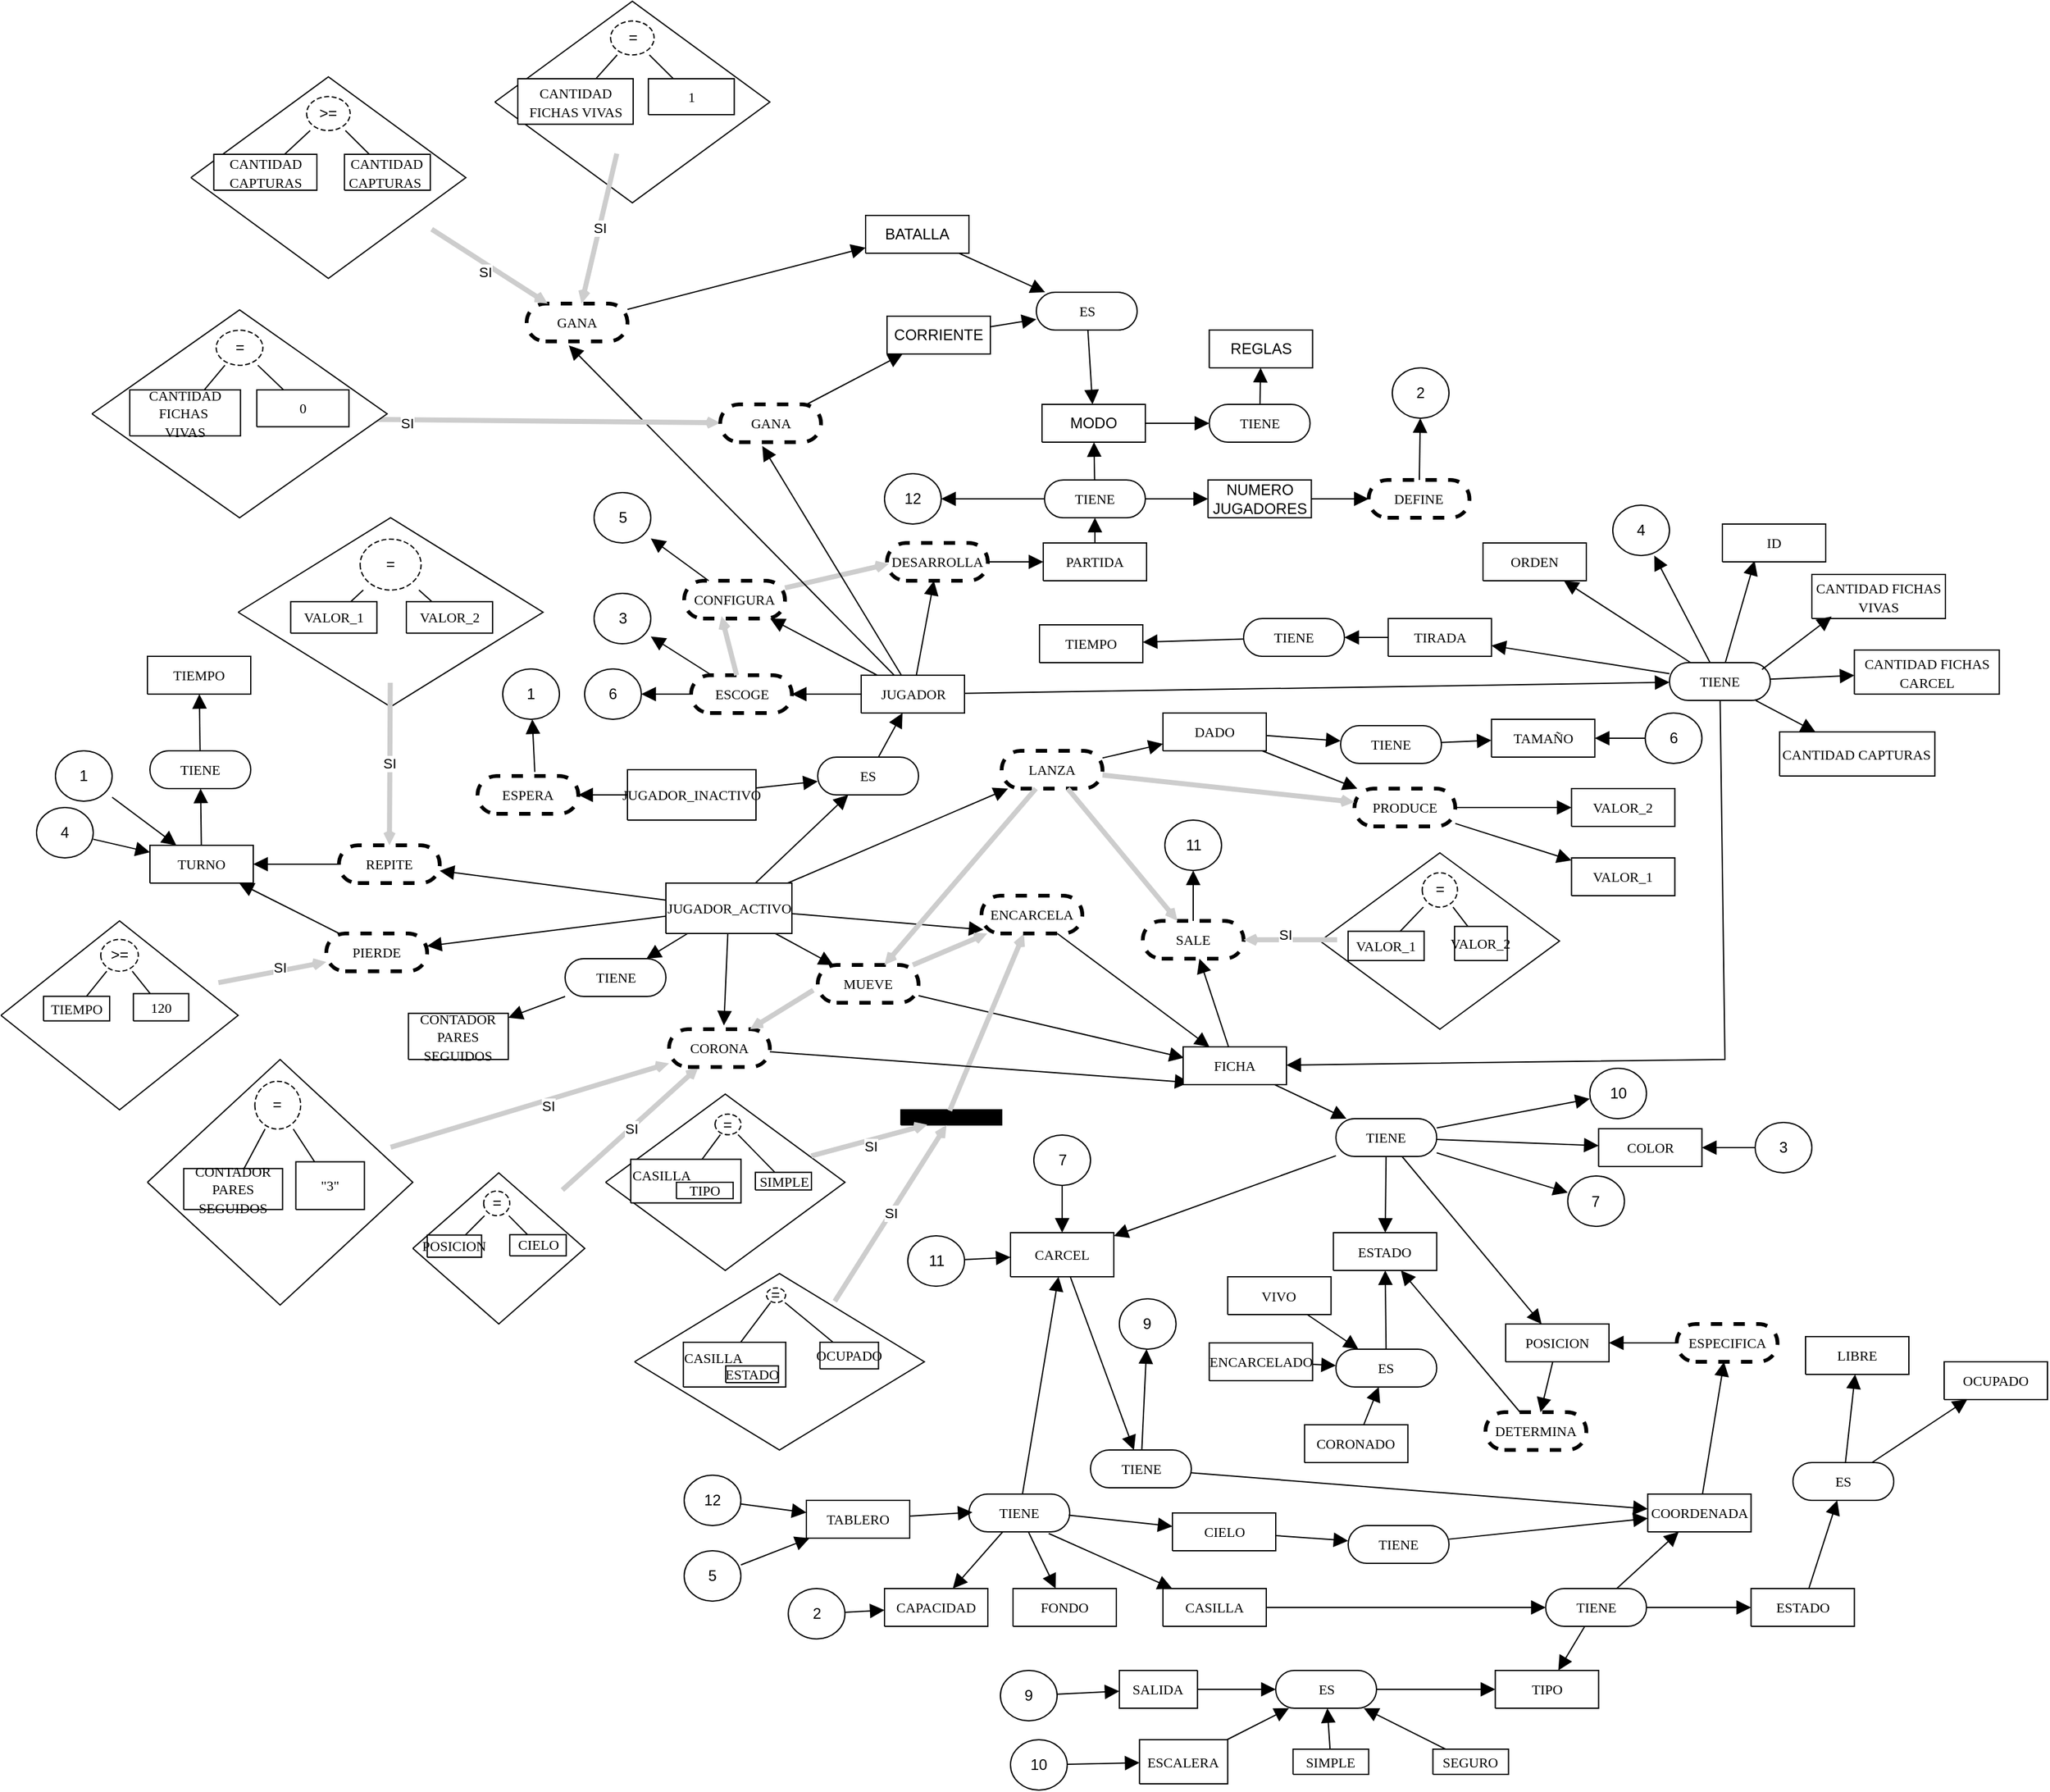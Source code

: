 <mxfile version="21.3.8" type="github">
  <diagram id="XMwrWmoNUrTni26uysBv" name="Página-1">
    <mxGraphModel dx="2634" dy="2904" grid="1" gridSize="10" guides="1" tooltips="1" connect="1" arrows="1" fold="1" page="1" pageScale="1" pageWidth="827" pageHeight="1169" background="none" math="0" shadow="0">
      <root>
        <mxCell id="0" />
        <mxCell id="1" parent="0" />
        <mxCell id="ZhGPCTu5Iyny0ZlqSRic-1" value="&lt;font style=&quot;font-size:11px;font-family:Calibri;color:#000000;direction:ltr;letter-spacing:0px;line-height:120%;opacity:1&quot;&gt;TABLERO&lt;br&gt;&lt;/font&gt;" style="verticalAlign=middle;align=center;vsdxID=7;fillColor=#FFFFFF;gradientColor=none;shape=stencil(nZBLDoAgDERP0z3SIyjew0SURgSD+Lu9kMZoXLhwN9O+tukAlrNpJg1SzDH4QW/URgNYgZTkjA4UkwJUgGXng+6DX1zLfmoymdXo17xh5zmRJ6Q42BWCfc2oJfdAr+Yv+AP9Cb7OJ3H/2JG1HNGz/84klThPVCc=);strokeColor=#000000;spacingTop=-1;spacingBottom=-1;spacingLeft=-1;spacingRight=-1;labelBackgroundColor=none;rounded=0;html=1;whiteSpace=wrap;" parent="1" vertex="1">
          <mxGeometry x="-1013" y="-240" width="82" height="30" as="geometry" />
        </mxCell>
        <mxCell id="ZhGPCTu5Iyny0ZlqSRic-4" value="&lt;font style=&quot;font-size:11px;font-family:Calibri;color:#000000;direction:ltr;letter-spacing:0px;line-height:120%;opacity:1&quot;&gt;JUGADOR_ACTIVO&lt;br&gt;&lt;/font&gt;" style="verticalAlign=middle;align=center;vsdxID=7;fillColor=#FFFFFF;gradientColor=none;shape=stencil(nZBLDoAgDERP0z3SIyjew0SURgSD+Lu9kMZoXLhwN9O+tukAlrNpJg1SzDH4QW/URgNYgZTkjA4UkwJUgGXng+6DX1zLfmoymdXo17xh5zmRJ6Q42BWCfc2oJfdAr+Yv+AP9Cb7OJ3H/2JG1HNGz/84klThPVCc=);strokeColor=#000000;spacingTop=-1;spacingBottom=-1;spacingLeft=-1;spacingRight=-1;labelBackgroundColor=none;rounded=0;html=1;whiteSpace=wrap;" parent="1" vertex="1">
          <mxGeometry x="-1124.5" y="-730" width="100" height="40" as="geometry" />
        </mxCell>
        <mxCell id="ZhGPCTu5Iyny0ZlqSRic-5" value="&lt;font style=&quot;font-size:11px;font-family:Calibri;color:#000000;direction:ltr;letter-spacing:0px;line-height:120%;opacity:1&quot;&gt;DADO&lt;br&gt;&lt;/font&gt;" style="verticalAlign=middle;align=center;vsdxID=7;fillColor=#FFFFFF;gradientColor=none;shape=stencil(nZBLDoAgDERP0z3SIyjew0SURgSD+Lu9kMZoXLhwN9O+tukAlrNpJg1SzDH4QW/URgNYgZTkjA4UkwJUgGXng+6DX1zLfmoymdXo17xh5zmRJ6Q42BWCfc2oJfdAr+Yv+AP9Cb7OJ3H/2JG1HNGz/84klThPVCc=);strokeColor=#000000;spacingTop=-1;spacingBottom=-1;spacingLeft=-1;spacingRight=-1;labelBackgroundColor=none;rounded=0;html=1;whiteSpace=wrap;" parent="1" vertex="1">
          <mxGeometry x="-730" y="-865" width="82" height="30" as="geometry" />
        </mxCell>
        <mxCell id="ZhGPCTu5Iyny0ZlqSRic-6" value="&lt;font style=&quot;font-size: 11px ; font-family: &amp;quot;calibri&amp;quot; ; color: #000000 ; direction: ltr ; letter-spacing: 0px ; line-height: 120% ; opacity: 1&quot;&gt;TIENE&lt;br&gt;&lt;/font&gt;" style="verticalAlign=middle;align=center;vsdxID=2;fillColor=#FFFFFF;gradientColor=none;shape=stencil(tVLREoIgEPwaHnEQxsl3s/9gEpSJwDko7e+DsEkze2l627vdu5uFRaxyHe8FosR5sCcxqMZ3iO0Rpcp0ApQPCLEasUpaEC3Yi2lS3fOojOhsr3HDmObyMtsVcYqS29Qh5FEfklwrM5OXeUa/yjkcAwfr7TDpiyTfXvjkMR+Vw2A998qaBac5tAKHU1hq3i4oNwjRr9ofvayt/+Rk+yX/4iWA159KpXWKxJx/z0Bopfyw+g4=);strokeColor=#000000;spacingTop=-1;spacingBottom=-1;spacingLeft=-1;spacingRight=-1;labelBackgroundColor=none;rounded=0;html=1;whiteSpace=wrap;" parent="1" vertex="1">
          <mxGeometry x="-328" y="-905" width="80" height="30" as="geometry" />
        </mxCell>
        <mxCell id="DCNwNrw-yuZkW3MHIDjY-6" value="&lt;font style=&quot;font-size: 11px ; font-family: &amp;quot;calibri&amp;quot; ; color: #000000 ; direction: ltr ; letter-spacing: 0px ; line-height: 120% ; opacity: 1&quot;&gt;TIENE&lt;br&gt;&lt;/font&gt;" style="verticalAlign=middle;align=center;vsdxID=2;fillColor=#FFFFFF;gradientColor=none;shape=stencil(tVLREoIgEPwaHnEQxsl3s/9gEpSJwDko7e+DsEkze2l627vdu5uFRaxyHe8FosR5sCcxqMZ3iO0Rpcp0ApQPCLEasUpaEC3Yi2lS3fOojOhsr3HDmObyMtsVcYqS29Qh5FEfklwrM5OXeUa/yjkcAwfr7TDpiyTfXvjkMR+Vw2A998qaBac5tAKHU1hq3i4oNwjRr9ofvayt/+Rk+yX/4iWA159KpXWKxJx/z0Bopfyw+g4=);strokeColor=#000000;spacingTop=-1;spacingBottom=-1;spacingLeft=-1;spacingRight=-1;labelBackgroundColor=none;rounded=0;html=1;whiteSpace=wrap;" parent="1" vertex="1">
          <mxGeometry x="-884" y="-245" width="80" height="30" as="geometry" />
        </mxCell>
        <mxCell id="3d_Hws1QxchP5DV1Z6rh-1" value="&lt;font style=&quot;font-size:11px;font-family:Calibri;color:#000000;direction:ltr;letter-spacing:0px;line-height:120%;opacity:1&quot;&gt;CASILLA&lt;br&gt;&lt;/font&gt;" style="verticalAlign=middle;align=center;vsdxID=7;fillColor=#FFFFFF;gradientColor=none;shape=stencil(nZBLDoAgDERP0z3SIyjew0SURgSD+Lu9kMZoXLhwN9O+tukAlrNpJg1SzDH4QW/URgNYgZTkjA4UkwJUgGXng+6DX1zLfmoymdXo17xh5zmRJ6Q42BWCfc2oJfdAr+Yv+AP9Cb7OJ3H/2JG1HNGz/84klThPVCc=);strokeColor=#000000;spacingTop=-1;spacingBottom=-1;spacingLeft=-1;spacingRight=-1;labelBackgroundColor=none;rounded=0;html=1;whiteSpace=wrap;" parent="1" vertex="1">
          <mxGeometry x="-730" y="-170" width="82" height="30" as="geometry" />
        </mxCell>
        <mxCell id="ZhGPCTu5Iyny0ZlqSRic-11" value="&lt;font style=&quot;font-size:11px;font-family:Calibri;color:#000000;direction:ltr;letter-spacing:0px;line-height:120%;opacity:1&quot;&gt;CARCEL&lt;br&gt;&lt;/font&gt;" style="verticalAlign=middle;align=center;vsdxID=7;fillColor=#FFFFFF;gradientColor=none;shape=stencil(nZBLDoAgDERP0z3SIyjew0SURgSD+Lu9kMZoXLhwN9O+tukAlrNpJg1SzDH4QW/URgNYgZTkjA4UkwJUgGXng+6DX1zLfmoymdXo17xh5zmRJ6Q42BWCfc2oJfdAr+Yv+AP9Cb7OJ3H/2JG1HNGz/84klThPVCc=);strokeColor=#000000;spacingTop=-1;spacingBottom=-1;spacingLeft=-1;spacingRight=-1;labelBackgroundColor=none;rounded=0;html=1;whiteSpace=wrap;" parent="1" vertex="1">
          <mxGeometry x="-851" y="-452.5" width="82" height="35" as="geometry" />
        </mxCell>
        <mxCell id="3d_Hws1QxchP5DV1Z6rh-3" value="&lt;font style=&quot;font-size:11px;font-family:Calibri;color:#000000;direction:ltr;letter-spacing:0px;line-height:120%;opacity:1&quot;&gt;CAPACIDAD&lt;br&gt;&lt;/font&gt;" style="verticalAlign=middle;align=center;vsdxID=7;fillColor=#FFFFFF;gradientColor=none;shape=stencil(nZBLDoAgDERP0z3SIyjew0SURgSD+Lu9kMZoXLhwN9O+tukAlrNpJg1SzDH4QW/URgNYgZTkjA4UkwJUgGXng+6DX1zLfmoymdXo17xh5zmRJ6Q42BWCfc2oJfdAr+Yv+AP9Cb7OJ3H/2JG1HNGz/84klThPVCc=);strokeColor=#000000;spacingTop=-1;spacingBottom=-1;spacingLeft=-1;spacingRight=-1;labelBackgroundColor=none;rounded=0;html=1;whiteSpace=wrap;" parent="1" vertex="1">
          <mxGeometry x="-951" y="-170" width="82" height="30" as="geometry" />
        </mxCell>
        <mxCell id="ZhGPCTu5Iyny0ZlqSRic-12" value="&lt;font style=&quot;font-size:11px;font-family:Calibri;color:#000000;direction:ltr;letter-spacing:0px;line-height:120%;opacity:1&quot;&gt;CIELO&lt;br&gt;&lt;/font&gt;" style="verticalAlign=middle;align=center;vsdxID=7;fillColor=#FFFFFF;gradientColor=none;shape=stencil(nZBLDoAgDERP0z3SIyjew0SURgSD+Lu9kMZoXLhwN9O+tukAlrNpJg1SzDH4QW/URgNYgZTkjA4UkwJUgGXng+6DX1zLfmoymdXo17xh5zmRJ6Q42BWCfc2oJfdAr+Yv+AP9Cb7OJ3H/2JG1HNGz/84klThPVCc=);strokeColor=#000000;spacingTop=-1;spacingBottom=-1;spacingLeft=-1;spacingRight=-1;labelBackgroundColor=none;rounded=0;html=1;whiteSpace=wrap;" parent="1" vertex="1">
          <mxGeometry x="-722.5" y="-230" width="82" height="30" as="geometry" />
        </mxCell>
        <mxCell id="DCNwNrw-yuZkW3MHIDjY-3" value="&lt;font style=&quot;font-size: 11px ; font-family: &amp;quot;calibri&amp;quot; ; color: #000000 ; direction: ltr ; letter-spacing: 0px ; line-height: 120% ; opacity: 1&quot;&gt;TIENE&lt;br&gt;&lt;/font&gt;" style="verticalAlign=middle;align=center;vsdxID=2;fillColor=#FFFFFF;gradientColor=none;shape=stencil(tVLREoIgEPwaHnEQxsl3s/9gEpSJwDko7e+DsEkze2l627vdu5uFRaxyHe8FosR5sCcxqMZ3iO0Rpcp0ApQPCLEasUpaEC3Yi2lS3fOojOhsr3HDmObyMtsVcYqS29Qh5FEfklwrM5OXeUa/yjkcAwfr7TDpiyTfXvjkMR+Vw2A998qaBac5tAKHU1hq3i4oNwjRr9ofvayt/+Rk+yX/4iWA159KpXWKxJx/z0Bopfyw+g4=);strokeColor=#000000;spacingTop=-1;spacingBottom=-1;spacingLeft=-1;spacingRight=-1;labelBackgroundColor=none;rounded=0;html=1;whiteSpace=wrap;" parent="1" vertex="1">
          <mxGeometry x="-426.25" y="-170" width="80" height="30" as="geometry" />
        </mxCell>
        <mxCell id="ZhGPCTu5Iyny0ZlqSRic-15" style="vsdxID=57;edgeStyle=none;startArrow=none;endArrow=block;startSize=5;endSize=9;strokeColor=#000000;spacingTop=0;spacingBottom=0;spacingLeft=0;spacingRight=0;verticalAlign=middle;html=1;labelBackgroundColor=#ffffff;rounded=0;" parent="1" source="ZhGPCTu5Iyny0ZlqSRic-6" target="ZhGPCTu5Iyny0ZlqSRic-7" edge="1">
          <mxGeometry relative="1" as="geometry">
            <mxPoint as="offset" />
            <mxPoint x="-443" y="-20" as="sourcePoint" />
            <mxPoint x="-443" y="60" as="targetPoint" />
            <Array as="points">
              <mxPoint x="-284" y="-590" />
            </Array>
          </mxGeometry>
        </mxCell>
        <mxCell id="ZhGPCTu5Iyny0ZlqSRic-16" value="&lt;font style=&quot;font-size:11px;font-family:Calibri;color:#000000;direction:ltr;letter-spacing:0px;line-height:120%;opacity:1&quot;&gt;ESTADO&lt;br&gt;&lt;/font&gt;" style="verticalAlign=middle;align=center;vsdxID=7;fillColor=#FFFFFF;gradientColor=none;shape=stencil(nZBLDoAgDERP0z3SIyjew0SURgSD+Lu9kMZoXLhwN9O+tukAlrNpJg1SzDH4QW/URgNYgZTkjA4UkwJUgGXng+6DX1zLfmoymdXo17xh5zmRJ6Q42BWCfc2oJfdAr+Yv+AP9Cb7OJ3H/2JG1HNGz/84klThPVCc=);strokeColor=#000000;spacingTop=-1;spacingBottom=-1;spacingLeft=-1;spacingRight=-1;labelBackgroundColor=none;rounded=0;html=1;whiteSpace=wrap;" parent="1" vertex="1">
          <mxGeometry x="-594.75" y="-452.5" width="82" height="30" as="geometry" />
        </mxCell>
        <mxCell id="ZhGPCTu5Iyny0ZlqSRic-17" value="&lt;font style=&quot;font-size:11px;font-family:Calibri;color:#000000;direction:ltr;letter-spacing:0px;line-height:120%;opacity:1&quot;&gt;COLOR&lt;br&gt;&lt;/font&gt;" style="verticalAlign=middle;align=center;vsdxID=7;fillColor=#FFFFFF;gradientColor=none;shape=stencil(nZBLDoAgDERP0z3SIyjew0SURgSD+Lu9kMZoXLhwN9O+tukAlrNpJg1SzDH4QW/URgNYgZTkjA4UkwJUgGXng+6DX1zLfmoymdXo17xh5zmRJ6Q42BWCfc2oJfdAr+Yv+AP9Cb7OJ3H/2JG1HNGz/84klThPVCc=);strokeColor=#000000;spacingTop=-1;spacingBottom=-1;spacingLeft=-1;spacingRight=-1;labelBackgroundColor=none;rounded=0;html=1;whiteSpace=wrap;" parent="1" vertex="1">
          <mxGeometry x="-384.25" y="-535" width="82" height="30" as="geometry" />
        </mxCell>
        <mxCell id="ZhGPCTu5Iyny0ZlqSRic-18" value="&lt;font style=&quot;font-size:11px;font-family:Calibri;color:#000000;direction:ltr;letter-spacing:0px;line-height:120%;opacity:1&quot;&gt;CANTIDAD FICHAS VIVAS&lt;br&gt;&lt;/font&gt;" style="verticalAlign=middle;align=center;vsdxID=7;fillColor=#FFFFFF;gradientColor=none;shape=stencil(nZBLDoAgDERP0z3SIyjew0SURgSD+Lu9kMZoXLhwN9O+tukAlrNpJg1SzDH4QW/URgNYgZTkjA4UkwJUgGXng+6DX1zLfmoymdXo17xh5zmRJ6Q42BWCfc2oJfdAr+Yv+AP9Cb7OJ3H/2JG1HNGz/84klThPVCc=);strokeColor=#000000;spacingTop=-1;spacingBottom=-1;spacingLeft=-1;spacingRight=-1;labelBackgroundColor=none;rounded=0;html=1;whiteSpace=wrap;" parent="1" vertex="1">
          <mxGeometry x="-215" y="-975" width="106" height="35" as="geometry" />
        </mxCell>
        <mxCell id="ZhGPCTu5Iyny0ZlqSRic-19" value="&lt;font style=&quot;font-size:11px;font-family:Calibri;color:#000000;direction:ltr;letter-spacing:0px;line-height:120%;opacity:1&quot;&gt;POSICION&lt;br&gt;&lt;/font&gt;" style="verticalAlign=middle;align=center;vsdxID=7;fillColor=#FFFFFF;gradientColor=none;shape=stencil(nZBLDoAgDERP0z3SIyjew0SURgSD+Lu9kMZoXLhwN9O+tukAlrNpJg1SzDH4QW/URgNYgZTkjA4UkwJUgGXng+6DX1zLfmoymdXo17xh5zmRJ6Q42BWCfc2oJfdAr+Yv+AP9Cb7OJ3H/2JG1HNGz/84klThPVCc=);strokeColor=#000000;spacingTop=-1;spacingBottom=-1;spacingLeft=-1;spacingRight=-1;labelBackgroundColor=none;rounded=0;html=1;whiteSpace=wrap;" parent="1" vertex="1">
          <mxGeometry x="-458" y="-380" width="82" height="30" as="geometry" />
        </mxCell>
        <mxCell id="3d_Hws1QxchP5DV1Z6rh-6" value="&lt;font style=&quot;font-size:11px;font-family:Calibri;color:#000000;direction:ltr;letter-spacing:0px;line-height:120%;opacity:1&quot;&gt;SALIDA&lt;br&gt;&lt;/font&gt;" style="verticalAlign=middle;align=center;vsdxID=7;fillColor=#FFFFFF;gradientColor=none;shape=stencil(nZBLDoAgDERP0z3SIyjew0SURgSD+Lu9kMZoXLhwN9O+tukAlrNpJg1SzDH4QW/URgNYgZTkjA4UkwJUgGXng+6DX1zLfmoymdXo17xh5zmRJ6Q42BWCfc2oJfdAr+Yv+AP9Cb7OJ3H/2JG1HNGz/84klThPVCc=);strokeColor=#000000;spacingTop=-1;spacingBottom=-1;spacingLeft=-1;spacingRight=-1;labelBackgroundColor=none;rounded=0;html=1;whiteSpace=wrap;direction=west;" parent="1" vertex="1">
          <mxGeometry x="-764.63" y="-105" width="62" height="30" as="geometry" />
        </mxCell>
        <mxCell id="ZhGPCTu5Iyny0ZlqSRic-21" value="&lt;font style=&quot;font-size: 11px ; font-family: &amp;quot;calibri&amp;quot; ; color: #000000 ; direction: ltr ; letter-spacing: 0px ; line-height: 120% ; opacity: 1&quot;&gt;TIENE&lt;br&gt;&lt;/font&gt;" style="verticalAlign=middle;align=center;vsdxID=2;fillColor=#FFFFFF;gradientColor=none;shape=stencil(tVLREoIgEPwaHnEQxsl3s/9gEpSJwDko7e+DsEkze2l627vdu5uFRaxyHe8FosR5sCcxqMZ3iO0Rpcp0ApQPCLEasUpaEC3Yi2lS3fOojOhsr3HDmObyMtsVcYqS29Qh5FEfklwrM5OXeUa/yjkcAwfr7TDpiyTfXvjkMR+Vw2A998qaBac5tAKHU1hq3i4oNwjRr9ofvayt/+Rk+yX/4iWA159KpXWKxJx/z0Bopfyw+g4=);strokeColor=#000000;spacingTop=-1;spacingBottom=-1;spacingLeft=-1;spacingRight=-1;labelBackgroundColor=none;rounded=0;html=1;whiteSpace=wrap;" parent="1" vertex="1">
          <mxGeometry x="-592.75" y="-543" width="80" height="30" as="geometry" />
        </mxCell>
        <mxCell id="ZhGPCTu5Iyny0ZlqSRic-23" style="vsdxID=57;edgeStyle=none;startArrow=none;endArrow=block;startSize=5;endSize=9;strokeColor=#000000;spacingTop=0;spacingBottom=0;spacingLeft=0;spacingRight=0;verticalAlign=middle;html=1;labelBackgroundColor=#ffffff;rounded=0;" parent="1" source="ZhGPCTu5Iyny0ZlqSRic-7" target="ZhGPCTu5Iyny0ZlqSRic-21" edge="1">
          <mxGeometry relative="1" as="geometry">
            <mxPoint as="offset" />
            <mxPoint x="-323" y="-10" as="sourcePoint" />
            <mxPoint x="-284" y="-180" as="targetPoint" />
          </mxGeometry>
        </mxCell>
        <mxCell id="ZhGPCTu5Iyny0ZlqSRic-25" style="vsdxID=57;edgeStyle=none;startArrow=none;endArrow=block;startSize=5;endSize=9;strokeColor=#000000;spacingTop=0;spacingBottom=0;spacingLeft=0;spacingRight=0;verticalAlign=middle;html=1;labelBackgroundColor=#ffffff;rounded=0;exitX=0.918;exitY=0.182;exitDx=0;exitDy=0;exitPerimeter=0;entryX=0.148;entryY=0.955;entryDx=0;entryDy=0;entryPerimeter=0;" parent="1" source="ZhGPCTu5Iyny0ZlqSRic-6" target="ZhGPCTu5Iyny0ZlqSRic-18" edge="1">
          <mxGeometry relative="1" as="geometry">
            <mxPoint as="offset" />
            <mxPoint x="-560" y="-910" as="sourcePoint" />
            <mxPoint x="-304" y="140" as="targetPoint" />
          </mxGeometry>
        </mxCell>
        <mxCell id="ZhGPCTu5Iyny0ZlqSRic-26" style="vsdxID=57;edgeStyle=none;startArrow=none;endArrow=block;startSize=5;endSize=9;strokeColor=#000000;spacingTop=0;spacingBottom=0;spacingLeft=0;spacingRight=0;verticalAlign=middle;html=1;labelBackgroundColor=#ffffff;rounded=0;" parent="1" source="ZhGPCTu5Iyny0ZlqSRic-21" target="ZhGPCTu5Iyny0ZlqSRic-17" edge="1">
          <mxGeometry relative="1" as="geometry">
            <mxPoint as="offset" />
            <mxPoint x="-304" y="60" as="sourcePoint" />
            <mxPoint x="-304" y="140" as="targetPoint" />
          </mxGeometry>
        </mxCell>
        <mxCell id="3d_Hws1QxchP5DV1Z6rh-8" value="&lt;font style=&quot;font-size:11px;font-family:Calibri;color:#000000;direction:ltr;letter-spacing:0px;line-height:120%;opacity:1&quot;&gt;SEGURO&lt;br&gt;&lt;/font&gt;" style="verticalAlign=middle;align=center;vsdxID=7;fillColor=#FFFFFF;gradientColor=none;shape=stencil(nZBLDoAgDERP0z3SIyjew0SURgSD+Lu9kMZoXLhwN9O+tukAlrNpJg1SzDH4QW/URgNYgZTkjA4UkwJUgGXng+6DX1zLfmoymdXo17xh5zmRJ6Q42BWCfc2oJfdAr+Yv+AP9Cb7OJ3H/2JG1HNGz/84klThPVCc=);strokeColor=#000000;spacingTop=-1;spacingBottom=-1;spacingLeft=-1;spacingRight=-1;labelBackgroundColor=none;rounded=0;html=1;whiteSpace=wrap;" parent="1" vertex="1">
          <mxGeometry x="-515.75" y="-42.5" width="60" height="20" as="geometry" />
        </mxCell>
        <mxCell id="ZhGPCTu5Iyny0ZlqSRic-27" style="vsdxID=57;edgeStyle=none;startArrow=none;endArrow=block;startSize=5;endSize=9;strokeColor=#000000;spacingTop=0;spacingBottom=0;spacingLeft=0;spacingRight=0;verticalAlign=middle;html=1;labelBackgroundColor=#ffffff;rounded=0;" parent="1" source="ZhGPCTu5Iyny0ZlqSRic-21" target="ZhGPCTu5Iyny0ZlqSRic-16" edge="1">
          <mxGeometry relative="1" as="geometry">
            <mxPoint as="offset" />
            <mxPoint x="-264" y="45" as="sourcePoint" />
            <mxPoint x="-184" y="45" as="targetPoint" />
          </mxGeometry>
        </mxCell>
        <mxCell id="ZhGPCTu5Iyny0ZlqSRic-29" style="vsdxID=57;edgeStyle=none;startArrow=none;endArrow=block;startSize=5;endSize=9;strokeColor=#000000;spacingTop=0;spacingBottom=0;spacingLeft=0;spacingRight=0;verticalAlign=middle;html=1;labelBackgroundColor=#ffffff;rounded=0;" parent="1" source="ZhGPCTu5Iyny0ZlqSRic-21" target="ZhGPCTu5Iyny0ZlqSRic-19" edge="1">
          <mxGeometry relative="1" as="geometry">
            <mxPoint as="offset" />
            <mxPoint x="-264" y="45" as="sourcePoint" />
            <mxPoint x="-184" y="45" as="targetPoint" />
          </mxGeometry>
        </mxCell>
        <mxCell id="ZhGPCTu5Iyny0ZlqSRic-31" style="vsdxID=57;edgeStyle=none;startArrow=none;endArrow=block;startSize=5;endSize=9;strokeColor=#000000;spacingTop=0;spacingBottom=0;spacingLeft=0;spacingRight=0;verticalAlign=middle;html=1;labelBackgroundColor=#ffffff;rounded=0;" parent="1" source="ZhGPCTu5Iyny0ZlqSRic-5" target="ZhGPCTu5Iyny0ZlqSRic-33" edge="1">
          <mxGeometry relative="1" as="geometry">
            <mxPoint as="offset" />
            <mxPoint x="77" y="-70" as="sourcePoint" />
            <mxPoint x="86" y="-30" as="targetPoint" />
          </mxGeometry>
        </mxCell>
        <mxCell id="ZhGPCTu5Iyny0ZlqSRic-33" value="&lt;font style=&quot;font-size: 11px ; font-family: &amp;quot;calibri&amp;quot; ; color: #000000 ; direction: ltr ; letter-spacing: 0px ; line-height: 120% ; opacity: 1&quot;&gt;TIENE&lt;br&gt;&lt;/font&gt;" style="verticalAlign=middle;align=center;vsdxID=2;fillColor=#FFFFFF;gradientColor=none;shape=stencil(tVLREoIgEPwaHnEQxsl3s/9gEpSJwDko7e+DsEkze2l627vdu5uFRaxyHe8FosR5sCcxqMZ3iO0Rpcp0ApQPCLEasUpaEC3Yi2lS3fOojOhsr3HDmObyMtsVcYqS29Qh5FEfklwrM5OXeUa/yjkcAwfr7TDpiyTfXvjkMR+Vw2A998qaBac5tAKHU1hq3i4oNwjRr9ofvayt/+Rk+yX/4iWA159KpXWKxJx/z0Bopfyw+g4=);strokeColor=#000000;spacingTop=-1;spacingBottom=-1;spacingLeft=-1;spacingRight=-1;labelBackgroundColor=none;rounded=0;html=1;whiteSpace=wrap;" parent="1" vertex="1">
          <mxGeometry x="-589" y="-855" width="80" height="30" as="geometry" />
        </mxCell>
        <mxCell id="ZhGPCTu5Iyny0ZlqSRic-36" style="vsdxID=57;edgeStyle=none;startArrow=none;endArrow=block;startSize=5;endSize=9;strokeColor=#000000;spacingTop=0;spacingBottom=0;spacingLeft=0;spacingRight=0;verticalAlign=middle;html=1;labelBackgroundColor=#ffffff;rounded=0;" parent="1" source="a82_juw0TD2ykU31_FT8-60" target="ZhGPCTu5Iyny0ZlqSRic-139" edge="1">
          <mxGeometry relative="1" as="geometry">
            <mxPoint as="offset" />
            <mxPoint x="-174" y="-420" as="sourcePoint" />
            <mxPoint x="-235" y="-350" as="targetPoint" />
          </mxGeometry>
        </mxCell>
        <mxCell id="ZhGPCTu5Iyny0ZlqSRic-37" value="&lt;font style=&quot;font-size: 11px ; font-family: &amp;quot;calibri&amp;quot; ; color: #000000 ; direction: ltr ; letter-spacing: 0px ; line-height: 120% ; opacity: 1&quot;&gt;LANZA&lt;br&gt;&lt;/font&gt;" style="verticalAlign=middle;align=center;vsdxID=1;fillColor=#FFFFFF;gradientColor=none;shape=stencil(tVLREoIgEPwaHnEQxsl3s/9gEpSJwDko7e+DsEkze2l627vdu5uFRaxyHe8FosR5sCcxqMZ3iO0Rpcp0ApQPCLEasUpaEC3Yi2lS3fOojOhsr3HDmObyMtsVcYqS29Qh5FEfklwrM5OXeUa/yjkcAwfr7TDpiyTfXvjkMR+Vw2A998qaBac5tAKHU1hq3i4oNwjRr9ofvayt/+Rk+yX/4iWA159KpXWKxJx/z0Bopfyw+g4=);dashed=1;strokeColor=#000000;strokeWidth=3;spacingTop=-1;spacingBottom=-1;spacingLeft=-1;spacingRight=-1;labelBackgroundColor=none;rounded=0;html=1;whiteSpace=wrap;" parent="1" vertex="1">
          <mxGeometry x="-858" y="-835" width="80" height="30" as="geometry" />
        </mxCell>
        <mxCell id="ZhGPCTu5Iyny0ZlqSRic-38" style="vsdxID=57;edgeStyle=none;startArrow=none;endArrow=block;startSize=5;endSize=9;strokeColor=#000000;spacingTop=0;spacingBottom=0;spacingLeft=0;spacingRight=0;verticalAlign=middle;html=1;labelBackgroundColor=#ffffff;rounded=0;" parent="1" source="ZhGPCTu5Iyny0ZlqSRic-4" target="ZhGPCTu5Iyny0ZlqSRic-37" edge="1">
          <mxGeometry relative="1" as="geometry">
            <mxPoint as="offset" />
            <mxPoint x="-502" y="-175" as="sourcePoint" />
            <mxPoint x="-422" y="-175" as="targetPoint" />
          </mxGeometry>
        </mxCell>
        <mxCell id="ZhGPCTu5Iyny0ZlqSRic-39" style="vsdxID=57;edgeStyle=none;startArrow=none;endArrow=block;startSize=5;endSize=9;strokeColor=#000000;spacingTop=0;spacingBottom=0;spacingLeft=0;spacingRight=0;verticalAlign=middle;html=1;labelBackgroundColor=#ffffff;rounded=0;" parent="1" source="ZhGPCTu5Iyny0ZlqSRic-37" target="ZhGPCTu5Iyny0ZlqSRic-5" edge="1">
          <mxGeometry relative="1" as="geometry">
            <mxPoint as="offset" />
            <mxPoint x="-324" y="-195" as="sourcePoint" />
            <mxPoint x="-244" y="-195" as="targetPoint" />
          </mxGeometry>
        </mxCell>
        <mxCell id="ZhGPCTu5Iyny0ZlqSRic-40" style="vsdxID=57;edgeStyle=none;startArrow=none;endArrow=block;startSize=5;endSize=9;strokeColor=#000000;spacingTop=0;spacingBottom=0;spacingLeft=0;spacingRight=0;verticalAlign=middle;html=1;labelBackgroundColor=#ffffff;rounded=0;entryX=0.312;entryY=0.972;entryDx=0;entryDy=0;entryPerimeter=0;" parent="1" source="ZhGPCTu5Iyny0ZlqSRic-6" target="ZhGPCTu5Iyny0ZlqSRic-41" edge="1">
          <mxGeometry relative="1" as="geometry">
            <mxPoint as="offset" />
            <mxPoint x="-500.673" y="-725" as="sourcePoint" />
            <mxPoint x="-639.62" y="-655" as="targetPoint" />
          </mxGeometry>
        </mxCell>
        <mxCell id="DCNwNrw-yuZkW3MHIDjY-13" style="vsdxID=57;edgeStyle=none;startArrow=none;endArrow=block;startSize=5;endSize=9;strokeColor=#000000;spacingTop=0;spacingBottom=0;spacingLeft=0;spacingRight=0;verticalAlign=middle;html=1;labelBackgroundColor=#ffffff;rounded=0;" parent="1" source="DCNwNrw-yuZkW3MHIDjY-6" target="ZhGPCTu5Iyny0ZlqSRic-11" edge="1">
          <mxGeometry relative="1" as="geometry">
            <mxPoint as="offset" />
            <mxPoint x="-752.38" y="70" as="sourcePoint" />
            <mxPoint x="-554.13" y="74.5" as="targetPoint" />
          </mxGeometry>
        </mxCell>
        <mxCell id="ZhGPCTu5Iyny0ZlqSRic-41" value="&lt;font style=&quot;font-size:11px;font-family:Calibri;color:#000000;direction:ltr;letter-spacing:0px;line-height:120%;opacity:1&quot;&gt;ID&lt;br&gt;&lt;/font&gt;" style="verticalAlign=middle;align=center;vsdxID=7;fillColor=#FFFFFF;gradientColor=none;shape=stencil(nZBLDoAgDERP0z3SIyjew0SURgSD+Lu9kMZoXLhwN9O+tukAlrNpJg1SzDH4QW/URgNYgZTkjA4UkwJUgGXng+6DX1zLfmoymdXo17xh5zmRJ6Q42BWCfc2oJfdAr+Yv+AP9Cb7OJ3H/2JG1HNGz/84klThPVCc=);strokeColor=#000000;spacingTop=-1;spacingBottom=-1;spacingLeft=-1;spacingRight=-1;labelBackgroundColor=none;rounded=0;html=1;whiteSpace=wrap;" parent="1" vertex="1">
          <mxGeometry x="-286" y="-1015" width="82" height="30" as="geometry" />
        </mxCell>
        <mxCell id="DCNwNrw-yuZkW3MHIDjY-15" style="vsdxID=57;edgeStyle=none;startArrow=none;endArrow=block;startSize=5;endSize=9;strokeColor=#000000;spacingTop=0;spacingBottom=0;spacingLeft=0;spacingRight=0;verticalAlign=middle;html=1;labelBackgroundColor=#ffffff;rounded=0;exitX=0.99;exitY=0.559;exitDx=0;exitDy=0;exitPerimeter=0;" parent="1" source="DCNwNrw-yuZkW3MHIDjY-6" target="ZhGPCTu5Iyny0ZlqSRic-12" edge="1">
          <mxGeometry relative="1" as="geometry">
            <mxPoint as="offset" />
            <mxPoint x="-617.13" y="106" as="sourcePoint" />
            <mxPoint x="-542.13" y="92" as="targetPoint" />
          </mxGeometry>
        </mxCell>
        <mxCell id="ZhGPCTu5Iyny0ZlqSRic-42" value="&lt;font style=&quot;font-size:11px;font-family:Calibri;color:#000000;direction:ltr;letter-spacing:0px;line-height:120%;opacity:1&quot;&gt;ESTADO&lt;br&gt;&lt;/font&gt;" style="verticalAlign=middle;align=center;vsdxID=7;fillColor=#FFFFFF;gradientColor=none;shape=stencil(nZBLDoAgDERP0z3SIyjew0SURgSD+Lu9kMZoXLhwN9O+tukAlrNpJg1SzDH4QW/URgNYgZTkjA4UkwJUgGXng+6DX1zLfmoymdXo17xh5zmRJ6Q42BWCfc2oJfdAr+Yv+AP9Cb7OJ3H/2JG1HNGz/84klThPVCc=);strokeColor=#000000;spacingTop=-1;spacingBottom=-1;spacingLeft=-1;spacingRight=-1;labelBackgroundColor=none;rounded=0;html=1;whiteSpace=wrap;" parent="1" vertex="1">
          <mxGeometry x="-263.25" y="-170" width="82" height="30" as="geometry" />
        </mxCell>
        <mxCell id="ZhGPCTu5Iyny0ZlqSRic-44" style="vsdxID=57;edgeStyle=none;startArrow=none;endArrow=block;startSize=5;endSize=9;strokeColor=#000000;spacingTop=0;spacingBottom=0;spacingLeft=0;spacingRight=0;verticalAlign=middle;html=1;labelBackgroundColor=#ffffff;rounded=0;exitX=0.791;exitY=1.042;exitDx=0;exitDy=0;exitPerimeter=0;" parent="1" source="DCNwNrw-yuZkW3MHIDjY-6" target="3d_Hws1QxchP5DV1Z6rh-1" edge="1">
          <mxGeometry relative="1" as="geometry">
            <mxPoint as="offset" />
            <mxPoint x="-664.13" y="120" as="sourcePoint" />
            <mxPoint x="-664.13" y="200" as="targetPoint" />
          </mxGeometry>
        </mxCell>
        <mxCell id="ZhGPCTu5Iyny0ZlqSRic-47" value="&lt;font style=&quot;font-size:11px;font-family:Calibri;color:#000000;direction:ltr;letter-spacing:0px;line-height:120%;opacity:1&quot;&gt;FONDO&lt;br&gt;&lt;/font&gt;" style="verticalAlign=middle;align=center;vsdxID=7;fillColor=#FFFFFF;gradientColor=none;shape=stencil(nZBLDoAgDERP0z3SIyjew0SURgSD+Lu9kMZoXLhwN9O+tukAlrNpJg1SzDH4QW/URgNYgZTkjA4UkwJUgGXng+6DX1zLfmoymdXo17xh5zmRJ6Q42BWCfc2oJfdAr+Yv+AP9Cb7OJ3H/2JG1HNGz/84klThPVCc=);strokeColor=#000000;spacingTop=-1;spacingBottom=-1;spacingLeft=-1;spacingRight=-1;labelBackgroundColor=none;rounded=0;html=1;whiteSpace=wrap;" parent="1" vertex="1">
          <mxGeometry x="-849" y="-170" width="82" height="30" as="geometry" />
        </mxCell>
        <mxCell id="ZhGPCTu5Iyny0ZlqSRic-48" style="vsdxID=57;edgeStyle=none;startArrow=none;endArrow=block;startSize=5;endSize=9;strokeColor=#000000;spacingTop=0;spacingBottom=0;spacingLeft=0;spacingRight=0;verticalAlign=middle;html=1;labelBackgroundColor=#ffffff;rounded=0;" parent="1" source="DCNwNrw-yuZkW3MHIDjY-6" target="ZhGPCTu5Iyny0ZlqSRic-47" edge="1">
          <mxGeometry relative="1" as="geometry">
            <mxPoint as="offset" />
            <mxPoint x="-664.13" y="120" as="sourcePoint" />
            <mxPoint x="-664.13" y="200" as="targetPoint" />
          </mxGeometry>
        </mxCell>
        <mxCell id="ZhGPCTu5Iyny0ZlqSRic-50" style="vsdxID=57;edgeStyle=none;startArrow=none;endArrow=block;startSize=5;endSize=9;strokeColor=#000000;spacingTop=0;spacingBottom=0;spacingLeft=0;spacingRight=0;verticalAlign=middle;html=1;labelBackgroundColor=#ffffff;rounded=0;entryX=0.035;entryY=0.482;entryDx=0;entryDy=0;entryPerimeter=0;" parent="1" source="ZhGPCTu5Iyny0ZlqSRic-1" target="DCNwNrw-yuZkW3MHIDjY-6" edge="1">
          <mxGeometry relative="1" as="geometry">
            <mxPoint as="offset" />
            <mxPoint x="-762.13" y="42.5" as="sourcePoint" />
            <mxPoint x="-682.13" y="42.5" as="targetPoint" />
          </mxGeometry>
        </mxCell>
        <mxCell id="ZhGPCTu5Iyny0ZlqSRic-51" style="vsdxID=57;edgeStyle=none;startArrow=none;endArrow=block;startSize=5;endSize=9;strokeColor=#000000;spacingTop=0;spacingBottom=0;spacingLeft=0;spacingRight=0;verticalAlign=middle;html=1;labelBackgroundColor=#ffffff;rounded=0;" parent="1" source="3d_Hws1QxchP5DV1Z6rh-1" target="DCNwNrw-yuZkW3MHIDjY-3" edge="1">
          <mxGeometry relative="1" as="geometry">
            <mxPoint as="offset" />
            <mxPoint x="-542.13" y="175" as="sourcePoint" />
            <mxPoint x="-462.13" y="175" as="targetPoint" />
          </mxGeometry>
        </mxCell>
        <mxCell id="DCNwNrw-yuZkW3MHIDjY-18" style="vsdxID=57;edgeStyle=none;startArrow=none;endArrow=block;startSize=5;endSize=9;strokeColor=#000000;spacingTop=0;spacingBottom=0;spacingLeft=0;spacingRight=0;verticalAlign=middle;html=1;labelBackgroundColor=#ffffff;rounded=0;" parent="1" source="DCNwNrw-yuZkW3MHIDjY-6" target="3d_Hws1QxchP5DV1Z6rh-3" edge="1">
          <mxGeometry relative="1" as="geometry">
            <mxPoint as="offset" />
            <mxPoint x="-617.13" y="106" as="sourcePoint" />
            <mxPoint x="-564.13" y="75" as="targetPoint" />
          </mxGeometry>
        </mxCell>
        <mxCell id="ZhGPCTu5Iyny0ZlqSRic-52" style="vsdxID=57;edgeStyle=none;startArrow=none;endArrow=block;startSize=5;endSize=9;strokeColor=#000000;spacingTop=0;spacingBottom=0;spacingLeft=0;spacingRight=0;verticalAlign=middle;html=1;labelBackgroundColor=#ffffff;rounded=0;" parent="1" source="DCNwNrw-yuZkW3MHIDjY-3" target="ZhGPCTu5Iyny0ZlqSRic-42" edge="1">
          <mxGeometry relative="1" as="geometry">
            <mxPoint as="offset" />
            <mxPoint x="-442.13" y="165" as="sourcePoint" />
            <mxPoint x="-362.13" y="165" as="targetPoint" />
          </mxGeometry>
        </mxCell>
        <mxCell id="ZhGPCTu5Iyny0ZlqSRic-53" value="&lt;font style=&quot;font-size:11px;font-family:Calibri;color:#000000;direction:ltr;letter-spacing:0px;line-height:120%;opacity:1&quot;&gt;OCUPADO&lt;br&gt;&lt;/font&gt;" style="verticalAlign=middle;align=center;vsdxID=7;fillColor=#FFFFFF;gradientColor=none;shape=stencil(nZBLDoAgDERP0z3SIyjew0SURgSD+Lu9kMZoXLhwN9O+tukAlrNpJg1SzDH4QW/URgNYgZTkjA4UkwJUgGXng+6DX1zLfmoymdXo17xh5zmRJ6Q42BWCfc2oJfdAr+Yv+AP9Cb7OJ3H/2JG1HNGz/84klThPVCc=);strokeColor=#000000;spacingTop=-1;spacingBottom=-1;spacingLeft=-1;spacingRight=-1;labelBackgroundColor=none;rounded=0;html=1;whiteSpace=wrap;" parent="1" vertex="1">
          <mxGeometry x="-110" y="-350" width="82" height="30" as="geometry" />
        </mxCell>
        <mxCell id="ZhGPCTu5Iyny0ZlqSRic-54" value="&lt;font style=&quot;font-size: 11px ; font-family: &amp;quot;calibri&amp;quot; ; color: #000000 ; direction: ltr ; letter-spacing: 0px ; line-height: 120% ; opacity: 1&quot;&gt;ES&lt;br&gt;&lt;/font&gt;" style="verticalAlign=middle;align=center;vsdxID=2;fillColor=#FFFFFF;gradientColor=none;shape=stencil(tVLREoIgEPwaHnEQxsl3s/9gEpSJwDko7e+DsEkze2l627vdu5uFRaxyHe8FosR5sCcxqMZ3iO0Rpcp0ApQPCLEasUpaEC3Yi2lS3fOojOhsr3HDmObyMtsVcYqS29Qh5FEfklwrM5OXeUa/yjkcAwfr7TDpiyTfXvjkMR+Vw2A998qaBac5tAKHU1hq3i4oNwjRr9ofvayt/+Rk+yX/4iWA159KpXWKxJx/z0Bopfyw+g4=);strokeColor=#000000;spacingTop=-1;spacingBottom=-1;spacingLeft=-1;spacingRight=-1;labelBackgroundColor=none;rounded=0;html=1;whiteSpace=wrap;" parent="1" vertex="1">
          <mxGeometry x="-230" y="-270" width="80" height="30" as="geometry" />
        </mxCell>
        <mxCell id="ZhGPCTu5Iyny0ZlqSRic-55" value="&lt;font style=&quot;font-size:11px;font-family:Calibri;color:#000000;direction:ltr;letter-spacing:0px;line-height:120%;opacity:1&quot;&gt;LIBRE&lt;br&gt;&lt;/font&gt;" style="verticalAlign=middle;align=center;vsdxID=7;fillColor=#FFFFFF;gradientColor=none;shape=stencil(nZBLDoAgDERP0z3SIyjew0SURgSD+Lu9kMZoXLhwN9O+tukAlrNpJg1SzDH4QW/URgNYgZTkjA4UkwJUgGXng+6DX1zLfmoymdXo17xh5zmRJ6Q42BWCfc2oJfdAr+Yv+AP9Cb7OJ3H/2JG1HNGz/84klThPVCc=);strokeColor=#000000;spacingTop=-1;spacingBottom=-1;spacingLeft=-1;spacingRight=-1;labelBackgroundColor=none;rounded=0;html=1;whiteSpace=wrap;" parent="1" vertex="1">
          <mxGeometry x="-220" y="-370" width="82" height="30" as="geometry" />
        </mxCell>
        <mxCell id="ZhGPCTu5Iyny0ZlqSRic-56" style="vsdxID=57;edgeStyle=none;startArrow=none;endArrow=block;startSize=5;endSize=9;strokeColor=#000000;spacingTop=0;spacingBottom=0;spacingLeft=0;spacingRight=0;verticalAlign=middle;html=1;labelBackgroundColor=#ffffff;rounded=0;" parent="1" source="ZhGPCTu5Iyny0ZlqSRic-54" target="ZhGPCTu5Iyny0ZlqSRic-53" edge="1">
          <mxGeometry relative="1" as="geometry">
            <mxPoint as="offset" />
            <mxPoint x="-218.38" y="141" as="sourcePoint" />
            <mxPoint x="-158.38" y="126" as="targetPoint" />
          </mxGeometry>
        </mxCell>
        <mxCell id="ZhGPCTu5Iyny0ZlqSRic-57" style="vsdxID=57;edgeStyle=none;startArrow=none;endArrow=block;startSize=5;endSize=9;strokeColor=#000000;spacingTop=0;spacingBottom=0;spacingLeft=0;spacingRight=0;verticalAlign=middle;html=1;labelBackgroundColor=#ffffff;rounded=0;" parent="1" source="ZhGPCTu5Iyny0ZlqSRic-54" target="ZhGPCTu5Iyny0ZlqSRic-55" edge="1">
          <mxGeometry relative="1" as="geometry">
            <mxPoint as="offset" />
            <mxPoint x="-258.38" y="156" as="sourcePoint" />
            <mxPoint x="-258.38" y="236" as="targetPoint" />
          </mxGeometry>
        </mxCell>
        <mxCell id="ZhGPCTu5Iyny0ZlqSRic-58" style="vsdxID=57;edgeStyle=none;startArrow=none;endArrow=block;startSize=5;endSize=9;strokeColor=#000000;spacingTop=0;spacingBottom=0;spacingLeft=0;spacingRight=0;verticalAlign=middle;html=1;labelBackgroundColor=#ffffff;rounded=0;" parent="1" source="ZhGPCTu5Iyny0ZlqSRic-42" target="ZhGPCTu5Iyny0ZlqSRic-54" edge="1">
          <mxGeometry relative="1" as="geometry">
            <mxPoint as="offset" />
            <mxPoint x="-346.38" y="161" as="sourcePoint" />
            <mxPoint x="-266.38" y="161" as="targetPoint" />
          </mxGeometry>
        </mxCell>
        <mxCell id="ZhGPCTu5Iyny0ZlqSRic-63" value="&lt;font style=&quot;font-size: 11px ; font-family: &amp;quot;calibri&amp;quot; ; color: #000000 ; direction: ltr ; letter-spacing: 0px ; line-height: 120% ; opacity: 1&quot;&gt;MUEVE&lt;br&gt;&lt;/font&gt;" style="verticalAlign=middle;align=center;vsdxID=1;fillColor=#FFFFFF;gradientColor=none;shape=stencil(tVLREoIgEPwaHnEQxsl3s/9gEpSJwDko7e+DsEkze2l627vdu5uFRaxyHe8FosR5sCcxqMZ3iO0Rpcp0ApQPCLEasUpaEC3Yi2lS3fOojOhsr3HDmObyMtsVcYqS29Qh5FEfklwrM5OXeUa/yjkcAwfr7TDpiyTfXvjkMR+Vw2A998qaBac5tAKHU1hq3i4oNwjRr9ofvayt/+Rk+yX/4iWA159KpXWKxJx/z0Bopfyw+g4=);dashed=1;strokeColor=#000000;strokeWidth=3;spacingTop=-1;spacingBottom=-1;spacingLeft=-1;spacingRight=-1;labelBackgroundColor=none;rounded=0;html=1;whiteSpace=wrap;" parent="1" vertex="1">
          <mxGeometry x="-1004" y="-665" width="80" height="30" as="geometry" />
        </mxCell>
        <mxCell id="ZhGPCTu5Iyny0ZlqSRic-64" style="vsdxID=57;edgeStyle=none;startArrow=none;endArrow=block;startSize=5;endSize=9;strokeColor=#000000;spacingTop=0;spacingBottom=0;spacingLeft=0;spacingRight=0;verticalAlign=middle;html=1;labelBackgroundColor=#ffffff;rounded=0;" parent="1" source="ZhGPCTu5Iyny0ZlqSRic-4" target="ZhGPCTu5Iyny0ZlqSRic-63" edge="1">
          <mxGeometry relative="1" as="geometry">
            <mxPoint as="offset" />
            <mxPoint x="-471" y="-260" as="sourcePoint" />
            <mxPoint x="-471" y="-180" as="targetPoint" />
          </mxGeometry>
        </mxCell>
        <mxCell id="ZhGPCTu5Iyny0ZlqSRic-65" style="vsdxID=57;edgeStyle=none;startArrow=none;endArrow=block;startSize=5;endSize=9;strokeColor=#000000;spacingTop=0;spacingBottom=0;spacingLeft=0;spacingRight=0;verticalAlign=middle;html=1;labelBackgroundColor=#ffffff;rounded=0;entryX=0.008;entryY=0.29;entryDx=0;entryDy=0;entryPerimeter=0;" parent="1" source="ZhGPCTu5Iyny0ZlqSRic-63" target="ZhGPCTu5Iyny0ZlqSRic-7" edge="1">
          <mxGeometry relative="1" as="geometry">
            <mxPoint as="offset" />
            <mxPoint x="-414" y="-189" as="sourcePoint" />
            <mxPoint x="-414" y="-109" as="targetPoint" />
          </mxGeometry>
        </mxCell>
        <mxCell id="ZhGPCTu5Iyny0ZlqSRic-86" value="&lt;font style=&quot;font-size: 11px ; font-family: &amp;quot;calibri&amp;quot; ; color: #000000 ; direction: ltr ; letter-spacing: 0px ; line-height: 120% ; opacity: 1&quot;&gt;DETERMINA&lt;br&gt;&lt;/font&gt;" style="verticalAlign=middle;align=center;vsdxID=1;fillColor=#FFFFFF;gradientColor=none;shape=stencil(tVLREoIgEPwaHnEQxsl3s/9gEpSJwDko7e+DsEkze2l627vdu5uFRaxyHe8FosR5sCcxqMZ3iO0Rpcp0ApQPCLEasUpaEC3Yi2lS3fOojOhsr3HDmObyMtsVcYqS29Qh5FEfklwrM5OXeUa/yjkcAwfr7TDpiyTfXvjkMR+Vw2A998qaBac5tAKHU1hq3i4oNwjRr9ofvayt/+Rk+yX/4iWA159KpXWKxJx/z0Bopfyw+g4=);dashed=1;strokeColor=#000000;strokeWidth=3;spacingTop=-1;spacingBottom=-1;spacingLeft=-1;spacingRight=-1;labelBackgroundColor=none;rounded=0;html=1;whiteSpace=wrap;" parent="1" vertex="1">
          <mxGeometry x="-474" y="-310" width="80" height="30" as="geometry" />
        </mxCell>
        <mxCell id="ZhGPCTu5Iyny0ZlqSRic-87" style="vsdxID=57;edgeStyle=none;startArrow=none;endArrow=block;startSize=5;endSize=9;strokeColor=#000000;spacingTop=0;spacingBottom=0;spacingLeft=0;spacingRight=0;verticalAlign=middle;html=1;labelBackgroundColor=#ffffff;rounded=0;" parent="1" source="ZhGPCTu5Iyny0ZlqSRic-19" target="ZhGPCTu5Iyny0ZlqSRic-86" edge="1">
          <mxGeometry relative="1" as="geometry">
            <mxPoint as="offset" />
            <mxPoint x="-275" y="2.5" as="sourcePoint" />
            <mxPoint x="-275" y="2.5" as="targetPoint" />
          </mxGeometry>
        </mxCell>
        <mxCell id="ZhGPCTu5Iyny0ZlqSRic-90" style="vsdxID=57;edgeStyle=none;startArrow=none;endArrow=block;startSize=5;endSize=9;strokeColor=#000000;spacingTop=0;spacingBottom=0;spacingLeft=0;spacingRight=0;verticalAlign=middle;html=1;labelBackgroundColor=#ffffff;rounded=0;" parent="1" source="ZhGPCTu5Iyny0ZlqSRic-86" target="ZhGPCTu5Iyny0ZlqSRic-16" edge="1">
          <mxGeometry relative="1" as="geometry">
            <mxPoint as="offset" />
            <mxPoint x="-519.38" y="-60" as="sourcePoint" />
            <mxPoint x="-519.38" y="-60" as="targetPoint" />
          </mxGeometry>
        </mxCell>
        <mxCell id="ZhGPCTu5Iyny0ZlqSRic-93" value="&lt;font style=&quot;font-size:11px;font-family:Calibri;color:#000000;direction:ltr;letter-spacing:0px;line-height:120%;opacity:1&quot;&gt;ENCARCELADO&lt;br&gt;&lt;/font&gt;" style="verticalAlign=middle;align=center;vsdxID=7;fillColor=#FFFFFF;gradientColor=none;shape=stencil(nZBLDoAgDERP0z3SIyjew0SURgSD+Lu9kMZoXLhwN9O+tukAlrNpJg1SzDH4QW/URgNYgZTkjA4UkwJUgGXng+6DX1zLfmoymdXo17xh5zmRJ6Q42BWCfc2oJfdAr+Yv+AP9Cb7OJ3H/2JG1HNGz/84klThPVCc=);strokeColor=#000000;spacingTop=-1;spacingBottom=-1;spacingLeft=-1;spacingRight=-1;labelBackgroundColor=none;rounded=0;html=1;whiteSpace=wrap;" parent="1" vertex="1">
          <mxGeometry x="-693.25" y="-365" width="82" height="30" as="geometry" />
        </mxCell>
        <mxCell id="ZhGPCTu5Iyny0ZlqSRic-94" style="vsdxID=57;edgeStyle=none;startArrow=none;endArrow=block;startSize=5;endSize=9;strokeColor=#000000;spacingTop=0;spacingBottom=0;spacingLeft=0;spacingRight=0;verticalAlign=middle;html=1;labelBackgroundColor=#ffffff;rounded=0;" parent="1" source="ZhGPCTu5Iyny0ZlqSRic-96" target="ZhGPCTu5Iyny0ZlqSRic-104" edge="1">
          <mxGeometry relative="1" as="geometry">
            <mxPoint as="offset" />
            <mxPoint x="-849.38" as="sourcePoint" />
            <mxPoint x="-829.38" y="-63.333" as="targetPoint" />
          </mxGeometry>
        </mxCell>
        <mxCell id="ZhGPCTu5Iyny0ZlqSRic-96" value="&lt;font style=&quot;font-size:11px;font-family:Calibri;color:#000000;direction:ltr;letter-spacing:0px;line-height:120%;opacity:1&quot;&gt;CORONADO&lt;br&gt;&lt;/font&gt;" style="verticalAlign=middle;align=center;vsdxID=7;fillColor=#FFFFFF;gradientColor=none;shape=stencil(nZBLDoAgDERP0z3SIyjew0SURgSD+Lu9kMZoXLhwN9O+tukAlrNpJg1SzDH4QW/URgNYgZTkjA4UkwJUgGXng+6DX1zLfmoymdXo17xh5zmRJ6Q42BWCfc2oJfdAr+Yv+AP9Cb7OJ3H/2JG1HNGz/84klThPVCc=);strokeColor=#000000;spacingTop=-1;spacingBottom=-1;spacingLeft=-1;spacingRight=-1;labelBackgroundColor=none;rounded=0;html=1;whiteSpace=wrap;" parent="1" vertex="1">
          <mxGeometry x="-617.63" y="-300" width="82" height="30" as="geometry" />
        </mxCell>
        <mxCell id="ZhGPCTu5Iyny0ZlqSRic-103" style="vsdxID=57;edgeStyle=none;startArrow=none;endArrow=block;startSize=5;endSize=9;strokeColor=#000000;spacingTop=0;spacingBottom=0;spacingLeft=0;spacingRight=0;verticalAlign=middle;html=1;labelBackgroundColor=#ffffff;rounded=0;" parent="1" source="ZhGPCTu5Iyny0ZlqSRic-93" target="ZhGPCTu5Iyny0ZlqSRic-104" edge="1">
          <mxGeometry relative="1" as="geometry">
            <mxPoint as="offset" />
            <mxPoint x="-819.38" y="-100" as="sourcePoint" />
            <mxPoint x="-640" y="-310" as="targetPoint" />
          </mxGeometry>
        </mxCell>
        <mxCell id="ZhGPCTu5Iyny0ZlqSRic-104" value="&lt;font style=&quot;font-size: 11px ; font-family: &amp;quot;calibri&amp;quot; ; color: #000000 ; direction: ltr ; letter-spacing: 0px ; line-height: 120% ; opacity: 1&quot;&gt;ES&lt;br&gt;&lt;/font&gt;" style="verticalAlign=middle;align=center;vsdxID=2;fillColor=#FFFFFF;gradientColor=none;shape=stencil(tVLREoIgEPwaHnEQxsl3s/9gEpSJwDko7e+DsEkze2l627vdu5uFRaxyHe8FosR5sCcxqMZ3iO0Rpcp0ApQPCLEasUpaEC3Yi2lS3fOojOhsr3HDmObyMtsVcYqS29Qh5FEfklwrM5OXeUa/yjkcAwfr7TDpiyTfXvjkMR+Vw2A998qaBac5tAKHU1hq3i4oNwjRr9ofvayt/+Rk+yX/4iWA159KpXWKxJx/z0Bopfyw+g4=);strokeColor=#000000;spacingTop=-1;spacingBottom=-1;spacingLeft=-1;spacingRight=-1;labelBackgroundColor=none;rounded=0;html=1;whiteSpace=wrap;" parent="1" vertex="1">
          <mxGeometry x="-592.75" y="-360" width="80" height="30" as="geometry" />
        </mxCell>
        <mxCell id="ZhGPCTu5Iyny0ZlqSRic-106" style="vsdxID=57;edgeStyle=none;startArrow=none;endArrow=block;startSize=5;endSize=9;strokeColor=#000000;spacingTop=0;spacingBottom=0;spacingLeft=0;spacingRight=0;verticalAlign=middle;html=1;labelBackgroundColor=#ffffff;rounded=0;" parent="1" source="ZhGPCTu5Iyny0ZlqSRic-104" target="ZhGPCTu5Iyny0ZlqSRic-16" edge="1">
          <mxGeometry relative="1" as="geometry">
            <mxPoint as="offset" />
            <mxPoint x="-669.38" y="-40" as="sourcePoint" />
            <mxPoint x="-669.38" y="-40" as="targetPoint" />
          </mxGeometry>
        </mxCell>
        <mxCell id="ZhGPCTu5Iyny0ZlqSRic-110" style="vsdxID=4394;fillColor=#000000;gradientColor=none;shape=stencil(nZBLDoAgDERP0z3SIyjew0SURgSD+Lu9kMZoXLhwN9O+tukAlrNpJg1SzDH4QW/URgNYgZTkjA4UkwJUgGXng+6DX1zLfmoymdXo17xh5zmRJ6Q42BWCfc2oJfdAr+Yv+AP9Cb7OJ3H/2JG1HNGz/84klThPVCc=);strokeColor=#000000;labelBackgroundColor=none;rounded=0;html=1;whiteSpace=wrap;" parent="1" vertex="1">
          <mxGeometry x="-938" y="-550" width="80" height="12" as="geometry" />
        </mxCell>
        <mxCell id="ZhGPCTu5Iyny0ZlqSRic-111" style="vsdxID=20;fillColor=#FFFFFF;gradientColor=none;shape=stencil(UzV2Ls5ILEhVNTIoLinKz04tz0wpyVA1dlE1MsrMy0gtyiwBslSNXVWNndPyi1LTi/JL81Ig/IJEkEoQKze/DGRCBUSfAUiHkUElhGcK4bpBVOZk5iGpNEVVikeloQHZpsK0YlWLz1QgA+HFtMycHEgIIcujBwlQCBKcxq4A);strokeColor=#000000;spacingTop=-1;spacingBottom=-1;spacingLeft=-1;spacingRight=-1;labelBackgroundColor=none;rounded=0;html=1;whiteSpace=wrap;" parent="1" vertex="1">
          <mxGeometry x="-1172.38" y="-562.5" width="190" height="140" as="geometry" />
        </mxCell>
        <mxCell id="ZhGPCTu5Iyny0ZlqSRic-112" value="&lt;font style=&quot;font-size:11px;font-family:Calibri;color:#000000;direction:ltr;letter-spacing:0px;line-height:120%;opacity:1&quot;&gt;&lt;br/&gt;&lt;/font&gt;" style="text;vsdxID=20;fillColor=none;gradientColor=none;strokeColor=none;spacingTop=-1;spacingBottom=-1;spacingLeft=-1;spacingRight=-1;labelBackgroundColor=none;rounded=0;html=1;whiteSpace=wrap;verticalAlign=middle;align=center;;html=1;" parent="ZhGPCTu5Iyny0ZlqSRic-111" vertex="1">
          <mxGeometry x="14.851" y="15.86" width="148.445" height="106.4" as="geometry" />
        </mxCell>
        <mxCell id="ZhGPCTu5Iyny0ZlqSRic-159" value="=" style="vsdxID=52;fillColor=#FFFFFF;gradientColor=none;shape=stencil(vVHLDsIgEPwajiQI6RfU+h8bu22JCGRB2/69kG1iazx58DazM/vIjjBtmiCi0CplCjecbZ8nYc5Ca+snJJsLEqYTph0C4Ujh4XvmEaqzont41gkL96naodXKrGF6YSfQtUi0OXXDVlqPfJNP6usotUhYbJIUMmQb/GGrAxpRljVycDBuc1hKM2LclX8/7H9nFfB+82Cd45T2+mcspcSRmu4F);dashed=1;dashPattern=4.00 2.00;labelBackgroundColor=none;rounded=0;html=1;whiteSpace=wrap;" parent="ZhGPCTu5Iyny0ZlqSRic-111" vertex="1">
          <mxGeometry x="86.857" y="15.867" width="20.629" height="16.333" as="geometry" />
        </mxCell>
        <mxCell id="ZhGPCTu5Iyny0ZlqSRic-161" value="&lt;font style=&quot;font-size:11px;font-family:Calibri;color:#000000;direction:ltr;letter-spacing:0px;line-height:120%;opacity:1&quot;&gt;SIMPLE&lt;br&gt;&lt;/font&gt;" style="verticalAlign=middle;align=center;vsdxID=7;fillColor=#FFFFFF;gradientColor=none;shape=stencil(nZBLDoAgDERP0z3SIyjew0SURgSD+Lu9kMZoXLhwN9O+tukAlrNpJg1SzDH4QW/URgNYgZTkjA4UkwJUgGXng+6DX1zLfmoymdXo17xh5zmRJ6Q42BWCfc2oJfdAr+Yv+AP9Cb7OJ3H/2JG1HNGz/84klThPVCc=);strokeColor=#000000;spacingTop=-1;spacingBottom=-1;spacingLeft=-1;spacingRight=-1;labelBackgroundColor=none;rounded=0;html=1;whiteSpace=wrap;" parent="ZhGPCTu5Iyny0ZlqSRic-111" vertex="1">
          <mxGeometry x="118.886" y="62.067" width="44.514" height="14.0" as="geometry" />
        </mxCell>
        <mxCell id="ZhGPCTu5Iyny0ZlqSRic-162" style="vsdxID=62;edgeStyle=none;startArrow=none;endArrow=none;startSize=5;endSize=9;strokeColor=#000000;spacingTop=0;spacingBottom=0;spacingLeft=0;spacingRight=0;verticalAlign=middle;html=1;labelBackgroundColor=#ffffff;rounded=0;" parent="ZhGPCTu5Iyny0ZlqSRic-111" source="a82_juw0TD2ykU31_FT8-55" target="ZhGPCTu5Iyny0ZlqSRic-159" edge="1">
          <mxGeometry relative="1" as="geometry">
            <mxPoint as="offset" />
            <mxPoint x="52.073" y="63.0" as="sourcePoint" />
            <mxPoint x="43.971" y="25.667" as="targetPoint" />
          </mxGeometry>
        </mxCell>
        <mxCell id="ZhGPCTu5Iyny0ZlqSRic-163" style="vsdxID=62;edgeStyle=none;startArrow=none;endArrow=none;startSize=5;endSize=9;strokeColor=#000000;spacingTop=0;spacingBottom=0;spacingLeft=0;spacingRight=0;verticalAlign=middle;html=1;labelBackgroundColor=#ffffff;rounded=0;" parent="ZhGPCTu5Iyny0ZlqSRic-111" source="ZhGPCTu5Iyny0ZlqSRic-161" target="ZhGPCTu5Iyny0ZlqSRic-159" edge="1">
          <mxGeometry relative="1" as="geometry">
            <mxPoint as="offset" />
            <mxPoint x="743.714" y="15.4" as="sourcePoint" />
            <mxPoint x="141.143" y="24.733" as="targetPoint" />
          </mxGeometry>
        </mxCell>
        <mxCell id="a82_juw0TD2ykU31_FT8-54" style="vsdxID=14;fillColor=none;gradientColor=none;labelBackgroundColor=none;rounded=0;strokeColor=none;html=1;whiteSpace=wrap;" parent="ZhGPCTu5Iyny0ZlqSRic-111" vertex="1">
          <mxGeometry x="19.992" y="51.697" width="87.493" height="34.736" as="geometry" />
        </mxCell>
        <mxCell id="a82_juw0TD2ykU31_FT8-55" value="&lt;p style=&quot;align:left;margin-left:0;margin-right:0;margin-top:0px;margin-bottom:0px;text-indent:0;valign:top;direction:ltr;&quot;&gt;&lt;font style=&quot;font-size:11px;font-family:Calibri;color:#000000;direction:ltr;letter-spacing:0px;line-height:120%;opacity:1&quot;&gt;CASILLA&lt;span style=&quot;white-space: pre;&quot;&gt; &lt;/span&gt;&lt;/font&gt;&lt;/p&gt;" style="verticalAlign=top;align=left;vsdxID=15;fillColor=#FFFFFF;gradientColor=none;shape=stencil(nZBLDoAgDERP0z3SIyjew0SURgSD+Lu9kMZoXLhwN9O+tukAlrNpJg1SzDH4QW/URgNYgZTkjA4UkwJUgGXng+6DX1zLfmoymdXo17xh5zmRJ6Q42BWCfc2oJfdAr+Yv+AP9Cb7OJ3H/2JG1HNGz/84klThPVCc=);strokeColor=#000000;spacingTop=-1;spacingBottom=-1;spacingLeft=-1;spacingRight=-1;labelBackgroundColor=none;rounded=0;html=1;whiteSpace=wrap;" parent="a82_juw0TD2ykU31_FT8-54" vertex="1">
          <mxGeometry width="87.493" height="34.736" as="geometry" />
        </mxCell>
        <mxCell id="a82_juw0TD2ykU31_FT8-56" value="&lt;font style=&quot;font-size:11px;font-family:Calibri;color:#000000;direction:ltr;letter-spacing:0px;line-height:120%;opacity:1&quot;&gt;TIPO&lt;br&gt;&lt;/font&gt;" style="verticalAlign=middle;align=center;vsdxID=16;fillColor=#FFFFFF;gradientColor=none;shape=stencil(nZBLDoAgDERP0z3SIyjew0SURgSD+Lu9kMZoXLhwN9O+tukAlrNpJg1SzDH4QW/URgNYgZTkjA4UkwJUgGXng+6DX1zLfmoymdXo17xh5zmRJ6Q42BWCfc2oJfdAr+Yv+AP9Cb7OJ3H/2JG1HNGz/84klThPVCc=);strokeColor=#000000;spacingTop=-1;spacingBottom=-1;spacingLeft=-1;spacingRight=-1;labelBackgroundColor=none;rounded=0;html=1;whiteSpace=wrap;" parent="a82_juw0TD2ykU31_FT8-54" vertex="1">
          <mxGeometry x="36.247" y="18.361" width="44.996" height="12.902" as="geometry" />
        </mxCell>
        <mxCell id="ZhGPCTu5Iyny0ZlqSRic-116" value="&lt;font style=&quot;font-size:11px;font-family:Calibri;color:#000000;direction:ltr;letter-spacing:0px;line-height:120%;opacity:1&quot;&gt;TURNO&lt;br&gt;&lt;/font&gt;" style="verticalAlign=middle;align=center;vsdxID=7;fillColor=#FFFFFF;gradientColor=none;shape=stencil(nZBLDoAgDERP0z3SIyjew0SURgSD+Lu9kMZoXLhwN9O+tukAlrNpJg1SzDH4QW/URgNYgZTkjA4UkwJUgGXng+6DX1zLfmoymdXo17xh5zmRJ6Q42BWCfc2oJfdAr+Yv+AP9Cb7OJ3H/2JG1HNGz/84klThPVCc=);strokeColor=#000000;spacingTop=-1;spacingBottom=-1;spacingLeft=-1;spacingRight=-1;labelBackgroundColor=none;rounded=0;html=1;whiteSpace=wrap;" parent="1" vertex="1">
          <mxGeometry x="-1534" y="-760" width="82" height="30" as="geometry" />
        </mxCell>
        <mxCell id="ZhGPCTu5Iyny0ZlqSRic-120" value="&lt;font style=&quot;font-size: 11px ; font-family: &amp;quot;calibri&amp;quot; ; color: #000000 ; direction: ltr ; letter-spacing: 0px ; line-height: 120% ; opacity: 1&quot;&gt;REPITE&lt;br&gt;&lt;/font&gt;" style="verticalAlign=middle;align=center;vsdxID=1;fillColor=#FFFFFF;gradientColor=none;shape=stencil(tVLREoIgEPwaHnEQxsl3s/9gEpSJwDko7e+DsEkze2l627vdu5uFRaxyHe8FosR5sCcxqMZ3iO0Rpcp0ApQPCLEasUpaEC3Yi2lS3fOojOhsr3HDmObyMtsVcYqS29Qh5FEfklwrM5OXeUa/yjkcAwfr7TDpiyTfXvjkMR+Vw2A998qaBac5tAKHU1hq3i4oNwjRr9ofvayt/+Rk+yX/4iWA159KpXWKxJx/z0Bopfyw+g4=);dashed=1;strokeColor=#000000;strokeWidth=3;spacingTop=-1;spacingBottom=-1;spacingLeft=-1;spacingRight=-1;labelBackgroundColor=none;rounded=0;html=1;whiteSpace=wrap;" parent="1" vertex="1">
          <mxGeometry x="-1384" y="-760" width="80" height="30" as="geometry" />
        </mxCell>
        <mxCell id="ZhGPCTu5Iyny0ZlqSRic-122" value="SI" style="vsdxID=59;edgeStyle=none;startArrow=none;endArrow=open;startSize=5;endSize=2;strokeWidth=4;strokeColor=#CDCDCD;spacingTop=0;spacingBottom=0;spacingLeft=0;spacingRight=0;verticalAlign=middle;html=1;labelBackgroundColor=#ffffff;rounded=0;exitX=0.691;exitY=0.157;exitDx=0;exitDy=0;exitPerimeter=0;" parent="1" source="3d_Hws1QxchP5DV1Z6rh-35" target="ZhGPCTu5Iyny0ZlqSRic-110" edge="1">
          <mxGeometry relative="1" as="geometry">
            <mxPoint as="offset" />
            <Array as="points" />
            <mxPoint x="-797.44" y="115.25" as="sourcePoint" />
            <mxPoint x="-754" y="229.5" as="targetPoint" />
          </mxGeometry>
        </mxCell>
        <mxCell id="ZhGPCTu5Iyny0ZlqSRic-123" style="vsdxID=20;fillColor=#FFFFFF;gradientColor=none;shape=stencil(UzV2Ls5ILEhVNTIoLinKz04tz0wpyVA1dlE1MsrMy0gtyiwBslSNXVWNndPyi1LTi/JL81Ig/IJEkEoQKze/DGRCBUSfAUiHkUElhGcK4bpBVOZk5iGpNEVVikeloQHZpsK0YlWLz1QgA+HFtMycHEgIIcujBwlQCBKcxq4A);strokeColor=#000000;spacingTop=-1;spacingBottom=-1;spacingLeft=-1;spacingRight=-1;labelBackgroundColor=none;rounded=0;html=1;whiteSpace=wrap;" parent="1" vertex="1">
          <mxGeometry x="-1464" y="-1020" width="242" height="150" as="geometry" />
        </mxCell>
        <mxCell id="ZhGPCTu5Iyny0ZlqSRic-124" value="&lt;font style=&quot;font-size:11px;font-family:Calibri;color:#000000;direction:ltr;letter-spacing:0px;line-height:120%;opacity:1&quot;&gt;&lt;br/&gt;&lt;/font&gt;" style="text;vsdxID=20;fillColor=none;gradientColor=none;strokeColor=none;spacingTop=-1;spacingBottom=-1;spacingLeft=-1;spacingRight=-1;labelBackgroundColor=none;rounded=0;html=1;whiteSpace=wrap;verticalAlign=middle;align=center;;html=1;" parent="ZhGPCTu5Iyny0ZlqSRic-123" vertex="1">
          <mxGeometry x="20.177" y="16.993" width="201.677" height="114.0" as="geometry" />
        </mxCell>
        <mxCell id="ZhGPCTu5Iyny0ZlqSRic-129" value="=" style="vsdxID=52;fillColor=#FFFFFF;gradientColor=none;shape=stencil(vVHLDsIgEPwajiQI6RfU+h8bu22JCGRB2/69kG1iazx58DazM/vIjjBtmiCi0CplCjecbZ8nYc5Ca+snJJsLEqYTph0C4Ujh4XvmEaqzont41gkL96naodXKrGF6YSfQtUi0OXXDVlqPfJNP6usotUhYbJIUMmQb/GGrAxpRljVycDBuc1hKM2LclX8/7H9nFfB+82Cd45T2+mcspcSRmu4F);dashed=1;dashPattern=4.00 2.00;labelBackgroundColor=none;rounded=0;html=1;whiteSpace=wrap;" parent="ZhGPCTu5Iyny0ZlqSRic-123" vertex="1">
          <mxGeometry x="96.815" y="16.994" width="48.4" height="40.385" as="geometry" />
        </mxCell>
        <mxCell id="ZhGPCTu5Iyny0ZlqSRic-131" value="&lt;font style=&quot;font-size:11px;font-family:Calibri;color:#000000;direction:ltr;letter-spacing:0px;line-height:120%;opacity:1&quot;&gt;VALOR_1&lt;br&gt;&lt;/font&gt;" style="verticalAlign=middle;align=center;vsdxID=7;fillColor=#FFFFFF;gradientColor=none;shape=stencil(nZBLDoAgDERP0z3SIyjew0SURgSD+Lu9kMZoXLhwN9O+tukAlrNpJg1SzDH4QW/URgNYgZTkjA4UkwJUgGXng+6DX1zLfmoymdXo17xh5zmRJ6Q42BWCfc2oJfdAr+Yv+AP9Cb7OJ3H/2JG1HNGz/84klThPVCc=);strokeColor=#000000;spacingTop=-1;spacingBottom=-1;spacingLeft=-1;spacingRight=-1;labelBackgroundColor=none;rounded=0;html=1;whiteSpace=wrap;" parent="ZhGPCTu5Iyny0ZlqSRic-123" vertex="1">
          <mxGeometry x="41.724" y="66.667" width="68.428" height="25" as="geometry" />
        </mxCell>
        <mxCell id="ZhGPCTu5Iyny0ZlqSRic-132" value="&lt;font style=&quot;font-size:11px;font-family:Calibri;color:#000000;direction:ltr;letter-spacing:0px;line-height:120%;opacity:1&quot;&gt;VALOR_2&lt;br&gt;&lt;/font&gt;" style="verticalAlign=middle;align=center;vsdxID=7;fillColor=#FFFFFF;gradientColor=none;shape=stencil(nZBLDoAgDERP0z3SIyjew0SURgSD+Lu9kMZoXLhwN9O+tukAlrNpJg1SzDH4QW/URgNYgZTkjA4UkwJUgGXng+6DX1zLfmoymdXo17xh5zmRJ6Q42BWCfc2oJfdAr+Yv+AP9Cb7OJ3H/2JG1HNGz/84klThPVCc=);strokeColor=#000000;spacingTop=-1;spacingBottom=-1;spacingLeft=-1;spacingRight=-1;labelBackgroundColor=none;rounded=0;html=1;whiteSpace=wrap;" parent="ZhGPCTu5Iyny0ZlqSRic-123" vertex="1">
          <mxGeometry x="133.517" y="66.667" width="68.428" height="25" as="geometry" />
        </mxCell>
        <mxCell id="ZhGPCTu5Iyny0ZlqSRic-133" style="vsdxID=62;edgeStyle=none;startArrow=none;endArrow=none;startSize=5;endSize=9;strokeColor=#000000;spacingTop=0;spacingBottom=0;spacingLeft=0;spacingRight=0;verticalAlign=middle;html=1;labelBackgroundColor=#ffffff;rounded=0;" parent="ZhGPCTu5Iyny0ZlqSRic-123" source="ZhGPCTu5Iyny0ZlqSRic-129" target="ZhGPCTu5Iyny0ZlqSRic-132" edge="1">
          <mxGeometry relative="1" as="geometry">
            <mxPoint as="offset" />
            <mxPoint x="-22.399" y="568.269" as="sourcePoint" />
            <mxPoint x="219.601" y="43.269" as="targetPoint" />
          </mxGeometry>
        </mxCell>
        <mxCell id="ZhGPCTu5Iyny0ZlqSRic-134" style="vsdxID=62;edgeStyle=none;startArrow=none;endArrow=none;startSize=5;endSize=9;strokeColor=#000000;spacingTop=0;spacingBottom=0;spacingLeft=0;spacingRight=0;verticalAlign=middle;html=1;labelBackgroundColor=#ffffff;rounded=0;" parent="ZhGPCTu5Iyny0ZlqSRic-123" source="ZhGPCTu5Iyny0ZlqSRic-131" target="ZhGPCTu5Iyny0ZlqSRic-129" edge="1">
          <mxGeometry relative="1" as="geometry">
            <mxPoint as="offset" />
            <mxPoint x="-104.31" y="533.333" as="sourcePoint" />
            <mxPoint x="70.931" y="8.333" as="targetPoint" />
          </mxGeometry>
        </mxCell>
        <mxCell id="ZhGPCTu5Iyny0ZlqSRic-125" style="vsdxID=57;edgeStyle=none;startArrow=none;endArrow=block;startSize=5;endSize=9;strokeColor=#000000;spacingTop=0;spacingBottom=0;spacingLeft=0;spacingRight=0;verticalAlign=middle;html=1;labelBackgroundColor=#ffffff;rounded=0;" parent="1" source="ZhGPCTu5Iyny0ZlqSRic-4" target="ZhGPCTu5Iyny0ZlqSRic-120" edge="1">
          <mxGeometry relative="1" as="geometry">
            <mxPoint as="offset" />
            <mxPoint x="-41" y="-420" as="sourcePoint" />
            <mxPoint x="-41" y="-420" as="targetPoint" />
          </mxGeometry>
        </mxCell>
        <mxCell id="ZhGPCTu5Iyny0ZlqSRic-126" style="vsdxID=57;edgeStyle=none;startArrow=none;endArrow=block;startSize=5;endSize=9;strokeColor=#000000;spacingTop=0;spacingBottom=0;spacingLeft=0;spacingRight=0;verticalAlign=middle;html=1;labelBackgroundColor=#ffffff;rounded=0;" parent="1" source="ZhGPCTu5Iyny0ZlqSRic-120" target="ZhGPCTu5Iyny0ZlqSRic-116" edge="1">
          <mxGeometry relative="1" as="geometry">
            <mxPoint as="offset" />
            <mxPoint x="-61" y="-560" as="sourcePoint" />
            <mxPoint x="-61" y="-560" as="targetPoint" />
          </mxGeometry>
        </mxCell>
        <mxCell id="ZhGPCTu5Iyny0ZlqSRic-127" value="SI" style="vsdxID=59;edgeStyle=none;startArrow=none;endArrow=open;startSize=5;endSize=2;strokeWidth=4;strokeColor=#CDCDCD;spacingTop=0;spacingBottom=0;spacingLeft=0;spacingRight=0;verticalAlign=middle;html=1;labelBackgroundColor=#ffffff;rounded=0;" parent="1" source="ZhGPCTu5Iyny0ZlqSRic-124" target="ZhGPCTu5Iyny0ZlqSRic-120" edge="1">
          <mxGeometry relative="1" as="geometry">
            <mxPoint as="offset" />
            <mxPoint x="-272.161" y="49.329" as="sourcePoint" />
            <mxPoint x="67.839" y="-560.671" as="targetPoint" />
          </mxGeometry>
        </mxCell>
        <mxCell id="ZhGPCTu5Iyny0ZlqSRic-135" style="vsdxID=57;edgeStyle=none;startArrow=none;endArrow=block;startSize=5;endSize=9;strokeColor=#000000;spacingTop=0;spacingBottom=0;spacingLeft=0;spacingRight=0;verticalAlign=middle;html=1;labelBackgroundColor=#ffffff;rounded=0;" parent="1" source="ZhGPCTu5Iyny0ZlqSRic-33" target="ZhGPCTu5Iyny0ZlqSRic-136" edge="1">
          <mxGeometry relative="1" as="geometry">
            <mxPoint as="offset" />
            <mxPoint x="-408.75" y="-847.018" as="sourcePoint" />
            <mxPoint x="121.25" y="-460" as="targetPoint" />
          </mxGeometry>
        </mxCell>
        <mxCell id="ZhGPCTu5Iyny0ZlqSRic-136" value="&lt;font style=&quot;font-size:11px;font-family:Calibri;color:#000000;direction:ltr;letter-spacing:0px;line-height:120%;opacity:1&quot;&gt;TAMAÑO&lt;br&gt;&lt;/font&gt;" style="verticalAlign=middle;align=center;vsdxID=7;fillColor=#FFFFFF;gradientColor=none;shape=stencil(nZBLDoAgDERP0z3SIyjew0SURgSD+Lu9kMZoXLhwN9O+tukAlrNpJg1SzDH4QW/URgNYgZTkjA4UkwJUgGXng+6DX1zLfmoymdXo17xh5zmRJ6Q42BWCfc2oJfdAr+Yv+AP9Cb7OJ3H/2JG1HNGz/84klThPVCc=);strokeColor=#000000;spacingTop=-1;spacingBottom=-1;spacingLeft=-1;spacingRight=-1;labelBackgroundColor=none;rounded=0;html=1;whiteSpace=wrap;" parent="1" vertex="1">
          <mxGeometry x="-469.25" y="-860" width="82" height="30" as="geometry" />
        </mxCell>
        <mxCell id="ZhGPCTu5Iyny0ZlqSRic-137" style="vsdxID=57;edgeStyle=none;startArrow=none;endArrow=block;startSize=5;endSize=9;strokeColor=#000000;spacingTop=0;spacingBottom=0;spacingLeft=0;spacingRight=0;verticalAlign=middle;html=1;labelBackgroundColor=#ffffff;rounded=0;" parent="1" source="a82_juw0TD2ykU31_FT8-60" target="ZhGPCTu5Iyny0ZlqSRic-138" edge="1">
          <mxGeometry relative="1" as="geometry">
            <mxPoint as="offset" />
            <mxPoint x="-194" y="-470" as="sourcePoint" />
            <mxPoint x="-115" y="-425" as="targetPoint" />
          </mxGeometry>
        </mxCell>
        <mxCell id="ZhGPCTu5Iyny0ZlqSRic-138" value="&lt;font style=&quot;font-size:11px;font-family:Calibri;color:#000000;direction:ltr;letter-spacing:0px;line-height:120%;opacity:1&quot;&gt;VALOR_1&lt;br&gt;&lt;/font&gt;" style="verticalAlign=middle;align=center;vsdxID=7;fillColor=#FFFFFF;gradientColor=none;shape=stencil(nZBLDoAgDERP0z3SIyjew0SURgSD+Lu9kMZoXLhwN9O+tukAlrNpJg1SzDH4QW/URgNYgZTkjA4UkwJUgGXng+6DX1zLfmoymdXo17xh5zmRJ6Q42BWCfc2oJfdAr+Yv+AP9Cb7OJ3H/2JG1HNGz/84klThPVCc=);strokeColor=#000000;spacingTop=-1;spacingBottom=-1;spacingLeft=-1;spacingRight=-1;labelBackgroundColor=none;rounded=0;html=1;whiteSpace=wrap;" parent="1" vertex="1">
          <mxGeometry x="-405.75" y="-750" width="82" height="30" as="geometry" />
        </mxCell>
        <mxCell id="ZhGPCTu5Iyny0ZlqSRic-139" value="&lt;font style=&quot;font-size:11px;font-family:Calibri;color:#000000;direction:ltr;letter-spacing:0px;line-height:120%;opacity:1&quot;&gt;VALOR_2&lt;br&gt;&lt;/font&gt;" style="verticalAlign=middle;align=center;vsdxID=7;fillColor=#FFFFFF;gradientColor=none;shape=stencil(nZBLDoAgDERP0z3SIyjew0SURgSD+Lu9kMZoXLhwN9O+tukAlrNpJg1SzDH4QW/URgNYgZTkjA4UkwJUgGXng+6DX1zLfmoymdXo17xh5zmRJ6Q42BWCfc2oJfdAr+Yv+AP9Cb7OJ3H/2JG1HNGz/84klThPVCc=);strokeColor=#000000;spacingTop=-1;spacingBottom=-1;spacingLeft=-1;spacingRight=-1;labelBackgroundColor=none;rounded=0;html=1;whiteSpace=wrap;" parent="1" vertex="1">
          <mxGeometry x="-405.75" y="-805" width="82" height="30" as="geometry" />
        </mxCell>
        <mxCell id="ZhGPCTu5Iyny0ZlqSRic-121" style="vsdxID=59;edgeStyle=none;startArrow=none;endArrow=open;startSize=5;endSize=2;strokeWidth=4;strokeColor=#CDCDCD;spacingTop=0;spacingBottom=0;spacingLeft=0;spacingRight=0;verticalAlign=middle;html=1;labelBackgroundColor=#ffffff;rounded=0;entryX=0.263;entryY=0.98;entryDx=0;entryDy=0;entryPerimeter=0;" parent="1" source="ZhGPCTu5Iyny0ZlqSRic-112" target="ZhGPCTu5Iyny0ZlqSRic-110" edge="1">
          <mxGeometry relative="1" as="geometry">
            <mxPoint as="offset" />
            <Array as="points" />
            <mxPoint x="-1084" y="80" as="sourcePoint" />
            <mxPoint x="-1004" y="80" as="targetPoint" />
          </mxGeometry>
        </mxCell>
        <mxCell id="ZhGPCTu5Iyny0ZlqSRic-145" value="SI" style="edgeLabel;html=1;align=center;verticalAlign=middle;resizable=0;points=[];" parent="ZhGPCTu5Iyny0ZlqSRic-121" connectable="0" vertex="1">
          <mxGeometry x="-0.002" y="-5" relative="1" as="geometry">
            <mxPoint as="offset" />
          </mxGeometry>
        </mxCell>
        <mxCell id="ZhGPCTu5Iyny0ZlqSRic-146" style="vsdxID=59;edgeStyle=none;startArrow=none;endArrow=open;startSize=5;endSize=2;strokeWidth=4;strokeColor=#CDCDCD;spacingTop=0;spacingBottom=0;spacingLeft=0;spacingRight=0;verticalAlign=middle;html=1;labelBackgroundColor=#ffffff;rounded=0;exitX=0.484;exitY=0.049;exitDx=0;exitDy=0;exitPerimeter=0;" parent="1" source="ZhGPCTu5Iyny0ZlqSRic-110" target="203xu0XrpAFpmtI-5cuE-1" edge="1">
          <mxGeometry relative="1" as="geometry">
            <mxPoint as="offset" />
            <mxPoint x="-828" y="95" as="sourcePoint" />
            <mxPoint x="-748" y="95" as="targetPoint" />
          </mxGeometry>
        </mxCell>
        <mxCell id="DCNwNrw-yuZkW3MHIDjY-22" value="&lt;font style=&quot;font-size:11px;font-family:Calibri;color:#000000;direction:ltr;letter-spacing:0px;line-height:120%;opacity:1&quot;&gt;SIMPLE&lt;br&gt;&lt;/font&gt;" style="verticalAlign=middle;align=center;vsdxID=7;fillColor=#FFFFFF;gradientColor=none;shape=stencil(nZBLDoAgDERP0z3SIyjew0SURgSD+Lu9kMZoXLhwN9O+tukAlrNpJg1SzDH4QW/URgNYgZTkjA4UkwJUgGXng+6DX1zLfmoymdXo17xh5zmRJ6Q42BWCfc2oJfdAr+Yv+AP9Cb7OJ3H/2JG1HNGz/84klThPVCc=);strokeColor=#000000;spacingTop=-1;spacingBottom=-1;spacingLeft=-1;spacingRight=-1;labelBackgroundColor=none;rounded=0;html=1;whiteSpace=wrap;" parent="1" vertex="1">
          <mxGeometry x="-626.75" y="-42.5" width="60" height="20" as="geometry" />
        </mxCell>
        <mxCell id="ZhGPCTu5Iyny0ZlqSRic-166" style="vsdxID=20;fillColor=#FFFFFF;gradientColor=none;shape=stencil(UzV2Ls5ILEhVNTIoLinKz04tz0wpyVA1dlE1MsrMy0gtyiwBslSNXVWNndPyi1LTi/JL81Ig/IJEkEoQKze/DGRCBUSfAUiHkUElhGcK4bpBVOZk5iGpNEVVikeloQHZpsK0YlWLz1QgA+HFtMycHEgIIcujBwlQCBKcxq4A);strokeColor=#000000;spacingTop=-1;spacingBottom=-1;spacingLeft=-1;spacingRight=-1;labelBackgroundColor=none;rounded=0;html=1;whiteSpace=wrap;" parent="1" vertex="1">
          <mxGeometry x="-1325.39" y="-500" width="136.5" height="120" as="geometry" />
        </mxCell>
        <mxCell id="ZhGPCTu5Iyny0ZlqSRic-167" value="&lt;font style=&quot;font-size:11px;font-family:Calibri;color:#000000;direction:ltr;letter-spacing:0px;line-height:120%;opacity:1&quot;&gt;&lt;br/&gt;&lt;/font&gt;" style="text;vsdxID=20;fillColor=none;gradientColor=none;strokeColor=none;spacingTop=-1;spacingBottom=-1;spacingLeft=-1;spacingRight=-1;labelBackgroundColor=none;rounded=0;html=1;whiteSpace=wrap;verticalAlign=middle;align=center;;html=1;" parent="ZhGPCTu5Iyny0ZlqSRic-166" vertex="1">
          <mxGeometry x="11.381" y="13.594" width="113.756" height="91.2" as="geometry" />
        </mxCell>
        <mxCell id="ZhGPCTu5Iyny0ZlqSRic-169" value="&lt;font style=&quot;font-size:11px;font-family:Calibri;color:#000000;direction:ltr;letter-spacing:0px;line-height:120%;opacity:1&quot;&gt;POSICION&lt;br&gt;&lt;/font&gt;" style="verticalAlign=middle;align=center;vsdxID=7;fillColor=#FFFFFF;gradientColor=none;shape=stencil(nZBLDoAgDERP0z3SIyjew0SURgSD+Lu9kMZoXLhwN9O+tukAlrNpJg1SzDH4QW/URgNYgZTkjA4UkwJUgGXng+6DX1zLfmoymdXo17xh5zmRJ6Q42BWCfc2oJfdAr+Yv+AP9Cb7OJ3H/2JG1HNGz/84klThPVCc=);strokeColor=#000000;spacingTop=-1;spacingBottom=-1;spacingLeft=-1;spacingRight=-1;labelBackgroundColor=none;rounded=0;html=1;whiteSpace=wrap;" parent="ZhGPCTu5Iyny0ZlqSRic-166" vertex="1">
          <mxGeometry x="11.493" y="49.334" width="43.107" height="17.643" as="geometry" />
        </mxCell>
        <mxCell id="ZhGPCTu5Iyny0ZlqSRic-170" value="=" style="vsdxID=52;fillColor=#FFFFFF;gradientColor=none;shape=stencil(vVHLDsIgEPwajiQI6RfU+h8bu22JCGRB2/69kG1iazx58DazM/vIjjBtmiCi0CplCjecbZ8nYc5Ca+snJJsLEqYTph0C4Ujh4XvmEaqzont41gkL96naodXKrGF6YSfQtUi0OXXDVlqPfJNP6usotUhYbJIUMmQb/GGrAxpRljVycDBuc1hKM2LclX8/7H9nFfB+82Cd45T2+mcspcSRmu4F);dashed=1;dashPattern=4.00 2.00;labelBackgroundColor=none;rounded=0;html=1;whiteSpace=wrap;" parent="ZhGPCTu5Iyny0ZlqSRic-166" vertex="1">
          <mxGeometry x="56.238" y="14.512" width="20.748" height="19.535" as="geometry" />
        </mxCell>
        <mxCell id="ZhGPCTu5Iyny0ZlqSRic-171" value="&lt;font style=&quot;font-size:11px;font-family:Calibri;color:#000000;direction:ltr;letter-spacing:0px;line-height:120%;opacity:1&quot;&gt;CIELO&lt;br&gt;&lt;/font&gt;" style="verticalAlign=middle;align=center;vsdxID=7;fillColor=#FFFFFF;gradientColor=none;shape=stencil(nZBLDoAgDERP0z3SIyjew0SURgSD+Lu9kMZoXLhwN9O+tukAlrNpJg1SzDH4QW/URgNYgZTkjA4UkwJUgGXng+6DX1zLfmoymdXo17xh5zmRJ6Q42BWCfc2oJfdAr+Yv+AP9Cb7OJ3H/2JG1HNGz/84klThPVCc=);strokeColor=#000000;spacingTop=-1;spacingBottom=-1;spacingLeft=-1;spacingRight=-1;labelBackgroundColor=none;rounded=0;html=1;whiteSpace=wrap;" parent="ZhGPCTu5Iyny0ZlqSRic-166" vertex="1">
          <mxGeometry x="76.986" y="49.116" width="44.772" height="16.744" as="geometry" />
        </mxCell>
        <mxCell id="ZhGPCTu5Iyny0ZlqSRic-174" style="vsdxID=62;edgeStyle=none;startArrow=none;endArrow=none;startSize=5;endSize=9;strokeColor=#000000;spacingTop=0;spacingBottom=0;spacingLeft=0;spacingRight=0;verticalAlign=middle;html=1;labelBackgroundColor=#ffffff;rounded=0;" parent="ZhGPCTu5Iyny0ZlqSRic-166" source="ZhGPCTu5Iyny0ZlqSRic-169" target="ZhGPCTu5Iyny0ZlqSRic-170" edge="1">
          <mxGeometry relative="1" as="geometry">
            <mxPoint as="offset" />
            <mxPoint x="650.027" y="124.683" as="sourcePoint" />
            <mxPoint x="33.047" y="4.683" as="targetPoint" />
          </mxGeometry>
        </mxCell>
        <mxCell id="ZhGPCTu5Iyny0ZlqSRic-175" style="vsdxID=62;edgeStyle=none;startArrow=none;endArrow=none;startSize=5;endSize=9;strokeColor=#000000;spacingTop=0;spacingBottom=0;spacingLeft=0;spacingRight=0;verticalAlign=middle;html=1;labelBackgroundColor=#ffffff;rounded=0;" parent="ZhGPCTu5Iyny0ZlqSRic-166" source="ZhGPCTu5Iyny0ZlqSRic-171" target="ZhGPCTu5Iyny0ZlqSRic-170" edge="1">
          <mxGeometry relative="1" as="geometry">
            <mxPoint as="offset" />
            <mxPoint x="716.352" y="124.465" as="sourcePoint" />
            <mxPoint x="99.372" y="4.465" as="targetPoint" />
          </mxGeometry>
        </mxCell>
        <mxCell id="ZhGPCTu5Iyny0ZlqSRic-168" value="SI" style="vsdxID=59;edgeStyle=none;startArrow=none;endArrow=open;startSize=5;endSize=2;strokeWidth=4;strokeColor=#CDCDCD;spacingTop=0;spacingBottom=0;spacingLeft=0;spacingRight=0;verticalAlign=middle;html=1;labelBackgroundColor=#ffffff;rounded=0;" parent="1" source="ZhGPCTu5Iyny0ZlqSRic-167" target="203xu0XrpAFpmtI-5cuE-2" edge="1">
          <mxGeometry relative="1" as="geometry">
            <mxPoint as="offset" />
            <Array as="points" />
            <mxPoint x="-1214" y="-180" as="sourcePoint" />
            <mxPoint x="-1134" y="-180" as="targetPoint" />
          </mxGeometry>
        </mxCell>
        <mxCell id="ZhGPCTu5Iyny0ZlqSRic-176" style="vsdxID=57;edgeStyle=none;startArrow=none;endArrow=block;startSize=5;endSize=9;strokeColor=#000000;spacingTop=0;spacingBottom=0;spacingLeft=0;spacingRight=0;verticalAlign=middle;html=1;labelBackgroundColor=#ffffff;rounded=0;" parent="1" source="DCNwNrw-yuZkW3MHIDjY-3" target="0BtqvbByxqbC6ZA3XULC-9" edge="1">
          <mxGeometry relative="1" as="geometry">
            <mxPoint as="offset" />
            <mxPoint x="-679.38" y="230.0" as="sourcePoint" />
            <mxPoint x="-541.863" y="340" as="targetPoint" />
          </mxGeometry>
        </mxCell>
        <mxCell id="ZhGPCTu5Iyny0ZlqSRic-177" style="vsdxID=20;fillColor=#FFFFFF;gradientColor=none;shape=stencil(UzV2Ls5ILEhVNTIoLinKz04tz0wpyVA1dlE1MsrMy0gtyiwBslSNXVWNndPyi1LTi/JL81Ig/IJEkEoQKze/DGRCBUSfAUiHkUElhGcK4bpBVOZk5iGpNEVVikeloQHZpsK0YlWLz1QgA+HFtMycHEgIIcujBwlQCBKcxq4A);strokeColor=#000000;spacingTop=-1;spacingBottom=-1;spacingLeft=-1;spacingRight=-1;labelBackgroundColor=none;rounded=0;html=1;whiteSpace=wrap;" parent="1" vertex="1">
          <mxGeometry x="-1536" y="-590" width="210.61" height="195" as="geometry" />
        </mxCell>
        <mxCell id="ZhGPCTu5Iyny0ZlqSRic-178" value="&lt;font style=&quot;font-size:11px;font-family:Calibri;color:#000000;direction:ltr;letter-spacing:0px;line-height:120%;opacity:1&quot;&gt;&lt;br&gt;&lt;/font&gt;" style="text;vsdxID=20;fillColor=none;gradientColor=none;strokeColor=none;spacingTop=-1;spacingBottom=-1;spacingLeft=-1;spacingRight=-1;labelBackgroundColor=none;rounded=0;html=1;whiteSpace=wrap;verticalAlign=middle;align=center;;html=1;" parent="ZhGPCTu5Iyny0ZlqSRic-177" vertex="1">
          <mxGeometry x="17.56" y="22.091" width="175.517" height="148.2" as="geometry" />
        </mxCell>
        <mxCell id="a82_juw0TD2ykU31_FT8-14" value="&lt;font style=&quot;font-size:11px;font-family:Calibri;color:#000000;direction:ltr;letter-spacing:0px;line-height:120%;opacity:1&quot;&gt;CONTADOR PARES SEGUIDOS&lt;br&gt;&lt;/font&gt;" style="verticalAlign=middle;align=center;vsdxID=7;fillColor=#FFFFFF;gradientColor=none;shape=stencil(nZBLDoAgDERP0z3SIyjew0SURgSD+Lu9kMZoXLhwN9O+tukAlrNpJg1SzDH4QW/URgNYgZTkjA4UkwJUgGXng+6DX1zLfmoymdXo17xh5zmRJ6Q42BWCfc2oJfdAr+Yv+AP9Cb7OJ3H/2JG1HNGz/84klThPVCc=);strokeColor=#000000;spacingTop=-1;spacingBottom=-1;spacingLeft=-1;spacingRight=-1;labelBackgroundColor=none;rounded=0;html=1;whiteSpace=wrap;" parent="ZhGPCTu5Iyny0ZlqSRic-177" vertex="1">
          <mxGeometry x="28.81" y="86.667" width="78.461" height="32.5" as="geometry" />
        </mxCell>
        <mxCell id="a82_juw0TD2ykU31_FT8-16" value="=" style="vsdxID=52;fillColor=#FFFFFF;gradientColor=none;shape=stencil(vVHLDsIgEPwajiQI6RfU+h8bu22JCGRB2/69kG1iazx58DazM/vIjjBtmiCi0CplCjecbZ8nYc5Ca+snJJsLEqYTph0C4Ujh4XvmEaqzont41gkL96naodXKrGF6YSfQtUi0OXXDVlqPfJNP6usotUhYbJIUMmQb/GGrAxpRljVycDBuc1hKM2LclX8/7H9nFfB+82Cd45T2+mcspcSRmu4F);dashed=1;dashPattern=4.00 2.00;labelBackgroundColor=none;rounded=0;html=1;whiteSpace=wrap;" parent="ZhGPCTu5Iyny0ZlqSRic-177" vertex="1">
          <mxGeometry x="85.264" y="17.333" width="36.36" height="37.917" as="geometry" />
        </mxCell>
        <mxCell id="a82_juw0TD2ykU31_FT8-19" value="&lt;font style=&quot;font-size:11px;font-family:Calibri;color:#000000;direction:ltr;letter-spacing:0px;line-height:120%;opacity:1&quot;&gt;&quot;3&quot;&lt;br&gt;&lt;/font&gt;" style="verticalAlign=middle;align=center;vsdxID=7;fillColor=#FFFFFF;gradientColor=none;shape=stencil(nZBLDoAgDERP0z3SIyjew0SURgSD+Lu9kMZoXLhwN9O+tukAlrNpJg1SzDH4QW/URgNYgZTkjA4UkwJUgGXng+6DX1zLfmoymdXo17xh5zmRJ6Q42BWCfc2oJfdAr+Yv+AP9Cb7OJ3H/2JG1HNGz/84klThPVCc=);strokeColor=#000000;spacingTop=-1;spacingBottom=-1;spacingLeft=-1;spacingRight=-1;labelBackgroundColor=none;rounded=0;html=1;whiteSpace=wrap;" parent="ZhGPCTu5Iyny0ZlqSRic-177" vertex="1">
          <mxGeometry x="117.797" y="81.25" width="54.435" height="37.917" as="geometry" />
        </mxCell>
        <mxCell id="a82_juw0TD2ykU31_FT8-20" style="vsdxID=62;edgeStyle=none;startArrow=none;endArrow=none;startSize=5;endSize=9;strokeColor=#000000;spacingTop=0;spacingBottom=0;spacingLeft=0;spacingRight=0;verticalAlign=middle;html=1;labelBackgroundColor=#ffffff;rounded=0;" parent="ZhGPCTu5Iyny0ZlqSRic-177" source="a82_juw0TD2ykU31_FT8-14" target="a82_juw0TD2ykU31_FT8-16" edge="1">
          <mxGeometry relative="1" as="geometry">
            <mxPoint as="offset" />
            <mxPoint x="1111.101" y="520.0" as="sourcePoint" />
            <mxPoint x="68.041" as="targetPoint" />
          </mxGeometry>
        </mxCell>
        <mxCell id="a82_juw0TD2ykU31_FT8-23" style="vsdxID=62;edgeStyle=none;startArrow=none;endArrow=none;startSize=5;endSize=9;strokeColor=#000000;spacingTop=0;spacingBottom=0;spacingLeft=0;spacingRight=0;verticalAlign=middle;html=1;labelBackgroundColor=#ffffff;rounded=0;" parent="ZhGPCTu5Iyny0ZlqSRic-177" source="a82_juw0TD2ykU31_FT8-19" target="a82_juw0TD2ykU31_FT8-16" edge="1">
          <mxGeometry relative="1" as="geometry">
            <mxPoint as="offset" />
            <mxPoint x="1188.074" y="514.583" as="sourcePoint" />
            <mxPoint x="145.014" y="-5.417" as="targetPoint" />
          </mxGeometry>
        </mxCell>
        <mxCell id="ZhGPCTu5Iyny0ZlqSRic-179" value="4" style="vsdxID=51;fillColor=#FFFFFF;gradientColor=none;shape=stencil(vVHLDsIgEPwajiQI6RfU+h8bu22JCGRB2/69kG1iazx58DazM/vIjjBtmiCi0CplCjecbZ8nYc5Ca+snJJsLEqYTph0C4Ujh4XvmEaqzont41gkL96naodXKrGF6YSfQtUi0OXXDVlqPfJNP6usotUhYbJIUMmQb/GGrAxpRljVycDBuc1hKM2LclX8/7H9nFfB+82Cd45T2+mcspcSRmu4F);labelBackgroundColor=none;rounded=0;html=1;whiteSpace=wrap;" parent="1" vertex="1">
          <mxGeometry x="-373" y="-1030" width="45" height="40" as="geometry" />
        </mxCell>
        <mxCell id="ZhGPCTu5Iyny0ZlqSRic-180" style="vsdxID=57;edgeStyle=none;startArrow=none;endArrow=block;startSize=5;endSize=9;strokeColor=#000000;spacingTop=0;spacingBottom=0;spacingLeft=0;spacingRight=0;verticalAlign=middle;html=1;labelBackgroundColor=#ffffff;rounded=0;" parent="1" source="ZhGPCTu5Iyny0ZlqSRic-6" target="ZhGPCTu5Iyny0ZlqSRic-179" edge="1">
          <mxGeometry relative="1" as="geometry">
            <mxPoint as="offset" />
            <mxPoint x="-484.88" y="-725" as="sourcePoint" />
            <mxPoint x="-573.44" y="-635" as="targetPoint" />
          </mxGeometry>
        </mxCell>
        <mxCell id="3d_Hws1QxchP5DV1Z6rh-35" style="vsdxID=20;fillColor=#FFFFFF;gradientColor=none;shape=stencil(UzV2Ls5ILEhVNTIoLinKz04tz0wpyVA1dlE1MsrMy0gtyiwBslSNXVWNndPyi1LTi/JL81Ig/IJEkEoQKze/DGRCBUSfAUiHkUElhGcK4bpBVOZk5iGpNEVVikeloQHZpsK0YlWLz1QgA+HFtMycHEgIIcujBwlQCBKcxq4A);strokeColor=#000000;spacingTop=-1;spacingBottom=-1;spacingLeft=-1;spacingRight=-1;labelBackgroundColor=none;rounded=0;html=1;whiteSpace=wrap;" parent="1" vertex="1">
          <mxGeometry x="-1149.38" y="-420" width="230" height="140" as="geometry" />
        </mxCell>
        <mxCell id="3d_Hws1QxchP5DV1Z6rh-36" value="&lt;font style=&quot;font-size:11px;font-family:Calibri;color:#000000;direction:ltr;letter-spacing:0px;line-height:120%;opacity:1&quot;&gt;&lt;br/&gt;&lt;/font&gt;" style="text;vsdxID=20;fillColor=none;gradientColor=none;strokeColor=none;spacingTop=-1;spacingBottom=-1;spacingLeft=-1;spacingRight=-1;labelBackgroundColor=none;rounded=0;html=1;whiteSpace=wrap;verticalAlign=middle;align=center;;html=1;" parent="3d_Hws1QxchP5DV1Z6rh-35" vertex="1">
          <mxGeometry x="10.896" y="11.316" width="108.907" height="75.918" as="geometry" />
        </mxCell>
        <mxCell id="3d_Hws1QxchP5DV1Z6rh-37" value="=" style="vsdxID=52;fillColor=#FFFFFF;gradientColor=none;shape=stencil(vVHLDsIgEPwajiQI6RfU+h8bu22JCGRB2/69kG1iazx58DazM/vIjjBtmiCi0CplCjecbZ8nYc5Ca+snJJsLEqYTph0C4Ujh4XvmEaqzont41gkL96naodXKrGF6YSfQtUi0OXXDVlqPfJNP6usotUhYbJIUMmQb/GGrAxpRljVycDBuc1hKM2LclX8/7H9nFfB+82Cd45T2+mcspcSRmu4F);dashed=1;dashPattern=4.00 2.00;labelBackgroundColor=none;rounded=0;html=1;whiteSpace=wrap;" parent="3d_Hws1QxchP5DV1Z6rh-35" vertex="1">
          <mxGeometry x="104.743" y="11.321" width="15.134" height="11.654" as="geometry" />
        </mxCell>
        <mxCell id="3d_Hws1QxchP5DV1Z6rh-39" value="&lt;font style=&quot;font-size:11px;font-family:Calibri;color:#000000;direction:ltr;letter-spacing:0px;line-height:120%;opacity:1&quot;&gt;OCUPADO&lt;br&gt;&lt;/font&gt;" style="verticalAlign=middle;align=center;vsdxID=7;fillColor=#FFFFFF;gradientColor=none;shape=stencil(nZBLDoAgDERP0z3SIyjew0SURgSD+Lu9kMZoXLhwN9O+tukAlrNpJg1SzDH4QW/URgNYgZTkjA4UkwJUgGXng+6DX1zLfmoymdXo17xh5zmRJ6Q42BWCfc2oJfdAr+Yv+AP9Cb7OJ3H/2JG1HNGz/84klThPVCc=);strokeColor=#000000;spacingTop=-1;spacingBottom=-1;spacingLeft=-1;spacingRight=-1;labelBackgroundColor=none;rounded=0;html=1;whiteSpace=wrap;" parent="3d_Hws1QxchP5DV1Z6rh-35" vertex="1">
          <mxGeometry x="147.138" y="54.486" width="46.465" height="21.189" as="geometry" />
        </mxCell>
        <mxCell id="3d_Hws1QxchP5DV1Z6rh-40" style="vsdxID=62;edgeStyle=none;startArrow=none;endArrow=none;startSize=5;endSize=9;strokeColor=#000000;spacingTop=0;spacingBottom=0;spacingLeft=0;spacingRight=0;verticalAlign=middle;html=1;labelBackgroundColor=#ffffff;rounded=0;exitX=-0.024;exitY=-0.129;exitDx=0;exitDy=0;exitPerimeter=0;" parent="3d_Hws1QxchP5DV1Z6rh-35" source="a82_juw0TD2ykU31_FT8-43" target="3d_Hws1QxchP5DV1Z6rh-37" edge="1">
          <mxGeometry relative="1" as="geometry">
            <mxPoint as="offset" />
            <mxPoint x="55.442" y="44.951" as="sourcePoint" />
            <mxPoint x="32.26" y="18.314" as="targetPoint" />
          </mxGeometry>
        </mxCell>
        <mxCell id="3d_Hws1QxchP5DV1Z6rh-41" style="vsdxID=62;edgeStyle=none;startArrow=none;endArrow=none;startSize=5;endSize=9;strokeColor=#000000;spacingTop=0;spacingBottom=0;spacingLeft=0;spacingRight=0;verticalAlign=middle;html=1;labelBackgroundColor=#ffffff;rounded=0;" parent="3d_Hws1QxchP5DV1Z6rh-35" source="3d_Hws1QxchP5DV1Z6rh-39" target="3d_Hws1QxchP5DV1Z6rh-37" edge="1">
          <mxGeometry relative="1" as="geometry">
            <mxPoint as="offset" />
            <mxPoint x="545.628" y="10.988" as="sourcePoint" />
            <mxPoint x="103.55" y="17.648" as="targetPoint" />
          </mxGeometry>
        </mxCell>
        <mxCell id="a82_juw0TD2ykU31_FT8-41" style="vsdxID=14;fillColor=none;gradientColor=none;labelBackgroundColor=none;rounded=0;strokeColor=none;html=1;whiteSpace=wrap;" parent="3d_Hws1QxchP5DV1Z6rh-35" vertex="1">
          <mxGeometry x="38.72" y="54.49" width="81.28" height="35.51" as="geometry" />
        </mxCell>
        <mxCell id="a82_juw0TD2ykU31_FT8-42" value="&lt;p style=&quot;align:left;margin-left:0;margin-right:0;margin-top:0px;margin-bottom:0px;text-indent:0;valign:top;direction:ltr;&quot;&gt;&lt;font style=&quot;font-size:11px;font-family:Calibri;color:#000000;direction:ltr;letter-spacing:0px;line-height:120%;opacity:1&quot;&gt;CASILLA&lt;span style=&quot;white-space: pre;&quot;&gt; &lt;/span&gt;&lt;/font&gt;&lt;/p&gt;" style="verticalAlign=top;align=left;vsdxID=15;fillColor=#FFFFFF;gradientColor=none;shape=stencil(nZBLDoAgDERP0z3SIyjew0SURgSD+Lu9kMZoXLhwN9O+tukAlrNpJg1SzDH4QW/URgNYgZTkjA4UkwJUgGXng+6DX1zLfmoymdXo17xh5zmRJ6Q42BWCfc2oJfdAr+Yv+AP9Cb7OJ3H/2JG1HNGz/84klThPVCc=);strokeColor=#000000;spacingTop=-1;spacingBottom=-1;spacingLeft=-1;spacingRight=-1;labelBackgroundColor=none;rounded=0;html=1;whiteSpace=wrap;" parent="a82_juw0TD2ykU31_FT8-41" vertex="1">
          <mxGeometry width="81.28" height="35.51" as="geometry" />
        </mxCell>
        <mxCell id="a82_juw0TD2ykU31_FT8-43" value="&lt;font style=&quot;font-size:11px;font-family:Calibri;color:#000000;direction:ltr;letter-spacing:0px;line-height:120%;opacity:1&quot;&gt;ESTADO&lt;br&gt;&lt;/font&gt;" style="verticalAlign=middle;align=center;vsdxID=16;fillColor=#FFFFFF;gradientColor=none;shape=stencil(nZBLDoAgDERP0z3SIyjew0SURgSD+Lu9kMZoXLhwN9O+tukAlrNpJg1SzDH4QW/URgNYgZTkjA4UkwJUgGXng+6DX1zLfmoymdXo17xh5zmRJ6Q42BWCfc2oJfdAr+Yv+AP9Cb7OJ3H/2JG1HNGz/84klThPVCc=);strokeColor=#000000;spacingTop=-1;spacingBottom=-1;spacingLeft=-1;spacingRight=-1;labelBackgroundColor=none;rounded=0;html=1;whiteSpace=wrap;" parent="a82_juw0TD2ykU31_FT8-41" vertex="1">
          <mxGeometry x="33.673" y="18.77" width="41.801" height="13.189" as="geometry" />
        </mxCell>
        <mxCell id="ZhGPCTu5Iyny0ZlqSRic-184" style="vsdxID=57;edgeStyle=none;startArrow=none;endArrow=block;startSize=5;endSize=9;strokeColor=#000000;spacingTop=0;spacingBottom=0;spacingLeft=0;spacingRight=0;verticalAlign=middle;html=1;labelBackgroundColor=#ffffff;rounded=0;" parent="1" source="e6ZOl5odj2JOFOmkNz3M-1" target="ZhGPCTu5Iyny0ZlqSRic-116" edge="1">
          <mxGeometry relative="1" as="geometry">
            <mxPoint as="offset" />
            <mxPoint x="-216" y="-749" as="sourcePoint" />
            <mxPoint x="-186" y="-745.081" as="targetPoint" />
          </mxGeometry>
        </mxCell>
        <mxCell id="a82_juw0TD2ykU31_FT8-3" style="vsdxID=57;edgeStyle=none;startArrow=none;endArrow=block;startSize=5;endSize=9;strokeColor=#000000;spacingTop=0;spacingBottom=0;spacingLeft=0;spacingRight=0;verticalAlign=middle;html=1;labelBackgroundColor=#ffffff;rounded=0;" parent="1" source="203xu0XrpAFpmtI-5cuE-13" target="a82_juw0TD2ykU31_FT8-8" edge="1">
          <mxGeometry relative="1" as="geometry">
            <mxPoint as="offset" />
            <mxPoint x="-767" y="-595" as="sourcePoint" />
            <mxPoint x="-734.462" y="-645" as="targetPoint" />
          </mxGeometry>
        </mxCell>
        <mxCell id="a82_juw0TD2ykU31_FT8-6" value="5" style="vsdxID=51;fillColor=#FFFFFF;gradientColor=none;shape=stencil(vVHLDsIgEPwajiQI6RfU+h8bu22JCGRB2/69kG1iazx58DazM/vIjjBtmiCi0CplCjecbZ8nYc5Ca+snJJsLEqYTph0C4Ujh4XvmEaqzont41gkL96naodXKrGF6YSfQtUi0OXXDVlqPfJNP6usotUhYbJIUMmQb/GGrAxpRljVycDBuc1hKM2LclX8/7H9nFfB+82Cd45T2+mcspcSRmu4F);labelBackgroundColor=none;rounded=0;html=1;whiteSpace=wrap;" parent="1" vertex="1">
          <mxGeometry x="-1110" y="-200" width="45" height="40" as="geometry" />
        </mxCell>
        <mxCell id="a82_juw0TD2ykU31_FT8-7" style="vsdxID=57;edgeStyle=none;startArrow=none;endArrow=block;startSize=5;endSize=9;strokeColor=#000000;spacingTop=0;spacingBottom=0;spacingLeft=0;spacingRight=0;verticalAlign=middle;html=1;labelBackgroundColor=#ffffff;rounded=0;" parent="1" source="a82_juw0TD2ykU31_FT8-6" target="ZhGPCTu5Iyny0ZlqSRic-1" edge="1">
          <mxGeometry relative="1" as="geometry">
            <mxPoint as="offset" />
            <mxPoint x="-979.13" y="-10" as="sourcePoint" />
            <mxPoint x="-899.13" y="-10" as="targetPoint" />
          </mxGeometry>
        </mxCell>
        <mxCell id="a82_juw0TD2ykU31_FT8-8" value="&lt;font style=&quot;font-size: 11px ; font-family: &amp;quot;calibri&amp;quot; ; color: #000000 ; direction: ltr ; letter-spacing: 0px ; line-height: 120% ; opacity: 1&quot;&gt;CONFIGURA&lt;br&gt;&lt;/font&gt;" style="verticalAlign=middle;align=center;vsdxID=1;fillColor=#FFFFFF;gradientColor=none;shape=stencil(tVLREoIgEPwaHnEQxsl3s/9gEpSJwDko7e+DsEkze2l627vdu5uFRaxyHe8FosR5sCcxqMZ3iO0Rpcp0ApQPCLEasUpaEC3Yi2lS3fOojOhsr3HDmObyMtsVcYqS29Qh5FEfklwrM5OXeUa/yjkcAwfr7TDpiyTfXvjkMR+Vw2A998qaBac5tAKHU1hq3i4oNwjRr9ofvayt/+Rk+yX/4iWA159KpXWKxJx/z0Bopfyw+g4=);dashed=1;strokeColor=#000000;strokeWidth=3;spacingTop=-1;spacingBottom=-1;spacingLeft=-1;spacingRight=-1;labelBackgroundColor=none;rounded=0;html=1;whiteSpace=wrap;" parent="1" vertex="1">
          <mxGeometry x="-1110" y="-970" width="80" height="30" as="geometry" />
        </mxCell>
        <mxCell id="a82_juw0TD2ykU31_FT8-9" style="vsdxID=57;edgeStyle=none;startArrow=none;endArrow=block;startSize=5;endSize=9;strokeColor=#000000;spacingTop=0;spacingBottom=0;spacingLeft=0;spacingRight=0;verticalAlign=middle;html=1;labelBackgroundColor=#ffffff;rounded=0;" parent="1" source="a82_juw0TD2ykU31_FT8-8" target="203xu0XrpAFpmtI-5cuE-34" edge="1">
          <mxGeometry relative="1" as="geometry">
            <mxPoint as="offset" />
            <mxPoint x="-762" y="-770" as="sourcePoint" />
            <mxPoint x="-644" y="-963.759" as="targetPoint" />
          </mxGeometry>
        </mxCell>
        <mxCell id="a82_juw0TD2ykU31_FT8-11" style="vsdxID=57;edgeStyle=none;startArrow=none;endArrow=block;startSize=5;endSize=9;strokeColor=#000000;spacingTop=0;spacingBottom=0;spacingLeft=0;spacingRight=0;verticalAlign=middle;html=1;labelBackgroundColor=#ffffff;rounded=0;" parent="1" source="203xu0XrpAFpmtI-5cuE-31" target="a82_juw0TD2ykU31_FT8-10" edge="1">
          <mxGeometry relative="1" as="geometry">
            <mxPoint as="offset" />
            <mxPoint x="-1104" y="-690" as="sourcePoint" />
            <mxPoint x="-754" y="-455" as="targetPoint" />
          </mxGeometry>
        </mxCell>
        <mxCell id="a82_juw0TD2ykU31_FT8-25" value="&lt;font style=&quot;font-size:11px;font-family:Calibri;color:#000000;direction:ltr;letter-spacing:0px;line-height:120%;opacity:1&quot;&gt;TIEMPO&lt;br&gt;&lt;/font&gt;" style="verticalAlign=middle;align=center;vsdxID=7;fillColor=#FFFFFF;gradientColor=none;shape=stencil(nZBLDoAgDERP0z3SIyjew0SURgSD+Lu9kMZoXLhwN9O+tukAlrNpJg1SzDH4QW/URgNYgZTkjA4UkwJUgGXng+6DX1zLfmoymdXo17xh5zmRJ6Q42BWCfc2oJfdAr+Yv+AP9Cb7OJ3H/2JG1HNGz/84klThPVCc=);strokeColor=#000000;spacingTop=-1;spacingBottom=-1;spacingLeft=-1;spacingRight=-1;labelBackgroundColor=none;rounded=0;html=1;whiteSpace=wrap;" parent="1" vertex="1">
          <mxGeometry x="-1536" y="-910" width="82" height="30" as="geometry" />
        </mxCell>
        <mxCell id="a82_juw0TD2ykU31_FT8-26" value="&lt;font style=&quot;font-size: 11px ; font-family: &amp;quot;calibri&amp;quot; ; color: #000000 ; direction: ltr ; letter-spacing: 0px ; line-height: 120% ; opacity: 1&quot;&gt;TIENE&lt;br&gt;&lt;/font&gt;" style="verticalAlign=middle;align=center;vsdxID=2;fillColor=#FFFFFF;gradientColor=none;shape=stencil(tVLREoIgEPwaHnEQxsl3s/9gEpSJwDko7e+DsEkze2l627vdu5uFRaxyHe8FosR5sCcxqMZ3iO0Rpcp0ApQPCLEasUpaEC3Yi2lS3fOojOhsr3HDmObyMtsVcYqS29Qh5FEfklwrM5OXeUa/yjkcAwfr7TDpiyTfXvjkMR+Vw2A998qaBac5tAKHU1hq3i4oNwjRr9ofvayt/+Rk+yX/4iWA159KpXWKxJx/z0Bopfyw+g4=);strokeColor=#000000;spacingTop=-1;spacingBottom=-1;spacingLeft=-1;spacingRight=-1;labelBackgroundColor=none;rounded=0;html=1;whiteSpace=wrap;" parent="1" vertex="1">
          <mxGeometry x="-1534" y="-835" width="80" height="30" as="geometry" />
        </mxCell>
        <mxCell id="a82_juw0TD2ykU31_FT8-27" style="vsdxID=57;edgeStyle=none;startArrow=none;endArrow=block;startSize=5;endSize=9;strokeColor=#000000;spacingTop=0;spacingBottom=0;spacingLeft=0;spacingRight=0;verticalAlign=middle;html=1;labelBackgroundColor=#ffffff;rounded=0;" parent="1" source="ZhGPCTu5Iyny0ZlqSRic-116" target="a82_juw0TD2ykU31_FT8-26" edge="1">
          <mxGeometry relative="1" as="geometry">
            <mxPoint as="offset" />
            <mxPoint x="-304" y="-780" as="sourcePoint" />
            <mxPoint x="-304" y="-780" as="targetPoint" />
          </mxGeometry>
        </mxCell>
        <mxCell id="a82_juw0TD2ykU31_FT8-28" style="vsdxID=57;edgeStyle=none;startArrow=none;endArrow=block;startSize=5;endSize=9;strokeColor=#000000;spacingTop=0;spacingBottom=0;spacingLeft=0;spacingRight=0;verticalAlign=middle;html=1;labelBackgroundColor=#ffffff;rounded=0;" parent="1" source="a82_juw0TD2ykU31_FT8-26" target="a82_juw0TD2ykU31_FT8-25" edge="1">
          <mxGeometry relative="1" as="geometry">
            <mxPoint as="offset" />
            <mxPoint x="-334" y="-850" as="sourcePoint" />
            <mxPoint x="-334" y="-850" as="targetPoint" />
          </mxGeometry>
        </mxCell>
        <mxCell id="a82_juw0TD2ykU31_FT8-29" style="vsdxID=20;fillColor=#FFFFFF;gradientColor=none;shape=stencil(UzV2Ls5ILEhVNTIoLinKz04tz0wpyVA1dlE1MsrMy0gtyiwBslSNXVWNndPyi1LTi/JL81Ig/IJEkEoQKze/DGRCBUSfAUiHkUElhGcK4bpBVOZk5iGpNEVVikeloQHZpsK0YlWLz1QgA+HFtMycHEgIIcujBwlQCBKcxq4A);strokeColor=#000000;spacingTop=-1;spacingBottom=-1;spacingLeft=-1;spacingRight=-1;labelBackgroundColor=none;rounded=0;html=1;whiteSpace=wrap;" parent="1" vertex="1">
          <mxGeometry x="-1652.25" y="-700" width="188.25" height="150" as="geometry" />
        </mxCell>
        <mxCell id="a82_juw0TD2ykU31_FT8-30" value="&lt;font style=&quot;font-size:11px;font-family:Calibri;color:#000000;direction:ltr;letter-spacing:0px;line-height:120%;opacity:1&quot;&gt;&lt;br/&gt;&lt;/font&gt;" style="text;vsdxID=20;fillColor=none;gradientColor=none;strokeColor=none;spacingTop=-1;spacingBottom=-1;spacingLeft=-1;spacingRight=-1;labelBackgroundColor=none;rounded=0;html=1;whiteSpace=wrap;verticalAlign=middle;align=center;;html=1;" parent="a82_juw0TD2ykU31_FT8-29" vertex="1">
          <mxGeometry x="15.695" y="14.706" width="156.883" height="98.659" as="geometry" />
        </mxCell>
        <mxCell id="a82_juw0TD2ykU31_FT8-35" value="&lt;font style=&quot;font-size:11px;font-family:Calibri;color:#000000;direction:ltr;letter-spacing:0px;line-height:120%;opacity:1&quot;&gt;TIEMPO&lt;br&gt;&lt;/font&gt;" style="verticalAlign=middle;align=center;vsdxID=7;fillColor=#FFFFFF;gradientColor=none;shape=stencil(nZBLDoAgDERP0z3SIyjew0SURgSD+Lu9kMZoXLhwN9O+tukAlrNpJg1SzDH4QW/URgNYgZTkjA4UkwJUgGXng+6DX1zLfmoymdXo17xh5zmRJ6Q42BWCfc2oJfdAr+Yv+AP9Cb7OJ3H/2JG1HNGz/84klThPVCc=);strokeColor=#000000;spacingTop=-1;spacingBottom=-1;spacingLeft=-1;spacingRight=-1;labelBackgroundColor=none;rounded=0;html=1;whiteSpace=wrap;" parent="a82_juw0TD2ykU31_FT8-29" vertex="1">
          <mxGeometry x="33.83" y="59.917" width="52.459" height="19.414" as="geometry" />
        </mxCell>
        <mxCell id="a82_juw0TD2ykU31_FT8-36" value="&amp;gt;=" style="vsdxID=52;fillColor=#FFFFFF;gradientColor=none;shape=stencil(vVHLDsIgEPwajiQI6RfU+h8bu22JCGRB2/69kG1iazx58DazM/vIjjBtmiCi0CplCjecbZ8nYc5Ca+snJJsLEqYTph0C4Ujh4XvmEaqzont41gkL96naodXKrGF6YSfQtUi0OXXDVlqPfJNP6usotUhYbJIUMmQb/GGrAxpRljVycDBuc1hKM2LclX8/7H9nFfB+82Cd45T2+mcspcSRmu4F);dashed=1;dashPattern=4.00 2.00;labelBackgroundColor=none;rounded=0;html=1;whiteSpace=wrap;" parent="a82_juw0TD2ykU31_FT8-29" vertex="1">
          <mxGeometry x="79.222" y="14.705" width="29.806" height="25.242" as="geometry" />
        </mxCell>
        <mxCell id="a82_juw0TD2ykU31_FT8-37" value="&lt;font style=&quot;font-size:11px;font-family:Calibri;color:#000000;direction:ltr;letter-spacing:0px;line-height:120%;opacity:1&quot;&gt;120&lt;br&gt;&lt;/font&gt;" style="verticalAlign=middle;align=center;vsdxID=7;fillColor=#FFFFFF;gradientColor=none;shape=stencil(nZBLDoAgDERP0z3SIyjew0SURgSD+Lu9kMZoXLhwN9O+tukAlrNpJg1SzDH4QW/URgNYgZTkjA4UkwJUgGXng+6DX1zLfmoymdXo17xh5zmRJ6Q42BWCfc2oJfdAr+Yv+AP9Cb7OJ3H/2JG1HNGz/84klThPVCc=);strokeColor=#000000;spacingTop=-1;spacingBottom=-1;spacingLeft=-1;spacingRight=-1;labelBackgroundColor=none;rounded=0;html=1;whiteSpace=wrap;" parent="a82_juw0TD2ykU31_FT8-29" vertex="1">
          <mxGeometry x="105.106" y="57.695" width="43.925" height="21.636" as="geometry" />
        </mxCell>
        <mxCell id="a82_juw0TD2ykU31_FT8-38" style="vsdxID=62;edgeStyle=none;startArrow=none;endArrow=none;startSize=5;endSize=9;strokeColor=#000000;spacingTop=0;spacingBottom=0;spacingLeft=0;spacingRight=0;verticalAlign=middle;html=1;labelBackgroundColor=#ffffff;rounded=0;" parent="a82_juw0TD2ykU31_FT8-29" source="a82_juw0TD2ykU31_FT8-35" target="a82_juw0TD2ykU31_FT8-36" edge="1">
          <mxGeometry relative="1" as="geometry">
            <mxPoint as="offset" />
            <mxPoint x="405.185" y="730.626" as="sourcePoint" />
            <mxPoint x="60.06" y="2.221" as="targetPoint" />
          </mxGeometry>
        </mxCell>
        <mxCell id="a82_juw0TD2ykU31_FT8-39" style="vsdxID=62;edgeStyle=none;startArrow=none;endArrow=none;startSize=5;endSize=9;strokeColor=#000000;spacingTop=0;spacingBottom=0;spacingLeft=0;spacingRight=0;verticalAlign=middle;html=1;labelBackgroundColor=#ffffff;rounded=0;" parent="a82_juw0TD2ykU31_FT8-29" source="a82_juw0TD2ykU31_FT8-37" target="a82_juw0TD2ykU31_FT8-36" edge="1">
          <mxGeometry relative="1" as="geometry">
            <mxPoint as="offset" />
            <mxPoint x="472.194" y="728.404" as="sourcePoint" />
            <mxPoint x="127.069" as="targetPoint" />
          </mxGeometry>
        </mxCell>
        <mxCell id="a82_juw0TD2ykU31_FT8-31" value="&lt;font style=&quot;font-size: 11px ; font-family: &amp;quot;calibri&amp;quot; ; color: #000000 ; direction: ltr ; letter-spacing: 0px ; line-height: 120% ; opacity: 1&quot;&gt;PIERDE&lt;br&gt;&lt;/font&gt;" style="verticalAlign=middle;align=center;vsdxID=1;fillColor=#FFFFFF;gradientColor=none;shape=stencil(tVLREoIgEPwaHnEQxsl3s/9gEpSJwDko7e+DsEkze2l627vdu5uFRaxyHe8FosR5sCcxqMZ3iO0Rpcp0ApQPCLEasUpaEC3Yi2lS3fOojOhsr3HDmObyMtsVcYqS29Qh5FEfklwrM5OXeUa/yjkcAwfr7TDpiyTfXvjkMR+Vw2A998qaBac5tAKHU1hq3i4oNwjRr9ofvayt/+Rk+yX/4iWA159KpXWKxJx/z0Bopfyw+g4=);dashed=1;strokeColor=#000000;strokeWidth=3;spacingTop=-1;spacingBottom=-1;spacingLeft=-1;spacingRight=-1;labelBackgroundColor=none;rounded=0;html=1;whiteSpace=wrap;" parent="1" vertex="1">
          <mxGeometry x="-1394" y="-690" width="80" height="30" as="geometry" />
        </mxCell>
        <mxCell id="a82_juw0TD2ykU31_FT8-32" style="vsdxID=57;edgeStyle=none;startArrow=none;endArrow=block;startSize=5;endSize=9;strokeColor=#000000;spacingTop=0;spacingBottom=0;spacingLeft=0;spacingRight=0;verticalAlign=middle;html=1;labelBackgroundColor=#ffffff;rounded=0;" parent="1" source="ZhGPCTu5Iyny0ZlqSRic-4" target="a82_juw0TD2ykU31_FT8-31" edge="1">
          <mxGeometry relative="1" as="geometry">
            <mxPoint as="offset" />
            <mxPoint x="-646" y="-690" as="sourcePoint" />
            <mxPoint x="-646" y="-690" as="targetPoint" />
          </mxGeometry>
        </mxCell>
        <mxCell id="a82_juw0TD2ykU31_FT8-33" style="vsdxID=57;edgeStyle=none;startArrow=none;endArrow=block;startSize=5;endSize=9;strokeColor=#000000;spacingTop=0;spacingBottom=0;spacingLeft=0;spacingRight=0;verticalAlign=middle;html=1;labelBackgroundColor=#ffffff;rounded=0;" parent="1" source="a82_juw0TD2ykU31_FT8-31" target="ZhGPCTu5Iyny0ZlqSRic-116" edge="1">
          <mxGeometry relative="1" as="geometry">
            <mxPoint as="offset" />
            <mxPoint x="-549" y="-800" as="sourcePoint" />
            <mxPoint x="-549" y="-800" as="targetPoint" />
          </mxGeometry>
        </mxCell>
        <mxCell id="a82_juw0TD2ykU31_FT8-34" style="vsdxID=59;edgeStyle=none;startArrow=none;endArrow=open;startSize=5;endSize=2;strokeWidth=4;strokeColor=#CDCDCD;spacingTop=0;spacingBottom=0;spacingLeft=0;spacingRight=0;verticalAlign=middle;html=1;labelBackgroundColor=#ffffff;rounded=0;" parent="1" source="a82_juw0TD2ykU31_FT8-30" target="a82_juw0TD2ykU31_FT8-31" edge="1">
          <mxGeometry relative="1" as="geometry">
            <mxPoint as="offset" />
            <Array as="points" />
            <mxPoint x="-594" y="-870" as="sourcePoint" />
            <mxPoint x="-514" y="-870" as="targetPoint" />
          </mxGeometry>
        </mxCell>
        <mxCell id="a82_juw0TD2ykU31_FT8-64" value="SI" style="edgeLabel;html=1;align=center;verticalAlign=middle;resizable=0;points=[];" parent="a82_juw0TD2ykU31_FT8-34" connectable="0" vertex="1">
          <mxGeometry x="0.141" y="3" relative="1" as="geometry">
            <mxPoint as="offset" />
          </mxGeometry>
        </mxCell>
        <mxCell id="a82_juw0TD2ykU31_FT8-60" value="&lt;font style=&quot;font-size: 11px ; font-family: &amp;quot;calibri&amp;quot; ; color: #000000 ; direction: ltr ; letter-spacing: 0px ; line-height: 120% ; opacity: 1&quot;&gt;PRODUCE&lt;br&gt;&lt;/font&gt;" style="verticalAlign=middle;align=center;vsdxID=1;fillColor=#FFFFFF;gradientColor=none;shape=stencil(tVLREoIgEPwaHnEQxsl3s/9gEpSJwDko7e+DsEkze2l627vdu5uFRaxyHe8FosR5sCcxqMZ3iO0Rpcp0ApQPCLEasUpaEC3Yi2lS3fOojOhsr3HDmObyMtsVcYqS29Qh5FEfklwrM5OXeUa/yjkcAwfr7TDpiyTfXvjkMR+Vw2A998qaBac5tAKHU1hq3i4oNwjRr9ofvayt/+Rk+yX/4iWA159KpXWKxJx/z0Bopfyw+g4=);dashed=1;strokeColor=#000000;strokeWidth=3;spacingTop=-1;spacingBottom=-1;spacingLeft=-1;spacingRight=-1;labelBackgroundColor=none;rounded=0;html=1;whiteSpace=wrap;" parent="1" vertex="1">
          <mxGeometry x="-578" y="-805" width="80" height="30" as="geometry" />
        </mxCell>
        <mxCell id="a82_juw0TD2ykU31_FT8-62" style="vsdxID=57;edgeStyle=none;startArrow=none;endArrow=block;startSize=5;endSize=9;strokeColor=#000000;spacingTop=0;spacingBottom=0;spacingLeft=0;spacingRight=0;verticalAlign=middle;html=1;labelBackgroundColor=#ffffff;rounded=0;" parent="1" source="ZhGPCTu5Iyny0ZlqSRic-5" target="a82_juw0TD2ykU31_FT8-60" edge="1">
          <mxGeometry relative="1" as="geometry">
            <mxPoint as="offset" />
            <mxPoint x="-353" y="-480" as="sourcePoint" />
            <mxPoint x="-353" y="-400" as="targetPoint" />
          </mxGeometry>
        </mxCell>
        <mxCell id="a82_juw0TD2ykU31_FT8-63" style="vsdxID=59;edgeStyle=none;startArrow=none;endArrow=open;startSize=5;endSize=2;strokeWidth=4;strokeColor=#CDCDCD;spacingTop=0;spacingBottom=0;spacingLeft=0;spacingRight=0;verticalAlign=middle;html=1;labelBackgroundColor=#ffffff;rounded=0;" parent="1" source="ZhGPCTu5Iyny0ZlqSRic-37" target="a82_juw0TD2ykU31_FT8-60" edge="1">
          <mxGeometry relative="1" as="geometry">
            <mxPoint as="offset" />
            <Array as="points" />
            <mxPoint x="-264" y="-400" as="sourcePoint" />
            <mxPoint x="-184" y="-400" as="targetPoint" />
          </mxGeometry>
        </mxCell>
        <mxCell id="a82_juw0TD2ykU31_FT8-67" style="vsdxID=57;edgeStyle=none;startArrow=none;endArrow=block;startSize=5;endSize=9;strokeColor=#000000;spacingTop=0;spacingBottom=0;spacingLeft=0;spacingRight=0;verticalAlign=middle;html=1;labelBackgroundColor=#ffffff;rounded=0;" parent="1" source="203xu0XrpAFpmtI-5cuE-13" target="203xu0XrpAFpmtI-5cuE-38" edge="1">
          <mxGeometry relative="1" as="geometry">
            <mxPoint as="offset" />
            <mxPoint x="-1024" y="-722.5" as="sourcePoint" />
            <mxPoint x="-984" y="-710" as="targetPoint" />
          </mxGeometry>
        </mxCell>
        <mxCell id="a82_juw0TD2ykU31_FT8-71" value="6" style="vsdxID=51;fillColor=#FFFFFF;gradientColor=none;shape=stencil(vVHLDsIgEPwajiQI6RfU+h8bu22JCGRB2/69kG1iazx58DazM/vIjjBtmiCi0CplCjecbZ8nYc5Ca+snJJsLEqYTph0C4Ujh4XvmEaqzont41gkL96naodXKrGF6YSfQtUi0OXXDVlqPfJNP6usotUhYbJIUMmQb/GGrAxpRljVycDBuc1hKM2LclX8/7H9nFfB+82Cd45T2+mcspcSRmu4F);labelBackgroundColor=none;rounded=0;html=1;whiteSpace=wrap;" parent="1" vertex="1">
          <mxGeometry x="-347.25" y="-865" width="45" height="40" as="geometry" />
        </mxCell>
        <mxCell id="a82_juw0TD2ykU31_FT8-72" style="vsdxID=57;edgeStyle=none;startArrow=none;endArrow=block;startSize=5;endSize=9;strokeColor=#000000;spacingTop=0;spacingBottom=0;spacingLeft=0;spacingRight=0;verticalAlign=middle;html=1;labelBackgroundColor=#ffffff;rounded=0;" parent="1" source="a82_juw0TD2ykU31_FT8-71" target="ZhGPCTu5Iyny0ZlqSRic-136" edge="1">
          <mxGeometry relative="1" as="geometry">
            <mxPoint as="offset" />
            <mxPoint x="-354.036" y="-810.0" as="sourcePoint" />
            <mxPoint x="-22.75" y="-575" as="targetPoint" />
          </mxGeometry>
        </mxCell>
        <mxCell id="a82_juw0TD2ykU31_FT8-73" value="&lt;font style=&quot;font-size:11px;font-family:Calibri;color:#000000;direction:ltr;letter-spacing:0px;line-height:120%;opacity:1&quot;&gt;COORDENADA&lt;br&gt;&lt;/font&gt;" style="verticalAlign=middle;align=center;vsdxID=7;fillColor=#FFFFFF;gradientColor=none;shape=stencil(nZBLDoAgDERP0z3SIyjew0SURgSD+Lu9kMZoXLhwN9O+tukAlrNpJg1SzDH4QW/URgNYgZTkjA4UkwJUgGXng+6DX1zLfmoymdXo17xh5zmRJ6Q42BWCfc2oJfdAr+Yv+AP9Cb7OJ3H/2JG1HNGz/84klThPVCc=);strokeColor=#000000;spacingTop=-1;spacingBottom=-1;spacingLeft=-1;spacingRight=-1;labelBackgroundColor=none;rounded=0;html=1;whiteSpace=wrap;" parent="1" vertex="1">
          <mxGeometry x="-345.25" y="-245" width="82" height="30" as="geometry" />
        </mxCell>
        <mxCell id="a82_juw0TD2ykU31_FT8-76" style="vsdxID=57;edgeStyle=none;startArrow=none;endArrow=block;startSize=5;endSize=9;strokeColor=#000000;spacingTop=0;spacingBottom=0;spacingLeft=0;spacingRight=0;verticalAlign=middle;html=1;labelBackgroundColor=#ffffff;rounded=0;" parent="1" source="DCNwNrw-yuZkW3MHIDjY-3" target="a82_juw0TD2ykU31_FT8-73" edge="1">
          <mxGeometry relative="1" as="geometry">
            <mxPoint as="offset" />
            <mxPoint x="-515.561" y="55.0" as="sourcePoint" />
            <mxPoint x="-582.13" y="-25" as="targetPoint" />
          </mxGeometry>
        </mxCell>
        <mxCell id="a82_juw0TD2ykU31_FT8-78" style="vsdxID=57;edgeStyle=none;startArrow=none;endArrow=block;startSize=5;endSize=9;strokeColor=#000000;spacingTop=0;spacingBottom=0;spacingLeft=0;spacingRight=0;verticalAlign=middle;html=1;labelBackgroundColor=#ffffff;rounded=0;" parent="1" source="a82_juw0TD2ykU31_FT8-80" target="ZhGPCTu5Iyny0ZlqSRic-19" edge="1">
          <mxGeometry relative="1" as="geometry">
            <mxPoint as="offset" />
            <mxPoint x="-243" y="-80" as="sourcePoint" />
            <mxPoint x="-260.875" y="-30" as="targetPoint" />
          </mxGeometry>
        </mxCell>
        <mxCell id="a82_juw0TD2ykU31_FT8-79" style="vsdxID=57;edgeStyle=none;startArrow=none;endArrow=block;startSize=5;endSize=9;strokeColor=#000000;spacingTop=0;spacingBottom=0;spacingLeft=0;spacingRight=0;verticalAlign=middle;html=1;labelBackgroundColor=#ffffff;rounded=0;" parent="1" source="a82_juw0TD2ykU31_FT8-73" target="a82_juw0TD2ykU31_FT8-80" edge="1">
          <mxGeometry relative="1" as="geometry">
            <mxPoint as="offset" />
            <mxPoint x="-254" y="-10" as="sourcePoint" />
            <mxPoint x="-274" y="80" as="targetPoint" />
          </mxGeometry>
        </mxCell>
        <mxCell id="a82_juw0TD2ykU31_FT8-80" value="&lt;font style=&quot;font-size: 11px ; font-family: &amp;quot;calibri&amp;quot; ; color: #000000 ; direction: ltr ; letter-spacing: 0px ; line-height: 120% ; opacity: 1&quot;&gt;ESPECIFICA&lt;br&gt;&lt;/font&gt;" style="verticalAlign=middle;align=center;vsdxID=1;fillColor=#FFFFFF;gradientColor=none;shape=stencil(tVLREoIgEPwaHnEQxsl3s/9gEpSJwDko7e+DsEkze2l627vdu5uFRaxyHe8FosR5sCcxqMZ3iO0Rpcp0ApQPCLEasUpaEC3Yi2lS3fOojOhsr3HDmObyMtsVcYqS29Qh5FEfklwrM5OXeUa/yjkcAwfr7TDpiyTfXvjkMR+Vw2A998qaBac5tAKHU1hq3i4oNwjRr9ofvayt/+Rk+yX/4iWA159KpXWKxJx/z0Bopfyw+g4=);dashed=1;strokeColor=#000000;strokeWidth=3;spacingTop=-1;spacingBottom=-1;spacingLeft=-1;spacingRight=-1;labelBackgroundColor=none;rounded=0;html=1;whiteSpace=wrap;" parent="1" vertex="1">
          <mxGeometry x="-322.25" y="-380" width="80" height="30" as="geometry" />
        </mxCell>
        <mxCell id="a82_juw0TD2ykU31_FT8-82" style="vsdxID=57;edgeStyle=none;startArrow=none;endArrow=block;startSize=5;endSize=9;strokeColor=#000000;spacingTop=0;spacingBottom=0;spacingLeft=0;spacingRight=0;verticalAlign=middle;html=1;labelBackgroundColor=#ffffff;rounded=0;" parent="1" source="203xu0XrpAFpmtI-5cuE-42" target="ZhGPCTu5Iyny0ZlqSRic-17" edge="1">
          <mxGeometry relative="1" as="geometry">
            <mxPoint as="offset" />
            <mxPoint x="-474.25" y="-500" as="sourcePoint" />
            <mxPoint x="-469" y="-390" as="targetPoint" />
          </mxGeometry>
        </mxCell>
        <mxCell id="203xu0XrpAFpmtI-5cuE-1" value="&lt;font style=&quot;font-size: 11px ; font-family: &amp;quot;calibri&amp;quot; ; color: #000000 ; direction: ltr ; letter-spacing: 0px ; line-height: 120% ; opacity: 1&quot;&gt;ENCARCELA&lt;br&gt;&lt;/font&gt;" style="verticalAlign=middle;align=center;vsdxID=1;fillColor=#FFFFFF;gradientColor=none;shape=stencil(tVLREoIgEPwaHnEQxsl3s/9gEpSJwDko7e+DsEkze2l627vdu5uFRaxyHe8FosR5sCcxqMZ3iO0Rpcp0ApQPCLEasUpaEC3Yi2lS3fOojOhsr3HDmObyMtsVcYqS29Qh5FEfklwrM5OXeUa/yjkcAwfr7TDpiyTfXvjkMR+Vw2A998qaBac5tAKHU1hq3i4oNwjRr9ofvayt/+Rk+yX/4iWA159KpXWKxJx/z0Bopfyw+g4=);dashed=1;strokeColor=#000000;strokeWidth=3;spacingTop=-1;spacingBottom=-1;spacingLeft=-1;spacingRight=-1;labelBackgroundColor=none;rounded=0;html=1;whiteSpace=wrap;" parent="1" vertex="1">
          <mxGeometry x="-874" y="-720" width="80" height="30" as="geometry" />
        </mxCell>
        <mxCell id="203xu0XrpAFpmtI-5cuE-2" value="&lt;font style=&quot;font-size: 11px ; font-family: &amp;quot;calibri&amp;quot; ; color: #000000 ; direction: ltr ; letter-spacing: 0px ; line-height: 120% ; opacity: 1&quot;&gt;CORONA&lt;br&gt;&lt;/font&gt;" style="verticalAlign=middle;align=center;vsdxID=1;fillColor=#FFFFFF;gradientColor=none;shape=stencil(tVLREoIgEPwaHnEQxsl3s/9gEpSJwDko7e+DsEkze2l627vdu5uFRaxyHe8FosR5sCcxqMZ3iO0Rpcp0ApQPCLEasUpaEC3Yi2lS3fOojOhsr3HDmObyMtsVcYqS29Qh5FEfklwrM5OXeUa/yjkcAwfr7TDpiyTfXvjkMR+Vw2A998qaBac5tAKHU1hq3i4oNwjRr9ofvayt/+Rk+yX/4iWA159KpXWKxJx/z0Bopfyw+g4=);dashed=1;strokeColor=#000000;strokeWidth=3;spacingTop=-1;spacingBottom=-1;spacingLeft=-1;spacingRight=-1;labelBackgroundColor=none;rounded=0;html=1;whiteSpace=wrap;" parent="1" vertex="1">
          <mxGeometry x="-1122" y="-614" width="80" height="30" as="geometry" />
        </mxCell>
        <mxCell id="203xu0XrpAFpmtI-5cuE-6" style="vsdxID=57;edgeStyle=none;startArrow=none;endArrow=block;startSize=5;endSize=9;strokeColor=#000000;spacingTop=0;spacingBottom=0;spacingLeft=0;spacingRight=0;verticalAlign=middle;html=1;labelBackgroundColor=#ffffff;rounded=0;entryX=0.544;entryY=-0.1;entryDx=0;entryDy=0;entryPerimeter=0;" parent="1" source="ZhGPCTu5Iyny0ZlqSRic-4" target="203xu0XrpAFpmtI-5cuE-2" edge="1">
          <mxGeometry relative="1" as="geometry">
            <mxPoint as="offset" />
            <mxPoint x="-691.5" y="-630" as="sourcePoint" />
            <mxPoint x="-691.5" y="-550" as="targetPoint" />
          </mxGeometry>
        </mxCell>
        <mxCell id="203xu0XrpAFpmtI-5cuE-7" style="vsdxID=57;edgeStyle=none;startArrow=none;endArrow=block;startSize=5;endSize=9;strokeColor=#000000;spacingTop=0;spacingBottom=0;spacingLeft=0;spacingRight=0;verticalAlign=middle;html=1;labelBackgroundColor=#ffffff;rounded=0;entryX=0.019;entryY=0.902;entryDx=0;entryDy=0;entryPerimeter=0;" parent="1" source="ZhGPCTu5Iyny0ZlqSRic-4" target="203xu0XrpAFpmtI-5cuE-1" edge="1">
          <mxGeometry relative="1" as="geometry">
            <mxPoint as="offset" />
            <mxPoint x="-691.5" y="-630" as="sourcePoint" />
            <mxPoint x="-691.5" y="-550" as="targetPoint" />
          </mxGeometry>
        </mxCell>
        <mxCell id="203xu0XrpAFpmtI-5cuE-8" style="vsdxID=57;edgeStyle=none;startArrow=none;endArrow=block;startSize=5;endSize=9;strokeColor=#000000;spacingTop=0;spacingBottom=0;spacingLeft=0;spacingRight=0;verticalAlign=middle;html=1;labelBackgroundColor=#ffffff;rounded=0;" parent="1" source="203xu0XrpAFpmtI-5cuE-1" target="ZhGPCTu5Iyny0ZlqSRic-7" edge="1">
          <mxGeometry relative="1" as="geometry">
            <mxPoint as="offset" />
            <mxPoint x="-714" y="-430" as="sourcePoint" />
            <mxPoint x="-714" y="-350" as="targetPoint" />
          </mxGeometry>
        </mxCell>
        <mxCell id="203xu0XrpAFpmtI-5cuE-9" style="vsdxID=57;edgeStyle=none;startArrow=none;endArrow=block;startSize=5;endSize=9;strokeColor=#000000;spacingTop=0;spacingBottom=0;spacingLeft=0;spacingRight=0;verticalAlign=middle;html=1;labelBackgroundColor=#ffffff;rounded=0;entryX=0.061;entryY=0.942;entryDx=0;entryDy=0;entryPerimeter=0;" parent="1" source="203xu0XrpAFpmtI-5cuE-2" target="ZhGPCTu5Iyny0ZlqSRic-7" edge="1">
          <mxGeometry relative="1" as="geometry">
            <mxPoint as="offset" />
            <mxPoint x="-612" y="-470" as="sourcePoint" />
            <mxPoint x="-674" y="-360" as="targetPoint" />
          </mxGeometry>
        </mxCell>
        <mxCell id="203xu0XrpAFpmtI-5cuE-13" value="&lt;font style=&quot;font-size:11px;font-family:Calibri;color:#000000;direction:ltr;letter-spacing:0px;line-height:120%;opacity:1&quot;&gt;JUGADOR&lt;br&gt;&lt;/font&gt;" style="verticalAlign=middle;align=center;vsdxID=7;fillColor=#FFFFFF;gradientColor=none;shape=stencil(nZBLDoAgDERP0z3SIyjew0SURgSD+Lu9kMZoXLhwN9O+tukAlrNpJg1SzDH4QW/URgNYgZTkjA4UkwJUgGXng+6DX1zLfmoymdXo17xh5zmRJ6Q42BWCfc2oJfdAr+Yv+AP9Cb7OJ3H/2JG1HNGz/84klThPVCc=);strokeColor=#000000;spacingTop=-1;spacingBottom=-1;spacingLeft=-1;spacingRight=-1;labelBackgroundColor=none;rounded=0;html=1;whiteSpace=wrap;" parent="1" vertex="1">
          <mxGeometry x="-969.5" y="-895" width="82" height="30" as="geometry" />
        </mxCell>
        <mxCell id="203xu0XrpAFpmtI-5cuE-14" value="&lt;font style=&quot;font-size:11px;font-family:Calibri;color:#000000;direction:ltr;letter-spacing:0px;line-height:120%;opacity:1&quot;&gt;JUGADOR_INACTIVO&lt;br&gt;&lt;/font&gt;" style="verticalAlign=middle;align=center;vsdxID=7;fillColor=#FFFFFF;gradientColor=none;shape=stencil(nZBLDoAgDERP0z3SIyjew0SURgSD+Lu9kMZoXLhwN9O+tukAlrNpJg1SzDH4QW/URgNYgZTkjA4UkwJUgGXng+6DX1zLfmoymdXo17xh5zmRJ6Q42BWCfc2oJfdAr+Yv+AP9Cb7OJ3H/2JG1HNGz/84klThPVCc=);strokeColor=#000000;spacingTop=-1;spacingBottom=-1;spacingLeft=-1;spacingRight=-1;labelBackgroundColor=none;rounded=0;html=1;whiteSpace=wrap;" parent="1" vertex="1">
          <mxGeometry x="-1155" y="-820" width="102" height="40" as="geometry" />
        </mxCell>
        <mxCell id="203xu0XrpAFpmtI-5cuE-15" value="&lt;font style=&quot;font-size: 11px ; font-family: &amp;quot;calibri&amp;quot; ; color: #000000 ; direction: ltr ; letter-spacing: 0px ; line-height: 120% ; opacity: 1&quot;&gt;ES&lt;br&gt;&lt;/font&gt;" style="verticalAlign=middle;align=center;vsdxID=2;fillColor=#FFFFFF;gradientColor=none;shape=stencil(tVLREoIgEPwaHnEQxsl3s/9gEpSJwDko7e+DsEkze2l627vdu5uFRaxyHe8FosR5sCcxqMZ3iO0Rpcp0ApQPCLEasUpaEC3Yi2lS3fOojOhsr3HDmObyMtsVcYqS29Qh5FEfklwrM5OXeUa/yjkcAwfr7TDpiyTfXvjkMR+Vw2A998qaBac5tAKHU1hq3i4oNwjRr9ofvayt/+Rk+yX/4iWA159KpXWKxJx/z0Bopfyw+g4=);strokeColor=#000000;spacingTop=-1;spacingBottom=-1;spacingLeft=-1;spacingRight=-1;labelBackgroundColor=none;rounded=0;html=1;whiteSpace=wrap;" parent="1" vertex="1">
          <mxGeometry x="-1004" y="-830" width="80" height="30" as="geometry" />
        </mxCell>
        <mxCell id="203xu0XrpAFpmtI-5cuE-17" style="vsdxID=57;edgeStyle=none;startArrow=none;endArrow=block;startSize=5;endSize=9;strokeColor=#000000;spacingTop=0;spacingBottom=0;spacingLeft=0;spacingRight=0;verticalAlign=middle;html=1;labelBackgroundColor=#ffffff;rounded=0;" parent="1" source="203xu0XrpAFpmtI-5cuE-14" target="203xu0XrpAFpmtI-5cuE-15" edge="1">
          <mxGeometry relative="1" as="geometry">
            <mxPoint as="offset" />
            <mxPoint x="-1070" y="-750" as="sourcePoint" />
            <mxPoint x="-796" y="-850" as="targetPoint" />
          </mxGeometry>
        </mxCell>
        <mxCell id="203xu0XrpAFpmtI-5cuE-26" style="vsdxID=57;edgeStyle=none;startArrow=none;endArrow=block;startSize=5;endSize=9;strokeColor=#000000;spacingTop=0;spacingBottom=0;spacingLeft=0;spacingRight=0;verticalAlign=middle;html=1;labelBackgroundColor=#ffffff;rounded=0;" parent="1" source="203xu0XrpAFpmtI-5cuE-15" target="203xu0XrpAFpmtI-5cuE-13" edge="1">
          <mxGeometry relative="1" as="geometry">
            <mxPoint as="offset" />
            <mxPoint x="-871" y="-795" as="sourcePoint" />
            <mxPoint x="-791" y="-795" as="targetPoint" />
          </mxGeometry>
        </mxCell>
        <mxCell id="203xu0XrpAFpmtI-5cuE-27" style="vsdxID=57;edgeStyle=none;startArrow=none;endArrow=block;startSize=5;endSize=9;strokeColor=#000000;spacingTop=0;spacingBottom=0;spacingLeft=0;spacingRight=0;verticalAlign=middle;html=1;labelBackgroundColor=#ffffff;rounded=0;" parent="1" source="ZhGPCTu5Iyny0ZlqSRic-4" target="203xu0XrpAFpmtI-5cuE-15" edge="1">
          <mxGeometry relative="1" as="geometry">
            <mxPoint as="offset" />
            <mxPoint x="-769" y="-755" as="sourcePoint" />
            <mxPoint x="-689" y="-755" as="targetPoint" />
          </mxGeometry>
        </mxCell>
        <mxCell id="203xu0XrpAFpmtI-5cuE-28" style="vsdxID=57;edgeStyle=none;startArrow=none;endArrow=block;startSize=5;endSize=9;strokeColor=#000000;spacingTop=0;spacingBottom=0;spacingLeft=0;spacingRight=0;verticalAlign=middle;html=1;labelBackgroundColor=#ffffff;rounded=0;exitX=0.568;exitY=-0.108;exitDx=0;exitDy=0;exitPerimeter=0;" parent="1" source="203xu0XrpAFpmtI-5cuE-47" target="203xu0XrpAFpmtI-5cuE-29" edge="1">
          <mxGeometry relative="1" as="geometry">
            <mxPoint as="offset" />
            <mxPoint x="-784" y="-940" as="sourcePoint" />
            <mxPoint x="-785" y="-920" as="targetPoint" />
          </mxGeometry>
        </mxCell>
        <mxCell id="203xu0XrpAFpmtI-5cuE-29" value="1" style="vsdxID=51;fillColor=#FFFFFF;gradientColor=none;shape=stencil(vVHLDsIgEPwajiQI6RfU+h8bu22JCGRB2/69kG1iazx58DazM/vIjjBtmiCi0CplCjecbZ8nYc5Ca+snJJsLEqYTph0C4Ujh4XvmEaqzont41gkL96naodXKrGF6YSfQtUi0OXXDVlqPfJNP6usotUhYbJIUMmQb/GGrAxpRljVycDBuc1hKM2LclX8/7H9nFfB+82Cd45T2+mcspcSRmu4F);labelBackgroundColor=none;rounded=0;html=1;whiteSpace=wrap;" parent="1" vertex="1">
          <mxGeometry x="-1254" y="-900" width="45" height="40" as="geometry" />
        </mxCell>
        <mxCell id="203xu0XrpAFpmtI-5cuE-31" value="&lt;font style=&quot;font-size: 11px ; font-family: &amp;quot;calibri&amp;quot; ; color: #000000 ; direction: ltr ; letter-spacing: 0px ; line-height: 120% ; opacity: 1&quot;&gt;TIENE&lt;br&gt;&lt;/font&gt;" style="verticalAlign=middle;align=center;vsdxID=2;fillColor=#FFFFFF;gradientColor=none;shape=stencil(tVLREoIgEPwaHnEQxsl3s/9gEpSJwDko7e+DsEkze2l627vdu5uFRaxyHe8FosR5sCcxqMZ3iO0Rpcp0ApQPCLEasUpaEC3Yi2lS3fOojOhsr3HDmObyMtsVcYqS29Qh5FEfklwrM5OXeUa/yjkcAwfr7TDpiyTfXvjkMR+Vw2A998qaBac5tAKHU1hq3i4oNwjRr9ofvayt/+Rk+yX/4iWA159KpXWKxJx/z0Bopfyw+g4=);strokeColor=#000000;spacingTop=-1;spacingBottom=-1;spacingLeft=-1;spacingRight=-1;labelBackgroundColor=none;rounded=0;html=1;whiteSpace=wrap;" parent="1" vertex="1">
          <mxGeometry x="-1204.5" y="-670" width="80" height="30" as="geometry" />
        </mxCell>
        <mxCell id="203xu0XrpAFpmtI-5cuE-32" style="vsdxID=57;edgeStyle=none;startArrow=none;endArrow=block;startSize=5;endSize=9;strokeColor=#000000;spacingTop=0;spacingBottom=0;spacingLeft=0;spacingRight=0;verticalAlign=middle;html=1;labelBackgroundColor=#ffffff;rounded=0;" parent="1" source="ZhGPCTu5Iyny0ZlqSRic-4" target="203xu0XrpAFpmtI-5cuE-31" edge="1">
          <mxGeometry relative="1" as="geometry">
            <mxPoint as="offset" />
            <mxPoint x="-912.89" y="-780" as="sourcePoint" />
            <mxPoint x="-912.89" y="-700" as="targetPoint" />
          </mxGeometry>
        </mxCell>
        <mxCell id="203xu0XrpAFpmtI-5cuE-34" value="5" style="vsdxID=51;fillColor=#FFFFFF;gradientColor=none;shape=stencil(vVHLDsIgEPwajiQI6RfU+h8bu22JCGRB2/69kG1iazx58DazM/vIjjBtmiCi0CplCjecbZ8nYc5Ca+snJJsLEqYTph0C4Ujh4XvmEaqzont41gkL96naodXKrGF6YSfQtUi0OXXDVlqPfJNP6usotUhYbJIUMmQb/GGrAxpRljVycDBuc1hKM2LclX8/7H9nFfB+82Cd45T2+mcspcSRmu4F);labelBackgroundColor=none;rounded=0;html=1;whiteSpace=wrap;" parent="1" vertex="1">
          <mxGeometry x="-1181.5" y="-1040" width="45" height="40" as="geometry" />
        </mxCell>
        <mxCell id="203xu0XrpAFpmtI-5cuE-35" style="vsdxID=57;edgeStyle=none;startArrow=none;endArrow=block;startSize=5;endSize=9;strokeColor=#000000;spacingTop=0;spacingBottom=0;spacingLeft=0;spacingRight=0;verticalAlign=middle;html=1;labelBackgroundColor=#ffffff;rounded=0;" parent="1" source="203xu0XrpAFpmtI-5cuE-13" target="ZhGPCTu5Iyny0ZlqSRic-6" edge="1">
          <mxGeometry relative="1" as="geometry">
            <mxPoint as="offset" />
            <mxPoint x="-903" y="-730" as="sourcePoint" />
            <mxPoint x="-903" y="-650" as="targetPoint" />
          </mxGeometry>
        </mxCell>
        <mxCell id="203xu0XrpAFpmtI-5cuE-37" value="3" style="vsdxID=51;fillColor=#FFFFFF;gradientColor=none;shape=stencil(vVHLDsIgEPwajiQI6RfU+h8bu22JCGRB2/69kG1iazx58DazM/vIjjBtmiCi0CplCjecbZ8nYc5Ca+snJJsLEqYTph0C4Ujh4XvmEaqzont41gkL96naodXKrGF6YSfQtUi0OXXDVlqPfJNP6usotUhYbJIUMmQb/GGrAxpRljVycDBuc1hKM2LclX8/7H9nFfB+82Cd45T2+mcspcSRmu4F);labelBackgroundColor=none;rounded=0;html=1;whiteSpace=wrap;" parent="1" vertex="1">
          <mxGeometry x="-1181.5" y="-960" width="45" height="40" as="geometry" />
        </mxCell>
        <mxCell id="203xu0XrpAFpmtI-5cuE-38" value="&lt;font style=&quot;font-size: 11px ; font-family: &amp;quot;calibri&amp;quot; ; color: #000000 ; direction: ltr ; letter-spacing: 0px ; line-height: 120% ; opacity: 1&quot;&gt;ESCOGE&lt;br&gt;&lt;/font&gt;" style="verticalAlign=middle;align=center;vsdxID=1;fillColor=#FFFFFF;gradientColor=none;shape=stencil(tVLREoIgEPwaHnEQxsl3s/9gEpSJwDko7e+DsEkze2l627vdu5uFRaxyHe8FosR5sCcxqMZ3iO0Rpcp0ApQPCLEasUpaEC3Yi2lS3fOojOhsr3HDmObyMtsVcYqS29Qh5FEfklwrM5OXeUa/yjkcAwfr7TDpiyTfXvjkMR+Vw2A998qaBac5tAKHU1hq3i4oNwjRr9ofvayt/+Rk+yX/4iWA159KpXWKxJx/z0Bopfyw+g4=);dashed=1;strokeColor=#000000;strokeWidth=3;spacingTop=-1;spacingBottom=-1;spacingLeft=-1;spacingRight=-1;labelBackgroundColor=none;rounded=0;html=1;whiteSpace=wrap;" parent="1" vertex="1">
          <mxGeometry x="-1104.5" y="-895" width="80" height="30" as="geometry" />
        </mxCell>
        <mxCell id="203xu0XrpAFpmtI-5cuE-40" style="vsdxID=57;edgeStyle=none;startArrow=none;endArrow=block;startSize=5;endSize=9;strokeColor=#000000;spacingTop=0;spacingBottom=0;spacingLeft=0;spacingRight=0;verticalAlign=middle;html=1;labelBackgroundColor=#ffffff;rounded=0;" parent="1" source="203xu0XrpAFpmtI-5cuE-38" target="203xu0XrpAFpmtI-5cuE-37" edge="1">
          <mxGeometry relative="1" as="geometry">
            <mxPoint as="offset" />
            <mxPoint x="-1024" y="-870" as="sourcePoint" />
            <mxPoint x="-1024" y="-870" as="targetPoint" />
          </mxGeometry>
        </mxCell>
        <mxCell id="203xu0XrpAFpmtI-5cuE-41" style="vsdxID=57;edgeStyle=none;startArrow=none;endArrow=block;startSize=5;endSize=9;strokeColor=#000000;spacingTop=0;spacingBottom=0;spacingLeft=0;spacingRight=0;verticalAlign=middle;html=1;labelBackgroundColor=#ffffff;rounded=0;" parent="1" source="203xu0XrpAFpmtI-5cuE-38" target="203xu0XrpAFpmtI-5cuE-43" edge="1">
          <mxGeometry relative="1" as="geometry">
            <mxPoint as="offset" />
            <mxPoint x="-1144" y="-775" as="sourcePoint" />
            <mxPoint x="-1144" y="-775" as="targetPoint" />
          </mxGeometry>
        </mxCell>
        <mxCell id="203xu0XrpAFpmtI-5cuE-42" value="3" style="vsdxID=51;fillColor=#FFFFFF;gradientColor=none;shape=stencil(vVHLDsIgEPwajiQI6RfU+h8bu22JCGRB2/69kG1iazx58DazM/vIjjBtmiCi0CplCjecbZ8nYc5Ca+snJJsLEqYTph0C4Ujh4XvmEaqzont41gkL96naodXKrGF6YSfQtUi0OXXDVlqPfJNP6usotUhYbJIUMmQb/GGrAxpRljVycDBuc1hKM2LclX8/7H9nFfB+82Cd45T2+mcspcSRmu4F);labelBackgroundColor=none;rounded=0;html=1;whiteSpace=wrap;" parent="1" vertex="1">
          <mxGeometry x="-260" y="-540" width="45" height="40" as="geometry" />
        </mxCell>
        <mxCell id="203xu0XrpAFpmtI-5cuE-43" value="6" style="vsdxID=51;fillColor=#FFFFFF;gradientColor=none;shape=stencil(vVHLDsIgEPwajiQI6RfU+h8bu22JCGRB2/69kG1iazx58DazM/vIjjBtmiCi0CplCjecbZ8nYc5Ca+snJJsLEqYTph0C4Ujh4XvmEaqzont41gkL96naodXKrGF6YSfQtUi0OXXDVlqPfJNP6usotUhYbJIUMmQb/GGrAxpRljVycDBuc1hKM2LclX8/7H9nFfB+82Cd45T2+mcspcSRmu4F);labelBackgroundColor=none;rounded=0;html=1;whiteSpace=wrap;" parent="1" vertex="1">
          <mxGeometry x="-1189" y="-900" width="45" height="40" as="geometry" />
        </mxCell>
        <mxCell id="203xu0XrpAFpmtI-5cuE-44" value="1" style="vsdxID=51;fillColor=#FFFFFF;gradientColor=none;shape=stencil(vVHLDsIgEPwajiQI6RfU+h8bu22JCGRB2/69kG1iazx58DazM/vIjjBtmiCi0CplCjecbZ8nYc5Ca+snJJsLEqYTph0C4Ujh4XvmEaqzont41gkL96naodXKrGF6YSfQtUi0OXXDVlqPfJNP6usotUhYbJIUMmQb/GGrAxpRljVycDBuc1hKM2LclX8/7H9nFfB+82Cd45T2+mcspcSRmu4F);labelBackgroundColor=none;rounded=0;html=1;whiteSpace=wrap;" parent="1" vertex="1">
          <mxGeometry x="-1609" y="-835" width="45" height="40" as="geometry" />
        </mxCell>
        <mxCell id="203xu0XrpAFpmtI-5cuE-46" style="vsdxID=57;edgeStyle=none;startArrow=none;endArrow=block;startSize=5;endSize=9;strokeColor=#000000;spacingTop=0;spacingBottom=0;spacingLeft=0;spacingRight=0;verticalAlign=middle;html=1;labelBackgroundColor=#ffffff;rounded=0;" parent="1" source="203xu0XrpAFpmtI-5cuE-44" target="ZhGPCTu5Iyny0ZlqSRic-116" edge="1">
          <mxGeometry relative="1" as="geometry">
            <mxPoint as="offset" />
            <mxPoint x="-286" y="-820" as="sourcePoint" />
            <mxPoint x="-286" y="-820" as="targetPoint" />
          </mxGeometry>
        </mxCell>
        <mxCell id="203xu0XrpAFpmtI-5cuE-47" value="&lt;font style=&quot;font-size: 11px ; font-family: &amp;quot;calibri&amp;quot; ; color: #000000 ; direction: ltr ; letter-spacing: 0px ; line-height: 120% ; opacity: 1&quot;&gt;ESPERA&lt;br&gt;&lt;/font&gt;" style="verticalAlign=middle;align=center;vsdxID=1;fillColor=#FFFFFF;gradientColor=none;shape=stencil(tVLREoIgEPwaHnEQxsl3s/9gEpSJwDko7e+DsEkze2l627vdu5uFRaxyHe8FosR5sCcxqMZ3iO0Rpcp0ApQPCLEasUpaEC3Yi2lS3fOojOhsr3HDmObyMtsVcYqS29Qh5FEfklwrM5OXeUa/yjkcAwfr7TDpiyTfXvjkMR+Vw2A998qaBac5tAKHU1hq3i4oNwjRr9ofvayt/+Rk+yX/4iWA159KpXWKxJx/z0Bopfyw+g4=);dashed=1;strokeColor=#000000;strokeWidth=3;spacingTop=-1;spacingBottom=-1;spacingLeft=-1;spacingRight=-1;labelBackgroundColor=none;rounded=0;html=1;whiteSpace=wrap;" parent="1" vertex="1">
          <mxGeometry x="-1274" y="-815" width="80" height="30" as="geometry" />
        </mxCell>
        <mxCell id="203xu0XrpAFpmtI-5cuE-49" style="vsdxID=57;edgeStyle=none;startArrow=none;endArrow=block;startSize=5;endSize=9;strokeColor=#000000;spacingTop=0;spacingBottom=0;spacingLeft=0;spacingRight=0;verticalAlign=middle;html=1;labelBackgroundColor=#ffffff;rounded=0;" parent="1" source="203xu0XrpAFpmtI-5cuE-14" target="203xu0XrpAFpmtI-5cuE-47" edge="1">
          <mxGeometry relative="1" as="geometry">
            <mxPoint as="offset" />
            <mxPoint x="-785" y="-920" as="sourcePoint" />
            <mxPoint x="-785" y="-920" as="targetPoint" />
          </mxGeometry>
        </mxCell>
        <mxCell id="a82_juw0TD2ykU31_FT8-12" style="vsdxID=59;edgeStyle=none;startArrow=none;endArrow=open;startSize=5;endSize=2;strokeWidth=4;strokeColor=#CDCDCD;spacingTop=0;spacingBottom=0;spacingLeft=0;spacingRight=0;verticalAlign=middle;html=1;labelBackgroundColor=#ffffff;rounded=0;" parent="1" source="ZhGPCTu5Iyny0ZlqSRic-178" target="203xu0XrpAFpmtI-5cuE-2" edge="1">
          <mxGeometry relative="1" as="geometry">
            <mxPoint as="offset" />
            <Array as="points" />
            <mxPoint x="-1013.89" y="-280" as="sourcePoint" />
            <mxPoint x="-933.89" y="-280" as="targetPoint" />
          </mxGeometry>
        </mxCell>
        <mxCell id="a82_juw0TD2ykU31_FT8-13" value="SI" style="edgeLabel;html=1;align=center;verticalAlign=middle;resizable=0;points=[];" parent="a82_juw0TD2ykU31_FT8-12" connectable="0" vertex="1">
          <mxGeometry x="0.112" y="-4" relative="1" as="geometry">
            <mxPoint as="offset" />
          </mxGeometry>
        </mxCell>
        <mxCell id="e6ZOl5odj2JOFOmkNz3M-1" value="4" style="vsdxID=51;fillColor=#FFFFFF;gradientColor=none;shape=stencil(vVHLDsIgEPwajiQI6RfU+h8bu22JCGRB2/69kG1iazx58DazM/vIjjBtmiCi0CplCjecbZ8nYc5Ca+snJJsLEqYTph0C4Ujh4XvmEaqzont41gkL96naodXKrGF6YSfQtUi0OXXDVlqPfJNP6usotUhYbJIUMmQb/GGrAxpRljVycDBuc1hKM2LclX8/7H9nFfB+82Cd45T2+mcspcSRmu4F);labelBackgroundColor=none;rounded=0;html=1;whiteSpace=wrap;" parent="1" vertex="1">
          <mxGeometry x="-1624" y="-790" width="45" height="40" as="geometry" />
        </mxCell>
        <mxCell id="0BtqvbByxqbC6ZA3XULC-1" value="&lt;font style=&quot;font-size: 11px ; font-family: &amp;quot;calibri&amp;quot; ; color: #000000 ; direction: ltr ; letter-spacing: 0px ; line-height: 120% ; opacity: 1&quot;&gt;TIENE&lt;br&gt;&lt;/font&gt;" style="verticalAlign=middle;align=center;vsdxID=2;fillColor=#FFFFFF;gradientColor=none;shape=stencil(tVLREoIgEPwaHnEQxsl3s/9gEpSJwDko7e+DsEkze2l627vdu5uFRaxyHe8FosR5sCcxqMZ3iO0Rpcp0ApQPCLEasUpaEC3Yi2lS3fOojOhsr3HDmObyMtsVcYqS29Qh5FEfklwrM5OXeUa/yjkcAwfr7TDpiyTfXvjkMR+Vw2A998qaBac5tAKHU1hq3i4oNwjRr9ofvayt/+Rk+yX/4iWA159KpXWKxJx/z0Bopfyw+g4=);strokeColor=#000000;spacingTop=-1;spacingBottom=-1;spacingLeft=-1;spacingRight=-1;labelBackgroundColor=none;rounded=0;html=1;whiteSpace=wrap;" parent="1" vertex="1">
          <mxGeometry x="-787.5" y="-280" width="80" height="30" as="geometry" />
        </mxCell>
        <mxCell id="0BtqvbByxqbC6ZA3XULC-2" style="vsdxID=57;edgeStyle=none;startArrow=none;endArrow=block;startSize=5;endSize=9;strokeColor=#000000;spacingTop=0;spacingBottom=0;spacingLeft=0;spacingRight=0;verticalAlign=middle;html=1;labelBackgroundColor=#ffffff;rounded=0;" parent="1" source="ZhGPCTu5Iyny0ZlqSRic-11" target="0BtqvbByxqbC6ZA3XULC-1" edge="1">
          <mxGeometry relative="1" as="geometry">
            <mxPoint as="offset" />
            <mxPoint x="-654.38" y="-16" as="sourcePoint" />
            <mxPoint x="-632.38" y="-60" as="targetPoint" />
          </mxGeometry>
        </mxCell>
        <mxCell id="0BtqvbByxqbC6ZA3XULC-3" style="vsdxID=57;edgeStyle=none;startArrow=none;endArrow=block;startSize=5;endSize=9;strokeColor=#000000;spacingTop=0;spacingBottom=0;spacingLeft=0;spacingRight=0;verticalAlign=middle;html=1;labelBackgroundColor=#ffffff;rounded=0;" parent="1" source="ZhGPCTu5Iyny0ZlqSRic-12" target="0BtqvbByxqbC6ZA3XULC-18" edge="1">
          <mxGeometry relative="1" as="geometry">
            <mxPoint as="offset" />
            <mxPoint x="-687.38" y="-69" as="sourcePoint" />
            <mxPoint x="-639.38" y="-40" as="targetPoint" />
          </mxGeometry>
        </mxCell>
        <mxCell id="0BtqvbByxqbC6ZA3XULC-4" style="vsdxID=57;edgeStyle=none;startArrow=none;endArrow=block;startSize=5;endSize=9;strokeColor=#000000;spacingTop=0;spacingBottom=0;spacingLeft=0;spacingRight=0;verticalAlign=middle;html=1;labelBackgroundColor=#ffffff;rounded=0;" parent="1" source="0BtqvbByxqbC6ZA3XULC-1" target="a82_juw0TD2ykU31_FT8-73" edge="1">
          <mxGeometry relative="1" as="geometry">
            <mxPoint as="offset" />
            <mxPoint x="-677.38" y="-59" as="sourcePoint" />
            <mxPoint x="-613.38" y="-37" as="targetPoint" />
          </mxGeometry>
        </mxCell>
        <mxCell id="0BtqvbByxqbC6ZA3XULC-5" style="vsdxID=57;edgeStyle=none;startArrow=none;endArrow=block;startSize=5;endSize=9;strokeColor=#000000;spacingTop=0;spacingBottom=0;spacingLeft=0;spacingRight=0;verticalAlign=middle;html=1;labelBackgroundColor=#ffffff;rounded=0;" parent="1" source="ZhGPCTu5Iyny0ZlqSRic-21" target="0BtqvbByxqbC6ZA3XULC-6" edge="1">
          <mxGeometry relative="1" as="geometry">
            <mxPoint as="offset" />
            <mxPoint x="-452" y="-69" as="sourcePoint" />
            <mxPoint x="-574" y="-400" as="targetPoint" />
          </mxGeometry>
        </mxCell>
        <mxCell id="0BtqvbByxqbC6ZA3XULC-6" value="7" style="vsdxID=51;fillColor=#FFFFFF;gradientColor=none;shape=stencil(vVHLDsIgEPwajiQI6RfU+h8bu22JCGRB2/69kG1iazx58DazM/vIjjBtmiCi0CplCjecbZ8nYc5Ca+snJJsLEqYTph0C4Ujh4XvmEaqzont41gkL96naodXKrGF6YSfQtUi0OXXDVlqPfJNP6usotUhYbJIUMmQb/GGrAxpRljVycDBuc1hKM2LclX8/7H9nFfB+82Cd45T2+mcspcSRmu4F);labelBackgroundColor=none;rounded=0;html=1;whiteSpace=wrap;" parent="1" vertex="1">
          <mxGeometry x="-408.75" y="-497.5" width="45" height="40" as="geometry" />
        </mxCell>
        <mxCell id="0BtqvbByxqbC6ZA3XULC-7" value="7" style="vsdxID=51;fillColor=#FFFFFF;gradientColor=none;shape=stencil(vVHLDsIgEPwajiQI6RfU+h8bu22JCGRB2/69kG1iazx58DazM/vIjjBtmiCi0CplCjecbZ8nYc5Ca+snJJsLEqYTph0C4Ujh4XvmEaqzont41gkL96naodXKrGF6YSfQtUi0OXXDVlqPfJNP6usotUhYbJIUMmQb/GGrAxpRljVycDBuc1hKM2LclX8/7H9nFfB+82Cd45T2+mcspcSRmu4F);labelBackgroundColor=none;rounded=0;html=1;whiteSpace=wrap;" parent="1" vertex="1">
          <mxGeometry x="-832.5" y="-530" width="45" height="40" as="geometry" />
        </mxCell>
        <mxCell id="0BtqvbByxqbC6ZA3XULC-8" style="vsdxID=57;edgeStyle=none;startArrow=none;endArrow=block;startSize=5;endSize=9;strokeColor=#000000;spacingTop=0;spacingBottom=0;spacingLeft=0;spacingRight=0;verticalAlign=middle;html=1;labelBackgroundColor=#ffffff;rounded=0;" parent="1" source="0BtqvbByxqbC6ZA3XULC-7" target="ZhGPCTu5Iyny0ZlqSRic-11" edge="1">
          <mxGeometry relative="1" as="geometry">
            <mxPoint as="offset" />
            <mxPoint x="-793.13" y="-100" as="sourcePoint" />
            <mxPoint x="-793.13" y="-200" as="targetPoint" />
          </mxGeometry>
        </mxCell>
        <mxCell id="0BtqvbByxqbC6ZA3XULC-9" value="&lt;font style=&quot;font-size:11px;font-family:Calibri;color:#000000;direction:ltr;letter-spacing:0px;line-height:120%;opacity:1&quot;&gt;TIPO&lt;br&gt;&lt;/font&gt;" style="verticalAlign=middle;align=center;vsdxID=7;fillColor=#FFFFFF;gradientColor=none;shape=stencil(nZBLDoAgDERP0z3SIyjew0SURgSD+Lu9kMZoXLhwN9O+tukAlrNpJg1SzDH4QW/URgNYgZTkjA4UkwJUgGXng+6DX1zLfmoymdXo17xh5zmRJ6Q42BWCfc2oJfdAr+Yv+AP9Cb7OJ3H/2JG1HNGz/84klThPVCc=);strokeColor=#000000;spacingTop=-1;spacingBottom=-1;spacingLeft=-1;spacingRight=-1;labelBackgroundColor=none;rounded=0;html=1;whiteSpace=wrap;" parent="1" vertex="1">
          <mxGeometry x="-466.25" y="-105" width="82" height="30" as="geometry" />
        </mxCell>
        <mxCell id="0BtqvbByxqbC6ZA3XULC-12" value="&lt;font style=&quot;font-size: 11px ; font-family: &amp;quot;calibri&amp;quot; ; color: #000000 ; direction: ltr ; letter-spacing: 0px ; line-height: 120% ; opacity: 1&quot;&gt;ES&lt;br&gt;&lt;/font&gt;" style="verticalAlign=middle;align=center;vsdxID=2;fillColor=#FFFFFF;gradientColor=none;shape=stencil(tVLREoIgEPwaHnEQxsl3s/9gEpSJwDko7e+DsEkze2l627vdu5uFRaxyHe8FosR5sCcxqMZ3iO0Rpcp0ApQPCLEasUpaEC3Yi2lS3fOojOhsr3HDmObyMtsVcYqS29Qh5FEfklwrM5OXeUa/yjkcAwfr7TDpiyTfXvjkMR+Vw2A998qaBac5tAKHU1hq3i4oNwjRr9ofvayt/+Rk+yX/4iWA159KpXWKxJx/z0Bopfyw+g4=);strokeColor=#000000;spacingTop=-1;spacingBottom=-1;spacingLeft=-1;spacingRight=-1;labelBackgroundColor=none;rounded=0;html=1;whiteSpace=wrap;" parent="1" vertex="1">
          <mxGeometry x="-640.5" y="-105" width="80" height="30" as="geometry" />
        </mxCell>
        <mxCell id="0BtqvbByxqbC6ZA3XULC-13" style="vsdxID=57;edgeStyle=none;startArrow=none;endArrow=block;startSize=5;endSize=9;strokeColor=#000000;spacingTop=0;spacingBottom=0;spacingLeft=0;spacingRight=0;verticalAlign=middle;html=1;labelBackgroundColor=#ffffff;rounded=0;" parent="1" source="0BtqvbByxqbC6ZA3XULC-12" target="0BtqvbByxqbC6ZA3XULC-9" edge="1">
          <mxGeometry relative="1" as="geometry">
            <mxPoint as="offset" />
            <mxPoint x="-510" y="-70" as="sourcePoint" />
            <mxPoint x="-687.38" y="248" as="targetPoint" />
          </mxGeometry>
        </mxCell>
        <mxCell id="0BtqvbByxqbC6ZA3XULC-14" style="vsdxID=57;edgeStyle=none;startArrow=none;endArrow=block;startSize=5;endSize=9;strokeColor=#000000;spacingTop=0;spacingBottom=0;spacingLeft=0;spacingRight=0;verticalAlign=middle;html=1;labelBackgroundColor=#ffffff;rounded=0;" parent="1" source="3d_Hws1QxchP5DV1Z6rh-8" target="0BtqvbByxqbC6ZA3XULC-12" edge="1">
          <mxGeometry relative="1" as="geometry">
            <mxPoint as="offset" />
            <mxPoint x="-158.75" y="-32" as="sourcePoint" />
            <mxPoint x="-231.75" y="-32" as="targetPoint" />
          </mxGeometry>
        </mxCell>
        <mxCell id="0BtqvbByxqbC6ZA3XULC-15" style="vsdxID=57;edgeStyle=none;startArrow=none;endArrow=block;startSize=5;endSize=9;strokeColor=#000000;spacingTop=0;spacingBottom=0;spacingLeft=0;spacingRight=0;verticalAlign=middle;html=1;labelBackgroundColor=#ffffff;rounded=0;" parent="1" source="3d_Hws1QxchP5DV1Z6rh-6" target="0BtqvbByxqbC6ZA3XULC-12" edge="1">
          <mxGeometry relative="1" as="geometry">
            <mxPoint as="offset" />
            <mxPoint x="-148.75" y="-22" as="sourcePoint" />
            <mxPoint x="-221.75" y="-22" as="targetPoint" />
          </mxGeometry>
        </mxCell>
        <mxCell id="0BtqvbByxqbC6ZA3XULC-17" style="vsdxID=57;edgeStyle=none;startArrow=none;endArrow=block;startSize=5;endSize=9;strokeColor=#000000;spacingTop=0;spacingBottom=0;spacingLeft=0;spacingRight=0;verticalAlign=middle;html=1;labelBackgroundColor=#ffffff;rounded=0;" parent="1" source="DCNwNrw-yuZkW3MHIDjY-22" target="0BtqvbByxqbC6ZA3XULC-12" edge="1">
          <mxGeometry relative="1" as="geometry">
            <mxPoint as="offset" />
            <mxPoint x="-128.75" y="-2" as="sourcePoint" />
            <mxPoint x="-580" y="-50" as="targetPoint" />
          </mxGeometry>
        </mxCell>
        <mxCell id="0BtqvbByxqbC6ZA3XULC-18" value="&lt;font style=&quot;font-size: 11px ; font-family: &amp;quot;calibri&amp;quot; ; color: #000000 ; direction: ltr ; letter-spacing: 0px ; line-height: 120% ; opacity: 1&quot;&gt;TIENE&lt;br&gt;&lt;/font&gt;" style="verticalAlign=middle;align=center;vsdxID=2;fillColor=#FFFFFF;gradientColor=none;shape=stencil(tVLREoIgEPwaHnEQxsl3s/9gEpSJwDko7e+DsEkze2l627vdu5uFRaxyHe8FosR5sCcxqMZ3iO0Rpcp0ApQPCLEasUpaEC3Yi2lS3fOojOhsr3HDmObyMtsVcYqS29Qh5FEfklwrM5OXeUa/yjkcAwfr7TDpiyTfXvjkMR+Vw2A998qaBac5tAKHU1hq3i4oNwjRr9ofvayt/+Rk+yX/4iWA159KpXWKxJx/z0Bopfyw+g4=);strokeColor=#000000;spacingTop=-1;spacingBottom=-1;spacingLeft=-1;spacingRight=-1;labelBackgroundColor=none;rounded=0;html=1;whiteSpace=wrap;" parent="1" vertex="1">
          <mxGeometry x="-583" y="-220" width="80" height="30" as="geometry" />
        </mxCell>
        <mxCell id="0BtqvbByxqbC6ZA3XULC-21" style="vsdxID=57;edgeStyle=none;startArrow=none;endArrow=block;startSize=5;endSize=9;strokeColor=#000000;spacingTop=0;spacingBottom=0;spacingLeft=0;spacingRight=0;verticalAlign=middle;html=1;labelBackgroundColor=#ffffff;rounded=0;" parent="1" source="0BtqvbByxqbC6ZA3XULC-18" target="a82_juw0TD2ykU31_FT8-73" edge="1">
          <mxGeometry relative="1" as="geometry">
            <mxPoint as="offset" />
            <mxPoint x="-614.38" y="-91" as="sourcePoint" />
            <mxPoint x="-554.38" y="-70" as="targetPoint" />
          </mxGeometry>
        </mxCell>
        <mxCell id="0BtqvbByxqbC6ZA3XULC-22" style="vsdxID=57;edgeStyle=none;startArrow=none;endArrow=block;startSize=5;endSize=9;strokeColor=#000000;spacingTop=0;spacingBottom=0;spacingLeft=0;spacingRight=0;verticalAlign=middle;html=1;labelBackgroundColor=#ffffff;rounded=0;" parent="1" source="0BtqvbByxqbC6ZA3XULC-1" target="0BtqvbByxqbC6ZA3XULC-24" edge="1">
          <mxGeometry relative="1" as="geometry">
            <mxPoint as="offset" />
            <mxPoint x="-604.38" y="-81" as="sourcePoint" />
            <mxPoint x="-544.38" y="-60" as="targetPoint" />
          </mxGeometry>
        </mxCell>
        <mxCell id="0BtqvbByxqbC6ZA3XULC-24" value="9" style="vsdxID=51;fillColor=#FFFFFF;gradientColor=none;shape=stencil(vVHLDsIgEPwajiQI6RfU+h8bu22JCGRB2/69kG1iazx58DazM/vIjjBtmiCi0CplCjecbZ8nYc5Ca+snJJsLEqYTph0C4Ujh4XvmEaqzont41gkL96naodXKrGF6YSfQtUi0OXXDVlqPfJNP6usotUhYbJIUMmQb/GGrAxpRljVycDBuc1hKM2LclX8/7H9nFfB+82Cd45T2+mcspcSRmu4F);labelBackgroundColor=none;rounded=0;html=1;whiteSpace=wrap;" parent="1" vertex="1">
          <mxGeometry x="-764.63" y="-400" width="45" height="40" as="geometry" />
        </mxCell>
        <mxCell id="0BtqvbByxqbC6ZA3XULC-25" value="9" style="vsdxID=51;fillColor=#FFFFFF;gradientColor=none;shape=stencil(vVHLDsIgEPwajiQI6RfU+h8bu22JCGRB2/69kG1iazx58DazM/vIjjBtmiCi0CplCjecbZ8nYc5Ca+snJJsLEqYTph0C4Ujh4XvmEaqzont41gkL96naodXKrGF6YSfQtUi0OXXDVlqPfJNP6usotUhYbJIUMmQb/GGrAxpRljVycDBuc1hKM2LclX8/7H9nFfB+82Cd45T2+mcspcSRmu4F);labelBackgroundColor=none;rounded=0;html=1;whiteSpace=wrap;" parent="1" vertex="1">
          <mxGeometry x="-859" y="-105" width="45" height="40" as="geometry" />
        </mxCell>
        <mxCell id="0BtqvbByxqbC6ZA3XULC-26" style="vsdxID=57;edgeStyle=none;startArrow=none;endArrow=block;startSize=5;endSize=9;strokeColor=#000000;spacingTop=0;spacingBottom=0;spacingLeft=0;spacingRight=0;verticalAlign=middle;html=1;labelBackgroundColor=#ffffff;rounded=0;" parent="1" source="0BtqvbByxqbC6ZA3XULC-25" target="3d_Hws1QxchP5DV1Z6rh-6" edge="1">
          <mxGeometry relative="1" as="geometry">
            <mxPoint as="offset" />
            <mxPoint x="-336.75" y="-71" as="sourcePoint" />
            <mxPoint x="-383.75" y="-80" as="targetPoint" />
          </mxGeometry>
        </mxCell>
        <mxCell id="A6ZcCyZVLG_3UMEJ_GDC-1" value="&lt;font style=&quot;font-size:11px;font-family:Calibri;color:#000000;direction:ltr;letter-spacing:0px;line-height:120%;opacity:1&quot;&gt;ORDEN&lt;br&gt;&lt;/font&gt;" style="verticalAlign=middle;align=center;vsdxID=7;shape=stencil(nZBLDoAgDERP0z3SIyjew0SURgSD+Lu9kMZoXLhwN9O+tukAlrNpJg1SzDH4QW/URgNYgZTkjA4UkwJUgGXng+6DX1zLfmoymdXo17xh5zmRJ6Q42BWCfc2oJfdAr+Yv+AP9Cb7OJ3H/2JG1HNGz/84klThPVCc=);spacingTop=-1;spacingBottom=-1;spacingLeft=-1;spacingRight=-1;labelBackgroundColor=none;rounded=0;html=1;whiteSpace=wrap;" parent="1" vertex="1">
          <mxGeometry x="-476" y="-1000" width="82" height="30" as="geometry" />
        </mxCell>
        <mxCell id="A6ZcCyZVLG_3UMEJ_GDC-4" value="&lt;font style=&quot;font-size:11px;font-family:Calibri;color:#000000;direction:ltr;letter-spacing:0px;line-height:120%;opacity:1&quot;&gt;PARTIDA&lt;br&gt;&lt;/font&gt;" style="verticalAlign=middle;align=center;vsdxID=7;shape=stencil(nZBLDoAgDERP0z3SIyjew0SURgSD+Lu9kMZoXLhwN9O+tukAlrNpJg1SzDH4QW/URgNYgZTkjA4UkwJUgGXng+6DX1zLfmoymdXo17xh5zmRJ6Q42BWCfc2oJfdAr+Yv+AP9Cb7OJ3H/2JG1HNGz/84klThPVCc=);spacingTop=-1;spacingBottom=-1;spacingLeft=-1;spacingRight=-1;labelBackgroundColor=none;rounded=0;html=1;whiteSpace=wrap;" parent="1" vertex="1">
          <mxGeometry x="-825" y="-1000" width="82" height="30" as="geometry" />
        </mxCell>
        <mxCell id="t8Utz6IQ3dCh28kGkk3Y-1" value="&lt;font style=&quot;font-size:11px;font-family:Calibri;color:#000000;direction:ltr;letter-spacing:0px;line-height:120%;opacity:1&quot;&gt;ESCALERA&lt;br&gt;&lt;/font&gt;" style="verticalAlign=middle;align=center;vsdxID=7;shape=stencil(nZBLDoAgDERP0z3SIyjew0SURgSD+Lu9kMZoXLhwN9O+tukAlrNpJg1SzDH4QW/URgNYgZTkjA4UkwJUgGXng+6DX1zLfmoymdXo17xh5zmRJ6Q42BWCfc2oJfdAr+Yv+AP9Cb7OJ3H/2JG1HNGz/84klThPVCc=);spacingTop=-1;spacingBottom=-1;spacingLeft=-1;spacingRight=-1;labelBackgroundColor=none;rounded=0;html=1;whiteSpace=wrap;" parent="1" vertex="1">
          <mxGeometry x="-748.63" y="-50" width="70" height="35" as="geometry" />
        </mxCell>
        <mxCell id="t8Utz6IQ3dCh28kGkk3Y-2" value="&lt;font style=&quot;font-size:11px;font-family:Calibri;color:#000000;direction:ltr;letter-spacing:0px;line-height:120%;opacity:1&quot;&gt;TIRADA&lt;br&gt;&lt;/font&gt;" style="verticalAlign=middle;align=center;vsdxID=7;shape=stencil(nZBLDoAgDERP0z3SIyjew0SURgSD+Lu9kMZoXLhwN9O+tukAlrNpJg1SzDH4QW/URgNYgZTkjA4UkwJUgGXng+6DX1zLfmoymdXo17xh5zmRJ6Q42BWCfc2oJfdAr+Yv+AP9Cb7OJ3H/2JG1HNGz/84klThPVCc=);spacingTop=-1;spacingBottom=-1;spacingLeft=-1;spacingRight=-1;labelBackgroundColor=none;rounded=0;html=1;whiteSpace=wrap;" parent="1" vertex="1">
          <mxGeometry x="-551.25" y="-940" width="82" height="30" as="geometry" />
        </mxCell>
        <mxCell id="t8Utz6IQ3dCh28kGkk3Y-3" value="&lt;font style=&quot;font-size: 11px ; font-family: &amp;quot;calibri&amp;quot; ; color: #000000 ; direction: ltr ; letter-spacing: 0px ; line-height: 120% ; opacity: 1&quot;&gt;SALE&lt;br&gt;&lt;/font&gt;" style="verticalAlign=middle;align=center;vsdxID=1;shape=stencil(tVLREoIgEPwaHnEQxsl3s/9gEpSJwDko7e+DsEkze2l627vdu5uFRaxyHe8FosR5sCcxqMZ3iO0Rpcp0ApQPCLEasUpaEC3Yi2lS3fOojOhsr3HDmObyMtsVcYqS29Qh5FEfklwrM5OXeUa/yjkcAwfr7TDpiyTfXvjkMR+Vw2A998qaBac5tAKHU1hq3i4oNwjRr9ofvayt/+Rk+yX/4iWA159KpXWKxJx/z0Bopfyw+g4=);dashed=1;strokeWidth=3;spacingTop=-1;spacingBottom=-1;spacingLeft=-1;spacingRight=-1;labelBackgroundColor=none;rounded=0;html=1;whiteSpace=wrap;" parent="1" vertex="1">
          <mxGeometry x="-746" y="-700" width="80" height="30" as="geometry" />
        </mxCell>
        <mxCell id="t8Utz6IQ3dCh28kGkk3Y-4" style="vsdxID=57;edgeStyle=none;startArrow=none;endArrow=block;startSize=5;endSize=9;strokeColor=#000000;spacingTop=0;spacingBottom=0;spacingLeft=0;spacingRight=0;verticalAlign=middle;html=1;labelBackgroundColor=#ffffff;rounded=0;" parent="1" source="ZhGPCTu5Iyny0ZlqSRic-7" target="t8Utz6IQ3dCh28kGkk3Y-3" edge="1">
          <mxGeometry relative="1" as="geometry">
            <mxPoint as="offset" />
            <mxPoint x="-736" y="-555" as="sourcePoint" />
            <mxPoint x="-681" y="-445" as="targetPoint" />
          </mxGeometry>
        </mxCell>
        <mxCell id="msJrzLMMD_ussxu2mwYU-1" style="vsdxID=57;edgeStyle=none;startArrow=none;endArrow=block;startSize=5;endSize=9;strokeColor=#000000;spacingTop=0;spacingBottom=0;spacingLeft=0;spacingRight=0;verticalAlign=middle;html=1;labelBackgroundColor=#ffffff;rounded=0;" parent="1" source="ZhGPCTu5Iyny0ZlqSRic-6" target="A6ZcCyZVLG_3UMEJ_GDC-1" edge="1">
          <mxGeometry relative="1" as="geometry">
            <mxPoint as="offset" />
            <mxPoint x="-510.12" y="-737.933" as="sourcePoint" />
            <mxPoint x="-560.62" y="-645" as="targetPoint" />
          </mxGeometry>
        </mxCell>
        <mxCell id="CULUh0v67lgrJKuAHWb2-1" style="vsdxID=57;edgeStyle=none;startArrow=none;endArrow=block;startSize=5;endSize=9;strokeColor=#000000;spacingTop=0;spacingBottom=0;spacingLeft=0;spacingRight=0;verticalAlign=middle;html=1;labelBackgroundColor=#ffffff;rounded=0;" parent="1" source="t8Utz6IQ3dCh28kGkk3Y-1" target="0BtqvbByxqbC6ZA3XULC-12" edge="1">
          <mxGeometry relative="1" as="geometry">
            <mxPoint as="offset" />
            <mxPoint x="-303.75" y="-190" as="sourcePoint" />
            <mxPoint x="-679" y="-50" as="targetPoint" />
          </mxGeometry>
        </mxCell>
        <mxCell id="CULUh0v67lgrJKuAHWb2-3" style="vsdxID=57;edgeStyle=none;startArrow=none;endArrow=block;startSize=5;endSize=9;strokeColor=#000000;spacingTop=0;spacingBottom=0;spacingLeft=0;spacingRight=0;verticalAlign=middle;html=1;labelBackgroundColor=#ffffff;rounded=0;" parent="1" source="ZhGPCTu5Iyny0ZlqSRic-21" target="ZhGPCTu5Iyny0ZlqSRic-11" edge="1">
          <mxGeometry relative="1" as="geometry">
            <mxPoint as="offset" />
            <mxPoint x="-546.23" y="-160" as="sourcePoint" />
            <mxPoint x="-500" y="-260" as="targetPoint" />
          </mxGeometry>
        </mxCell>
        <mxCell id="CULUh0v67lgrJKuAHWb2-8" style="vsdxID=57;edgeStyle=none;startArrow=none;endArrow=block;startSize=5;endSize=9;strokeColor=#000000;spacingTop=0;spacingBottom=0;spacingLeft=0;spacingRight=0;verticalAlign=middle;html=1;labelBackgroundColor=#ffffff;rounded=0;" parent="1" source="CULUh0v67lgrJKuAHWb2-9" target="ZhGPCTu5Iyny0ZlqSRic-104" edge="1">
          <mxGeometry relative="1" as="geometry">
            <mxPoint as="offset" />
            <mxPoint x="-952.38" y="-160" as="sourcePoint" />
            <mxPoint x="-949.38" y="-130" as="targetPoint" />
          </mxGeometry>
        </mxCell>
        <mxCell id="CULUh0v67lgrJKuAHWb2-9" value="&lt;font style=&quot;font-size:11px;font-family:Calibri;color:#000000;direction:ltr;letter-spacing:0px;line-height:120%;opacity:1&quot;&gt;VIVO&lt;br&gt;&lt;/font&gt;" style="verticalAlign=middle;align=center;vsdxID=7;fillColor=#FFFFFF;gradientColor=none;shape=stencil(nZBLDoAgDERP0z3SIyjew0SURgSD+Lu9kMZoXLhwN9O+tukAlrNpJg1SzDH4QW/URgNYgZTkjA4UkwJUgGXng+6DX1zLfmoymdXo17xh5zmRJ6Q42BWCfc2oJfdAr+Yv+AP9Cb7OJ3H/2JG1HNGz/84klThPVCc=);strokeColor=#000000;spacingTop=-1;spacingBottom=-1;spacingLeft=-1;spacingRight=-1;labelBackgroundColor=none;rounded=0;html=1;whiteSpace=wrap;" parent="1" vertex="1">
          <mxGeometry x="-678.63" y="-417.5" width="82" height="30" as="geometry" />
        </mxCell>
        <mxCell id="CULUh0v67lgrJKuAHWb2-10" style="vsdxID=57;edgeStyle=none;startArrow=none;endArrow=block;startSize=5;endSize=9;strokeColor=#000000;spacingTop=0;spacingBottom=0;spacingLeft=0;spacingRight=0;verticalAlign=middle;html=1;labelBackgroundColor=#ffffff;rounded=0;" parent="1" source="ZhGPCTu5Iyny0ZlqSRic-21" target="CULUh0v67lgrJKuAHWb2-11" edge="1">
          <mxGeometry relative="1" as="geometry">
            <mxPoint as="offset" />
            <mxPoint x="-569" y="-290" as="sourcePoint" />
            <mxPoint x="-534" y="-200" as="targetPoint" />
          </mxGeometry>
        </mxCell>
        <mxCell id="CULUh0v67lgrJKuAHWb2-11" value="10" style="vsdxID=51;fillColor=#FFFFFF;gradientColor=none;shape=stencil(vVHLDsIgEPwajiQI6RfU+h8bu22JCGRB2/69kG1iazx58DazM/vIjjBtmiCi0CplCjecbZ8nYc5Ca+snJJsLEqYTph0C4Ujh4XvmEaqzont41gkL96naodXKrGF6YSfQtUi0OXXDVlqPfJNP6usotUhYbJIUMmQb/GGrAxpRljVycDBuc1hKM2LclX8/7H9nFfB+82Cd45T2+mcspcSRmu4F);labelBackgroundColor=none;rounded=0;html=1;whiteSpace=wrap;" parent="1" vertex="1">
          <mxGeometry x="-391.25" y="-583" width="45" height="40" as="geometry" />
        </mxCell>
        <mxCell id="CULUh0v67lgrJKuAHWb2-15" value="10" style="vsdxID=51;fillColor=#FFFFFF;gradientColor=none;shape=stencil(vVHLDsIgEPwajiQI6RfU+h8bu22JCGRB2/69kG1iazx58DazM/vIjjBtmiCi0CplCjecbZ8nYc5Ca+snJJsLEqYTph0C4Ujh4XvmEaqzont41gkL96naodXKrGF6YSfQtUi0OXXDVlqPfJNP6usotUhYbJIUMmQb/GGrAxpRljVycDBuc1hKM2LclX8/7H9nFfB+82Cd45T2+mcspcSRmu4F);labelBackgroundColor=none;rounded=0;html=1;whiteSpace=wrap;" parent="1" vertex="1">
          <mxGeometry x="-851" y="-50" width="45" height="40" as="geometry" />
        </mxCell>
        <mxCell id="CULUh0v67lgrJKuAHWb2-16" style="vsdxID=57;edgeStyle=none;startArrow=none;endArrow=block;startSize=5;endSize=9;strokeColor=#000000;spacingTop=0;spacingBottom=0;spacingLeft=0;spacingRight=0;verticalAlign=middle;html=1;labelBackgroundColor=#ffffff;rounded=0;" parent="1" source="CULUh0v67lgrJKuAHWb2-15" target="t8Utz6IQ3dCh28kGkk3Y-1" edge="1">
          <mxGeometry relative="1" as="geometry">
            <mxPoint as="offset" />
            <mxPoint x="-513.75" y="-13" as="sourcePoint" />
            <mxPoint x="-443.75" y="-21" as="targetPoint" />
          </mxGeometry>
        </mxCell>
        <mxCell id="CULUh0v67lgrJKuAHWb2-18" style="vsdxID=57;edgeStyle=none;startArrow=none;endArrow=block;startSize=5;endSize=9;strokeColor=#000000;spacingTop=0;spacingBottom=0;spacingLeft=0;spacingRight=0;verticalAlign=middle;html=1;labelBackgroundColor=#ffffff;rounded=0;" parent="1" source="t8Utz6IQ3dCh28kGkk3Y-3" target="CULUh0v67lgrJKuAHWb2-19" edge="1">
          <mxGeometry relative="1" as="geometry">
            <mxPoint as="offset" />
            <mxPoint x="-714" y="-418" as="sourcePoint" />
            <mxPoint x="-764" y="-340" as="targetPoint" />
          </mxGeometry>
        </mxCell>
        <mxCell id="CULUh0v67lgrJKuAHWb2-19" value="11" style="vsdxID=51;fillColor=#FFFFFF;gradientColor=none;shape=stencil(vVHLDsIgEPwajiQI6RfU+h8bu22JCGRB2/69kG1iazx58DazM/vIjjBtmiCi0CplCjecbZ8nYc5Ca+snJJsLEqYTph0C4Ujh4XvmEaqzont41gkL96naodXKrGF6YSfQtUi0OXXDVlqPfJNP6usotUhYbJIUMmQb/GGrAxpRljVycDBuc1hKM2LclX8/7H9nFfB+82Cd45T2+mcspcSRmu4F);labelBackgroundColor=none;rounded=0;html=1;whiteSpace=wrap;" parent="1" vertex="1">
          <mxGeometry x="-728.5" y="-780" width="45" height="40" as="geometry" />
        </mxCell>
        <mxCell id="CULUh0v67lgrJKuAHWb2-21" value="11" style="vsdxID=51;fillColor=#FFFFFF;gradientColor=none;shape=stencil(vVHLDsIgEPwajiQI6RfU+h8bu22JCGRB2/69kG1iazx58DazM/vIjjBtmiCi0CplCjecbZ8nYc5Ca+snJJsLEqYTph0C4Ujh4XvmEaqzont41gkL96naodXKrGF6YSfQtUi0OXXDVlqPfJNP6usotUhYbJIUMmQb/GGrAxpRljVycDBuc1hKM2LclX8/7H9nFfB+82Cd45T2+mcspcSRmu4F);labelBackgroundColor=none;rounded=0;html=1;whiteSpace=wrap;" parent="1" vertex="1">
          <mxGeometry x="-932.5" y="-450" width="45" height="40" as="geometry" />
        </mxCell>
        <mxCell id="CULUh0v67lgrJKuAHWb2-22" style="vsdxID=57;edgeStyle=none;startArrow=none;endArrow=block;startSize=5;endSize=9;strokeColor=#000000;spacingTop=0;spacingBottom=0;spacingLeft=0;spacingRight=0;verticalAlign=middle;html=1;labelBackgroundColor=#ffffff;rounded=0;" parent="1" source="CULUh0v67lgrJKuAHWb2-21" target="ZhGPCTu5Iyny0ZlqSRic-11" edge="1">
          <mxGeometry relative="1" as="geometry">
            <mxPoint as="offset" />
            <mxPoint x="-796.38" y="-90" as="sourcePoint" />
            <mxPoint x="-751.38" y="-40" as="targetPoint" />
          </mxGeometry>
        </mxCell>
        <mxCell id="CULUh0v67lgrJKuAHWb2-23" style="vsdxID=57;edgeStyle=none;startArrow=none;endArrow=block;startSize=5;endSize=9;strokeColor=#000000;spacingTop=0;spacingBottom=0;spacingLeft=0;spacingRight=0;verticalAlign=middle;html=1;labelBackgroundColor=#ffffff;rounded=0;" parent="1" source="ZhGPCTu5Iyny0ZlqSRic-6" target="t8Utz6IQ3dCh28kGkk3Y-2" edge="1">
          <mxGeometry relative="1" as="geometry">
            <mxPoint as="offset" />
            <mxPoint x="-510.12" y="-746.25" as="sourcePoint" />
            <mxPoint x="-539.62" y="-760" as="targetPoint" />
          </mxGeometry>
        </mxCell>
        <mxCell id="CULUh0v67lgrJKuAHWb2-24" style="vsdxID=57;edgeStyle=none;startArrow=none;endArrow=block;startSize=5;endSize=9;strokeColor=#000000;spacingTop=0;spacingBottom=0;spacingLeft=0;spacingRight=0;verticalAlign=middle;html=1;labelBackgroundColor=#ffffff;rounded=0;" parent="1" source="A6ZcCyZVLG_3UMEJ_GDC-4" target="CULUh0v67lgrJKuAHWb2-25" edge="1">
          <mxGeometry relative="1" as="geometry">
            <mxPoint as="offset" />
            <mxPoint x="-691" y="90" as="sourcePoint" />
            <mxPoint x="-824" y="140" as="targetPoint" />
          </mxGeometry>
        </mxCell>
        <mxCell id="CULUh0v67lgrJKuAHWb2-25" value="&lt;font style=&quot;font-size: 11px ; font-family: &amp;quot;calibri&amp;quot; ; color: #000000 ; direction: ltr ; letter-spacing: 0px ; line-height: 120% ; opacity: 1&quot;&gt;TIENE&lt;br&gt;&lt;/font&gt;" style="verticalAlign=middle;align=center;vsdxID=2;fillColor=#FFFFFF;gradientColor=none;shape=stencil(tVLREoIgEPwaHnEQxsl3s/9gEpSJwDko7e+DsEkze2l627vdu5uFRaxyHe8FosR5sCcxqMZ3iO0Rpcp0ApQPCLEasUpaEC3Yi2lS3fOojOhsr3HDmObyMtsVcYqS29Qh5FEfklwrM5OXeUa/yjkcAwfr7TDpiyTfXvjkMR+Vw2A998qaBac5tAKHU1hq3i4oNwjRr9ofvayt/+Rk+yX/4iWA159KpXWKxJx/z0Bopfyw+g4=);strokeColor=#000000;spacingTop=-1;spacingBottom=-1;spacingLeft=-1;spacingRight=-1;labelBackgroundColor=none;rounded=0;html=1;whiteSpace=wrap;" parent="1" vertex="1">
          <mxGeometry x="-824" y="-1050" width="80" height="30" as="geometry" />
        </mxCell>
        <mxCell id="CULUh0v67lgrJKuAHWb2-26" value="12" style="vsdxID=51;fillColor=#FFFFFF;gradientColor=none;shape=stencil(vVHLDsIgEPwajiQI6RfU+h8bu22JCGRB2/69kG1iazx58DazM/vIjjBtmiCi0CplCjecbZ8nYc5Ca+snJJsLEqYTph0C4Ujh4XvmEaqzont41gkL96naodXKrGF6YSfQtUi0OXXDVlqPfJNP6usotUhYbJIUMmQb/GGrAxpRljVycDBuc1hKM2LclX8/7H9nFfB+82Cd45T2+mcspcSRmu4F);labelBackgroundColor=none;rounded=0;html=1;whiteSpace=wrap;" parent="1" vertex="1">
          <mxGeometry x="-951" y="-1055" width="45" height="40" as="geometry" />
        </mxCell>
        <mxCell id="CULUh0v67lgrJKuAHWb2-27" style="vsdxID=57;edgeStyle=none;startArrow=none;endArrow=block;startSize=5;endSize=9;strokeColor=#000000;spacingTop=0;spacingBottom=0;spacingLeft=0;spacingRight=0;verticalAlign=middle;html=1;labelBackgroundColor=#ffffff;rounded=0;" parent="1" source="CULUh0v67lgrJKuAHWb2-25" target="CULUh0v67lgrJKuAHWb2-26" edge="1">
          <mxGeometry relative="1" as="geometry">
            <mxPoint as="offset" />
            <mxPoint x="-1271" y="-378" as="sourcePoint" />
            <mxPoint x="-854" y="-1070" as="targetPoint" />
          </mxGeometry>
        </mxCell>
        <mxCell id="CULUh0v67lgrJKuAHWb2-28" value="&lt;font style=&quot;font-size: 11px ; font-family: &amp;quot;calibri&amp;quot; ; color: #000000 ; direction: ltr ; letter-spacing: 0px ; line-height: 120% ; opacity: 1&quot;&gt;DESARROLLA&lt;br&gt;&lt;/font&gt;" style="verticalAlign=middle;align=center;vsdxID=1;fillColor=#FFFFFF;gradientColor=none;shape=stencil(tVLREoIgEPwaHnEQxsl3s/9gEpSJwDko7e+DsEkze2l627vdu5uFRaxyHe8FosR5sCcxqMZ3iO0Rpcp0ApQPCLEasUpaEC3Yi2lS3fOojOhsr3HDmObyMtsVcYqS29Qh5FEfklwrM5OXeUa/yjkcAwfr7TDpiyTfXvjkMR+Vw2A998qaBac5tAKHU1hq3i4oNwjRr9ofvayt/+Rk+yX/4iWA159KpXWKxJx/z0Bopfyw+g4=);dashed=1;strokeColor=#000000;strokeWidth=3;spacingTop=-1;spacingBottom=-1;spacingLeft=-1;spacingRight=-1;labelBackgroundColor=none;rounded=0;html=1;whiteSpace=wrap;" parent="1" vertex="1">
          <mxGeometry x="-949" y="-1000" width="80" height="30" as="geometry" />
        </mxCell>
        <mxCell id="CULUh0v67lgrJKuAHWb2-29" style="vsdxID=57;edgeStyle=none;startArrow=none;endArrow=block;startSize=5;endSize=9;strokeColor=#000000;spacingTop=0;spacingBottom=0;spacingLeft=0;spacingRight=0;verticalAlign=middle;html=1;labelBackgroundColor=#ffffff;rounded=0;" parent="1" source="203xu0XrpAFpmtI-5cuE-13" target="CULUh0v67lgrJKuAHWb2-28" edge="1">
          <mxGeometry relative="1" as="geometry">
            <mxPoint as="offset" />
            <mxPoint x="-888" y="-750" as="sourcePoint" />
            <mxPoint x="-861" y="-825" as="targetPoint" />
          </mxGeometry>
        </mxCell>
        <mxCell id="CULUh0v67lgrJKuAHWb2-31" style="vsdxID=57;edgeStyle=none;startArrow=none;endArrow=block;startSize=5;endSize=9;strokeColor=#000000;spacingTop=0;spacingBottom=0;spacingLeft=0;spacingRight=0;verticalAlign=middle;html=1;labelBackgroundColor=#ffffff;rounded=0;" parent="1" source="CULUh0v67lgrJKuAHWb2-28" target="A6ZcCyZVLG_3UMEJ_GDC-4" edge="1">
          <mxGeometry relative="1" as="geometry">
            <mxPoint as="offset" />
            <mxPoint x="-1000" y="-945" as="sourcePoint" />
            <mxPoint x="-958" y="-920" as="targetPoint" />
          </mxGeometry>
        </mxCell>
        <mxCell id="CULUh0v67lgrJKuAHWb2-33" value="12" style="vsdxID=51;fillColor=#FFFFFF;gradientColor=none;shape=stencil(vVHLDsIgEPwajiQI6RfU+h8bu22JCGRB2/69kG1iazx58DazM/vIjjBtmiCi0CplCjecbZ8nYc5Ca+snJJsLEqYTph0C4Ujh4XvmEaqzont41gkL96naodXKrGF6YSfQtUi0OXXDVlqPfJNP6usotUhYbJIUMmQb/GGrAxpRljVycDBuc1hKM2LclX8/7H9nFfB+82Cd45T2+mcspcSRmu4F);labelBackgroundColor=none;rounded=0;html=1;whiteSpace=wrap;" parent="1" vertex="1">
          <mxGeometry x="-1110" y="-260" width="45" height="40" as="geometry" />
        </mxCell>
        <mxCell id="CULUh0v67lgrJKuAHWb2-34" style="vsdxID=57;edgeStyle=none;startArrow=none;endArrow=block;startSize=5;endSize=9;strokeColor=#000000;spacingTop=0;spacingBottom=0;spacingLeft=0;spacingRight=0;verticalAlign=middle;html=1;labelBackgroundColor=#ffffff;rounded=0;" parent="1" source="CULUh0v67lgrJKuAHWb2-33" target="ZhGPCTu5Iyny0ZlqSRic-1" edge="1">
          <mxGeometry relative="1" as="geometry">
            <mxPoint as="offset" />
            <mxPoint x="-906.38" y="110" as="sourcePoint" />
            <mxPoint x="-917.38" y="65" as="targetPoint" />
          </mxGeometry>
        </mxCell>
        <mxCell id="CULUh0v67lgrJKuAHWb2-35" value="MODO" style="verticalAlign=middle;align=center;vsdxID=7;fillColor=#FFFFFF;gradientColor=none;shape=stencil(nZBLDoAgDERP0z3SIyjew0SURgSD+Lu9kMZoXLhwN9O+tukAlrNpJg1SzDH4QW/URgNYgZTkjA4UkwJUgGXng+6DX1zLfmoymdXo17xh5zmRJ6Q42BWCfc2oJfdAr+Yv+AP9Cb7OJ3H/2JG1HNGz/84klThPVCc=);strokeColor=#000000;spacingTop=-1;spacingBottom=-1;spacingLeft=-1;spacingRight=-1;labelBackgroundColor=none;rounded=0;html=1;whiteSpace=wrap;" parent="1" vertex="1">
          <mxGeometry x="-826" y="-1110" width="82" height="30" as="geometry" />
        </mxCell>
        <mxCell id="CULUh0v67lgrJKuAHWb2-37" value="&lt;font style=&quot;font-size: 11px ; font-family: &amp;quot;calibri&amp;quot; ; color: #000000 ; direction: ltr ; letter-spacing: 0px ; line-height: 120% ; opacity: 1&quot;&gt;ES&lt;br&gt;&lt;/font&gt;" style="verticalAlign=middle;align=center;vsdxID=2;fillColor=#FFFFFF;gradientColor=none;shape=stencil(tVLREoIgEPwaHnEQxsl3s/9gEpSJwDko7e+DsEkze2l627vdu5uFRaxyHe8FosR5sCcxqMZ3iO0Rpcp0ApQPCLEasUpaEC3Yi2lS3fOojOhsr3HDmObyMtsVcYqS29Qh5FEfklwrM5OXeUa/yjkcAwfr7TDpiyTfXvjkMR+Vw2A998qaBac5tAKHU1hq3i4oNwjRr9ofvayt/+Rk+yX/4iWA159KpXWKxJx/z0Bopfyw+g4=);strokeColor=#000000;spacingTop=-1;spacingBottom=-1;spacingLeft=-1;spacingRight=-1;labelBackgroundColor=none;rounded=0;html=1;whiteSpace=wrap;" parent="1" vertex="1">
          <mxGeometry x="-830.5" y="-1199" width="80" height="30" as="geometry" />
        </mxCell>
        <mxCell id="CULUh0v67lgrJKuAHWb2-38" style="vsdxID=57;edgeStyle=none;startArrow=none;endArrow=block;startSize=5;endSize=9;strokeColor=#000000;spacingTop=0;spacingBottom=0;spacingLeft=0;spacingRight=0;verticalAlign=middle;html=1;labelBackgroundColor=#ffffff;rounded=0;" parent="1" source="CULUh0v67lgrJKuAHWb2-37" target="CULUh0v67lgrJKuAHWb2-35" edge="1">
          <mxGeometry relative="1" as="geometry">
            <mxPoint as="offset" />
            <mxPoint x="-702" y="-1034" as="sourcePoint" />
            <mxPoint x="-644" y="-975" as="targetPoint" />
          </mxGeometry>
        </mxCell>
        <mxCell id="CULUh0v67lgrJKuAHWb2-39" style="vsdxID=57;edgeStyle=none;startArrow=none;endArrow=block;startSize=5;endSize=9;strokeColor=#000000;spacingTop=0;spacingBottom=0;spacingLeft=0;spacingRight=0;verticalAlign=middle;html=1;labelBackgroundColor=#ffffff;rounded=0;" parent="1" source="CULUh0v67lgrJKuAHWb2-42" target="CULUh0v67lgrJKuAHWb2-37" edge="1">
          <mxGeometry relative="1" as="geometry">
            <mxPoint as="offset" />
            <mxPoint x="-739" y="-1026" as="sourcePoint" />
            <mxPoint x="-914" y="-1110" as="targetPoint" />
          </mxGeometry>
        </mxCell>
        <mxCell id="CULUh0v67lgrJKuAHWb2-40" style="vsdxID=57;edgeStyle=none;startArrow=none;endArrow=block;startSize=5;endSize=9;strokeColor=#000000;spacingTop=0;spacingBottom=0;spacingLeft=0;spacingRight=0;verticalAlign=middle;html=1;labelBackgroundColor=#ffffff;rounded=0;" parent="1" source="CULUh0v67lgrJKuAHWb2-41" target="CULUh0v67lgrJKuAHWb2-37" edge="1">
          <mxGeometry relative="1" as="geometry">
            <mxPoint as="offset" />
            <mxPoint x="-729" y="-1016" as="sourcePoint" />
            <mxPoint x="-990" y="-1120" as="targetPoint" />
          </mxGeometry>
        </mxCell>
        <mxCell id="CULUh0v67lgrJKuAHWb2-41" value="BATALLA" style="verticalAlign=middle;align=center;vsdxID=7;fillColor=#FFFFFF;gradientColor=none;shape=stencil(nZBLDoAgDERP0z3SIyjew0SURgSD+Lu9kMZoXLhwN9O+tukAlrNpJg1SzDH4QW/URgNYgZTkjA4UkwJUgGXng+6DX1zLfmoymdXo17xh5zmRJ6Q42BWCfc2oJfdAr+Yv+AP9Cb7OJ3H/2JG1HNGz/84klThPVCc=);strokeColor=#000000;spacingTop=-1;spacingBottom=-1;spacingLeft=-1;spacingRight=-1;labelBackgroundColor=none;rounded=0;html=1;whiteSpace=wrap;" parent="1" vertex="1">
          <mxGeometry x="-966" y="-1260" width="82" height="30" as="geometry" />
        </mxCell>
        <mxCell id="CULUh0v67lgrJKuAHWb2-42" value="CORRIENTE" style="verticalAlign=middle;align=center;vsdxID=7;fillColor=#FFFFFF;gradientColor=none;shape=stencil(nZBLDoAgDERP0z3SIyjew0SURgSD+Lu9kMZoXLhwN9O+tukAlrNpJg1SzDH4QW/URgNYgZTkjA4UkwJUgGXng+6DX1zLfmoymdXo17xh5zmRJ6Q42BWCfc2oJfdAr+Yv+AP9Cb7OJ3H/2JG1HNGz/84klThPVCc=);strokeColor=#000000;spacingTop=-1;spacingBottom=-1;spacingLeft=-1;spacingRight=-1;labelBackgroundColor=none;rounded=0;html=1;whiteSpace=wrap;" parent="1" vertex="1">
          <mxGeometry x="-949" y="-1180" width="82" height="30" as="geometry" />
        </mxCell>
        <mxCell id="Jqs4b0qdM6x-0JzKckN2-1" style="vsdxID=59;edgeStyle=none;startArrow=none;endArrow=open;startSize=5;endSize=2;strokeWidth=4;strokeColor=#CDCDCD;spacingTop=0;spacingBottom=0;spacingLeft=0;spacingRight=0;verticalAlign=middle;html=1;labelBackgroundColor=#ffffff;rounded=0;" parent="1" source="ZhGPCTu5Iyny0ZlqSRic-37" target="ZhGPCTu5Iyny0ZlqSRic-63" edge="1">
          <mxGeometry relative="1" as="geometry">
            <mxPoint as="offset" />
            <Array as="points" />
            <mxPoint x="-534" y="-500" as="sourcePoint" />
            <mxPoint x="-434" y="-520" as="targetPoint" />
          </mxGeometry>
        </mxCell>
        <mxCell id="Jqs4b0qdM6x-0JzKckN2-2" style="vsdxID=59;edgeStyle=none;startArrow=none;endArrow=open;startSize=5;endSize=2;strokeWidth=4;strokeColor=#CDCDCD;spacingTop=0;spacingBottom=0;spacingLeft=0;spacingRight=0;verticalAlign=middle;html=1;labelBackgroundColor=#ffffff;rounded=0;" parent="1" source="ZhGPCTu5Iyny0ZlqSRic-63" target="203xu0XrpAFpmtI-5cuE-1" edge="1">
          <mxGeometry relative="1" as="geometry">
            <mxPoint as="offset" />
            <Array as="points" />
            <mxPoint x="-485" y="-528.5" as="sourcePoint" />
            <mxPoint x="-540" y="-521.5" as="targetPoint" />
          </mxGeometry>
        </mxCell>
        <mxCell id="Jqs4b0qdM6x-0JzKckN2-4" style="vsdxID=59;edgeStyle=none;startArrow=none;endArrow=open;startSize=5;endSize=2;strokeWidth=4;strokeColor=#CDCDCD;spacingTop=0;spacingBottom=0;spacingLeft=0;spacingRight=0;verticalAlign=middle;html=1;labelBackgroundColor=#ffffff;rounded=0;exitX=-0.044;exitY=0.667;exitDx=0;exitDy=0;exitPerimeter=0;" parent="1" source="ZhGPCTu5Iyny0ZlqSRic-63" target="203xu0XrpAFpmtI-5cuE-2" edge="1">
          <mxGeometry relative="1" as="geometry">
            <mxPoint as="offset" />
            <Array as="points" />
            <mxPoint x="-604" y="-530" as="sourcePoint" />
            <mxPoint x="-668" y="-565" as="targetPoint" />
          </mxGeometry>
        </mxCell>
        <mxCell id="Jqs4b0qdM6x-0JzKckN2-6" style="vsdxID=59;edgeStyle=none;startArrow=none;endArrow=open;startSize=5;endSize=2;strokeWidth=4;strokeColor=#CDCDCD;spacingTop=0;spacingBottom=0;spacingLeft=0;spacingRight=0;verticalAlign=middle;html=1;labelBackgroundColor=#ffffff;rounded=0;" parent="1" source="ZhGPCTu5Iyny0ZlqSRic-37" target="t8Utz6IQ3dCh28kGkk3Y-3" edge="1">
          <mxGeometry relative="1" as="geometry">
            <mxPoint as="offset" />
            <Array as="points" />
            <mxPoint x="-487" y="-552" as="sourcePoint" />
            <mxPoint x="-527" y="-538" as="targetPoint" />
          </mxGeometry>
        </mxCell>
        <mxCell id="Jqs4b0qdM6x-0JzKckN2-13" style="vsdxID=20;fillColor=#FFFFFF;gradientColor=none;shape=stencil(UzV2Ls5ILEhVNTIoLinKz04tz0wpyVA1dlE1MsrMy0gtyiwBslSNXVWNndPyi1LTi/JL81Ig/IJEkEoQKze/DGRCBUSfAUiHkUElhGcK4bpBVOZk5iGpNEVVikeloQHZpsK0YlWLz1QgA+HFtMycHEgIIcujBwlQCBKcxq4A);strokeColor=#000000;spacingTop=-1;spacingBottom=-1;spacingLeft=-1;spacingRight=-1;labelBackgroundColor=none;rounded=0;html=1;whiteSpace=wrap;" parent="1" vertex="1">
          <mxGeometry x="-605.25" y="-754" width="190" height="140" as="geometry" />
        </mxCell>
        <mxCell id="Jqs4b0qdM6x-0JzKckN2-14" value="&lt;font style=&quot;font-size:11px;font-family:Calibri;color:#000000;direction:ltr;letter-spacing:0px;line-height:120%;opacity:1&quot;&gt;&lt;br&gt;&lt;/font&gt;" style="text;vsdxID=20;fillColor=none;gradientColor=none;strokeColor=none;spacingTop=-1;spacingBottom=-1;spacingLeft=-1;spacingRight=-1;labelBackgroundColor=none;rounded=0;html=1;whiteSpace=wrap;verticalAlign=middle;align=center;;html=1;" parent="Jqs4b0qdM6x-0JzKckN2-13" vertex="1">
          <mxGeometry x="13.509" y="15.86" width="135.03" height="106.4" as="geometry" />
        </mxCell>
        <mxCell id="Jqs4b0qdM6x-0JzKckN2-15" value="&lt;font style=&quot;font-size:11px;font-family:Calibri;color:#000000;direction:ltr;letter-spacing:0px;line-height:120%;opacity:1&quot;&gt;VALOR_1&lt;br&gt;&lt;/font&gt;" style="verticalAlign=middle;align=center;vsdxID=7;fillColor=#FFFFFF;gradientColor=none;shape=stencil(nZBLDoAgDERP0z3SIyjew0SURgSD+Lu9kMZoXLhwN9O+tukAlrNpJg1SzDH4QW/URgNYgZTkjA4UkwJUgGXng+6DX1zLfmoymdXo17xh5zmRJ6Q42BWCfc2oJfdAr+Yv+AP9Cb7OJ3H/2JG1HNGz/84klThPVCc=);strokeColor=#000000;spacingTop=-1;spacingBottom=-1;spacingLeft=-1;spacingRight=-1;labelBackgroundColor=none;rounded=0;html=1;whiteSpace=wrap;" parent="Jqs4b0qdM6x-0JzKckN2-13" vertex="1">
          <mxGeometry x="22.165" y="62.222" width="60.362" height="23.333" as="geometry" />
        </mxCell>
        <mxCell id="Jqs4b0qdM6x-0JzKckN2-16" value="=" style="vsdxID=52;fillColor=#FFFFFF;gradientColor=none;shape=stencil(vVHLDsIgEPwajiQI6RfU+h8bu22JCGRB2/69kG1iazx58DazM/vIjjBtmiCi0CplCjecbZ8nYc5Ca+snJJsLEqYTph0C4Ujh4XvmEaqzont41gkL96naodXKrGF6YSfQtUi0OXXDVlqPfJNP6usotUhYbJIUMmQb/GGrAxpRljVycDBuc1hKM2LclX8/7H9nFfB+82Cd45T2+mcspcSRmu4F);dashed=1;dashPattern=4.00 2.00;labelBackgroundColor=none;rounded=0;html=1;whiteSpace=wrap;" parent="Jqs4b0qdM6x-0JzKckN2-13" vertex="1">
          <mxGeometry x="81.01" y="15.859" width="27.973" height="27.222" as="geometry" />
        </mxCell>
        <mxCell id="Jqs4b0qdM6x-0JzKckN2-17" value="&lt;font style=&quot;font-size:11px;font-family:Calibri;color:#000000;direction:ltr;letter-spacing:0px;line-height:120%;opacity:1&quot;&gt;VALOR_2&lt;br&gt;&lt;/font&gt;" style="verticalAlign=middle;align=center;vsdxID=7;fillColor=#FFFFFF;gradientColor=none;shape=stencil(nZBLDoAgDERP0z3SIyjew0SURgSD+Lu9kMZoXLhwN9O+tukAlrNpJg1SzDH4QW/URgNYgZTkjA4UkwJUgGXng+6DX1zLfmoymdXo17xh5zmRJ6Q42BWCfc2oJfdAr+Yv+AP9Cb7OJ3H/2JG1HNGz/84klThPVCc=);strokeColor=#000000;spacingTop=-1;spacingBottom=-1;spacingLeft=-1;spacingRight=-1;labelBackgroundColor=none;rounded=0;html=1;whiteSpace=wrap;" parent="Jqs4b0qdM6x-0JzKckN2-13" vertex="1">
          <mxGeometry x="106.664" y="58.333" width="41.878" height="27.222" as="geometry" />
        </mxCell>
        <mxCell id="Jqs4b0qdM6x-0JzKckN2-18" style="vsdxID=62;edgeStyle=none;startArrow=none;endArrow=none;startSize=5;endSize=9;strokeColor=#000000;spacingTop=0;spacingBottom=0;spacingLeft=0;spacingRight=0;verticalAlign=middle;html=1;labelBackgroundColor=#ffffff;rounded=0;" parent="Jqs4b0qdM6x-0JzKckN2-13" source="Jqs4b0qdM6x-0JzKckN2-15" target="Jqs4b0qdM6x-0JzKckN2-16" edge="1">
          <mxGeometry relative="1" as="geometry">
            <mxPoint as="offset" />
            <mxPoint x="854.798" y="373.333" as="sourcePoint" />
            <mxPoint x="52.346" as="targetPoint" />
          </mxGeometry>
        </mxCell>
        <mxCell id="Jqs4b0qdM6x-0JzKckN2-19" style="vsdxID=62;edgeStyle=none;startArrow=none;endArrow=none;startSize=5;endSize=9;strokeColor=#000000;spacingTop=0;spacingBottom=0;spacingLeft=0;spacingRight=0;verticalAlign=middle;html=1;labelBackgroundColor=#ffffff;rounded=0;" parent="Jqs4b0qdM6x-0JzKckN2-13" source="Jqs4b0qdM6x-0JzKckN2-17" target="Jqs4b0qdM6x-0JzKckN2-16" edge="1">
          <mxGeometry relative="1" as="geometry">
            <mxPoint as="offset" />
            <mxPoint x="914.015" y="369.444" as="sourcePoint" />
            <mxPoint x="111.563" y="-3.889" as="targetPoint" />
          </mxGeometry>
        </mxCell>
        <mxCell id="Jqs4b0qdM6x-0JzKckN2-20" style="vsdxID=59;edgeStyle=none;startArrow=none;endArrow=open;startSize=5;endSize=2;strokeWidth=4;strokeColor=#CDCDCD;spacingTop=0;spacingBottom=0;spacingLeft=0;spacingRight=0;verticalAlign=middle;html=1;labelBackgroundColor=#ffffff;rounded=0;" parent="1" source="Jqs4b0qdM6x-0JzKckN2-14" target="t8Utz6IQ3dCh28kGkk3Y-3" edge="1">
          <mxGeometry relative="1" as="geometry">
            <mxPoint as="offset" />
            <Array as="points" />
            <mxPoint x="-1038" y="-465" as="sourcePoint" />
            <mxPoint x="-932" y="-498" as="targetPoint" />
          </mxGeometry>
        </mxCell>
        <mxCell id="Jqs4b0qdM6x-0JzKckN2-21" value="SI" style="edgeLabel;html=1;align=center;verticalAlign=middle;resizable=0;points=[];" parent="Jqs4b0qdM6x-0JzKckN2-20" connectable="0" vertex="1">
          <mxGeometry x="0.112" y="-4" relative="1" as="geometry">
            <mxPoint as="offset" />
          </mxGeometry>
        </mxCell>
        <mxCell id="Jqs4b0qdM6x-0JzKckN2-24" style="vsdxID=59;edgeStyle=none;startArrow=none;endArrow=open;startSize=5;endSize=2;strokeWidth=4;strokeColor=#CDCDCD;spacingTop=0;spacingBottom=0;spacingLeft=0;spacingRight=0;verticalAlign=middle;html=1;labelBackgroundColor=#ffffff;rounded=0;entryX=0.37;entryY=0.937;entryDx=0;entryDy=0;entryPerimeter=0;" parent="1" source="203xu0XrpAFpmtI-5cuE-38" target="a82_juw0TD2ykU31_FT8-8" edge="1">
          <mxGeometry relative="1" as="geometry">
            <mxPoint as="offset" />
            <Array as="points" />
            <mxPoint x="-942" y="-905" as="sourcePoint" />
            <mxPoint x="-1005" y="-930" as="targetPoint" />
          </mxGeometry>
        </mxCell>
        <mxCell id="Jqs4b0qdM6x-0JzKckN2-26" style="vsdxID=59;edgeStyle=none;startArrow=none;endArrow=open;startSize=5;endSize=2;strokeWidth=4;strokeColor=#CDCDCD;spacingTop=0;spacingBottom=0;spacingLeft=0;spacingRight=0;verticalAlign=middle;html=1;labelBackgroundColor=#ffffff;rounded=0;entryX=0.018;entryY=0.554;entryDx=0;entryDy=0;entryPerimeter=0;" parent="1" source="a82_juw0TD2ykU31_FT8-8" target="CULUh0v67lgrJKuAHWb2-28" edge="1">
          <mxGeometry relative="1" as="geometry">
            <mxPoint as="offset" />
            <Array as="points" />
            <mxPoint x="-1032" y="-780" as="sourcePoint" />
            <mxPoint x="-894" y="-856" as="targetPoint" />
          </mxGeometry>
        </mxCell>
        <mxCell id="Jqs4b0qdM6x-0JzKckN2-28" value="NUMERO JUGADORES" style="verticalAlign=middle;align=center;vsdxID=7;fillColor=#FFFFFF;gradientColor=none;shape=stencil(nZBLDoAgDERP0z3SIyjew0SURgSD+Lu9kMZoXLhwN9O+tukAlrNpJg1SzDH4QW/URgNYgZTkjA4UkwJUgGXng+6DX1zLfmoymdXo17xh5zmRJ6Q42BWCfc2oJfdAr+Yv+AP9Cb7OJ3H/2JG1HNGz/84klThPVCc=);strokeColor=#000000;spacingTop=-1;spacingBottom=-1;spacingLeft=-1;spacingRight=-1;labelBackgroundColor=none;rounded=0;html=1;whiteSpace=wrap;" parent="1" vertex="1">
          <mxGeometry x="-694.25" y="-1050" width="82" height="30" as="geometry" />
        </mxCell>
        <mxCell id="Jqs4b0qdM6x-0JzKckN2-29" style="vsdxID=57;edgeStyle=none;startArrow=none;endArrow=block;startSize=5;endSize=9;strokeColor=#000000;spacingTop=0;spacingBottom=0;spacingLeft=0;spacingRight=0;verticalAlign=middle;html=1;labelBackgroundColor=#ffffff;rounded=0;" parent="1" source="CULUh0v67lgrJKuAHWb2-25" target="CULUh0v67lgrJKuAHWb2-35" edge="1">
          <mxGeometry relative="1" as="geometry">
            <mxPoint as="offset" />
            <mxPoint x="-838" y="-1002" as="sourcePoint" />
            <mxPoint x="-749" y="-1018" as="targetPoint" />
          </mxGeometry>
        </mxCell>
        <mxCell id="Jqs4b0qdM6x-0JzKckN2-30" style="vsdxID=57;edgeStyle=none;startArrow=none;endArrow=block;startSize=5;endSize=9;strokeColor=#000000;spacingTop=0;spacingBottom=0;spacingLeft=0;spacingRight=0;verticalAlign=middle;html=1;labelBackgroundColor=#ffffff;rounded=0;" parent="1" source="CULUh0v67lgrJKuAHWb2-25" target="Jqs4b0qdM6x-0JzKckN2-28" edge="1">
          <mxGeometry relative="1" as="geometry">
            <mxPoint as="offset" />
            <mxPoint x="-828" y="-992" as="sourcePoint" />
            <mxPoint x="-739" y="-1008" as="targetPoint" />
          </mxGeometry>
        </mxCell>
        <mxCell id="Jqs4b0qdM6x-0JzKckN2-32" style="vsdxID=57;edgeStyle=none;startArrow=none;endArrow=block;startSize=5;endSize=9;strokeColor=#000000;spacingTop=0;spacingBottom=0;spacingLeft=0;spacingRight=0;verticalAlign=middle;html=1;labelBackgroundColor=#ffffff;rounded=0;" parent="1" source="CULUh0v67lgrJKuAHWb2-35" target="Jqs4b0qdM6x-0JzKckN2-33" edge="1">
          <mxGeometry relative="1" as="geometry">
            <mxPoint as="offset" />
            <mxPoint x="-687" y="-1102" as="sourcePoint" />
            <mxPoint x="-624" y="-1100" as="targetPoint" />
          </mxGeometry>
        </mxCell>
        <mxCell id="Jqs4b0qdM6x-0JzKckN2-33" value="&lt;font style=&quot;font-size: 11px ; font-family: &amp;quot;calibri&amp;quot; ; color: #000000 ; direction: ltr ; letter-spacing: 0px ; line-height: 120% ; opacity: 1&quot;&gt;TIENE&lt;br&gt;&lt;/font&gt;" style="verticalAlign=middle;align=center;vsdxID=2;fillColor=#FFFFFF;gradientColor=none;shape=stencil(tVLREoIgEPwaHnEQxsl3s/9gEpSJwDko7e+DsEkze2l627vdu5uFRaxyHe8FosR5sCcxqMZ3iO0Rpcp0ApQPCLEasUpaEC3Yi2lS3fOojOhsr3HDmObyMtsVcYqS29Qh5FEfklwrM5OXeUa/yjkcAwfr7TDpiyTfXvjkMR+Vw2A998qaBac5tAKHU1hq3i4oNwjRr9ofvayt/+Rk+yX/4iWA159KpXWKxJx/z0Bopfyw+g4=);strokeColor=#000000;spacingTop=-1;spacingBottom=-1;spacingLeft=-1;spacingRight=-1;labelBackgroundColor=none;rounded=0;html=1;whiteSpace=wrap;" parent="1" vertex="1">
          <mxGeometry x="-693.25" y="-1110" width="80" height="30" as="geometry" />
        </mxCell>
        <mxCell id="Jqs4b0qdM6x-0JzKckN2-34" value="REGLAS" style="verticalAlign=middle;align=center;vsdxID=7;fillColor=#FFFFFF;gradientColor=none;shape=stencil(nZBLDoAgDERP0z3SIyjew0SURgSD+Lu9kMZoXLhwN9O+tukAlrNpJg1SzDH4QW/URgNYgZTkjA4UkwJUgGXng+6DX1zLfmoymdXo17xh5zmRJ6Q42BWCfc2oJfdAr+Yv+AP9Cb7OJ3H/2JG1HNGz/84klThPVCc=);strokeColor=#000000;spacingTop=-1;spacingBottom=-1;spacingLeft=-1;spacingRight=-1;labelBackgroundColor=none;rounded=0;html=1;whiteSpace=wrap;" parent="1" vertex="1">
          <mxGeometry x="-693.25" y="-1169" width="82" height="30" as="geometry" />
        </mxCell>
        <mxCell id="Jqs4b0qdM6x-0JzKckN2-35" style="vsdxID=57;edgeStyle=none;startArrow=none;endArrow=block;startSize=5;endSize=9;strokeColor=#000000;spacingTop=0;spacingBottom=0;spacingLeft=0;spacingRight=0;verticalAlign=middle;html=1;labelBackgroundColor=#ffffff;rounded=0;" parent="1" source="Jqs4b0qdM6x-0JzKckN2-33" target="Jqs4b0qdM6x-0JzKckN2-34" edge="1">
          <mxGeometry relative="1" as="geometry">
            <mxPoint as="offset" />
            <mxPoint x="-704" y="-1075" as="sourcePoint" />
            <mxPoint x="-622" y="-1075" as="targetPoint" />
          </mxGeometry>
        </mxCell>
        <mxCell id="Jqs4b0qdM6x-0JzKckN2-37" style="vsdxID=57;edgeStyle=none;startArrow=none;endArrow=block;startSize=5;endSize=9;strokeColor=#000000;spacingTop=0;spacingBottom=0;spacingLeft=0;spacingRight=0;verticalAlign=middle;html=1;labelBackgroundColor=#ffffff;rounded=0;" parent="1" source="Jqs4b0qdM6x-0JzKckN2-28" target="Jqs4b0qdM6x-0JzKckN2-38" edge="1">
          <mxGeometry relative="1" as="geometry">
            <mxPoint as="offset" />
            <mxPoint x="-520" y="-1119" as="sourcePoint" />
            <mxPoint x="-448" y="-1110" as="targetPoint" />
          </mxGeometry>
        </mxCell>
        <mxCell id="Jqs4b0qdM6x-0JzKckN2-38" value="&lt;font style=&quot;font-size: 11px ; font-family: &amp;quot;calibri&amp;quot; ; color: #000000 ; direction: ltr ; letter-spacing: 0px ; line-height: 120% ; opacity: 1&quot;&gt;DEFINE&lt;br&gt;&lt;/font&gt;" style="verticalAlign=middle;align=center;vsdxID=1;fillColor=#FFFFFF;gradientColor=none;shape=stencil(tVLREoIgEPwaHnEQxsl3s/9gEpSJwDko7e+DsEkze2l627vdu5uFRaxyHe8FosR5sCcxqMZ3iO0Rpcp0ApQPCLEasUpaEC3Yi2lS3fOojOhsr3HDmObyMtsVcYqS29Qh5FEfklwrM5OXeUa/yjkcAwfr7TDpiyTfXvjkMR+Vw2A998qaBac5tAKHU1hq3i4oNwjRr9ofvayt/+Rk+yX/4iWA159KpXWKxJx/z0Bopfyw+g4=);dashed=1;strokeColor=#000000;strokeWidth=3;spacingTop=-1;spacingBottom=-1;spacingLeft=-1;spacingRight=-1;labelBackgroundColor=none;rounded=0;html=1;whiteSpace=wrap;" parent="1" vertex="1">
          <mxGeometry x="-566.75" y="-1050" width="80" height="30" as="geometry" />
        </mxCell>
        <mxCell id="Jqs4b0qdM6x-0JzKckN2-39" style="vsdxID=57;edgeStyle=none;startArrow=none;endArrow=block;startSize=5;endSize=9;strokeColor=#000000;spacingTop=0;spacingBottom=0;spacingLeft=0;spacingRight=0;verticalAlign=middle;html=1;labelBackgroundColor=#ffffff;rounded=0;" parent="1" source="Jqs4b0qdM6x-0JzKckN2-38" target="Jqs4b0qdM6x-0JzKckN2-40" edge="1">
          <mxGeometry relative="1" as="geometry">
            <mxPoint as="offset" />
            <mxPoint x="-592.597" y="-1080" as="sourcePoint" />
            <mxPoint x="-562.25" y="-1102.56" as="targetPoint" />
          </mxGeometry>
        </mxCell>
        <mxCell id="Jqs4b0qdM6x-0JzKckN2-40" value="2" style="vsdxID=51;fillColor=#FFFFFF;gradientColor=none;shape=stencil(vVHLDsIgEPwajiQI6RfU+h8bu22JCGRB2/69kG1iazx58DazM/vIjjBtmiCi0CplCjecbZ8nYc5Ca+snJJsLEqYTph0C4Ujh4XvmEaqzont41gkL96naodXKrGF6YSfQtUi0OXXDVlqPfJNP6usotUhYbJIUMmQb/GGrAxpRljVycDBuc1hKM2LclX8/7H9nFfB+82Cd45T2+mcspcSRmu4F);labelBackgroundColor=none;rounded=0;html=1;whiteSpace=wrap;" parent="1" vertex="1">
          <mxGeometry x="-548" y="-1139" width="45" height="40" as="geometry" />
        </mxCell>
        <mxCell id="Jqs4b0qdM6x-0JzKckN2-45" value="2" style="vsdxID=51;fillColor=#FFFFFF;gradientColor=none;shape=stencil(vVHLDsIgEPwajiQI6RfU+h8bu22JCGRB2/69kG1iazx58DazM/vIjjBtmiCi0CplCjecbZ8nYc5Ca+snJJsLEqYTph0C4Ujh4XvmEaqzont41gkL96naodXKrGF6YSfQtUi0OXXDVlqPfJNP6usotUhYbJIUMmQb/GGrAxpRljVycDBuc1hKM2LclX8/7H9nFfB+82Cd45T2+mcspcSRmu4F);labelBackgroundColor=none;rounded=0;html=1;whiteSpace=wrap;" parent="1" vertex="1">
          <mxGeometry x="-1027.38" y="-170" width="45" height="40" as="geometry" />
        </mxCell>
        <mxCell id="Jqs4b0qdM6x-0JzKckN2-46" style="vsdxID=57;edgeStyle=none;startArrow=none;endArrow=block;startSize=5;endSize=9;strokeColor=#000000;spacingTop=0;spacingBottom=0;spacingLeft=0;spacingRight=0;verticalAlign=middle;html=1;labelBackgroundColor=#ffffff;rounded=0;" parent="1" source="Jqs4b0qdM6x-0JzKckN2-45" target="3d_Hws1QxchP5DV1Z6rh-3" edge="1">
          <mxGeometry relative="1" as="geometry">
            <mxPoint as="offset" />
            <mxPoint x="-996.38" y="40" as="sourcePoint" />
            <mxPoint x="-945.38" y="95" as="targetPoint" />
          </mxGeometry>
        </mxCell>
        <mxCell id="a82_juw0TD2ykU31_FT8-10" value="&lt;font style=&quot;font-size:11px;font-family:Calibri;color:#000000;direction:ltr;letter-spacing:0px;line-height:120%;opacity:1&quot;&gt;CONTADOR PARES SEGUIDOS&lt;br&gt;&lt;/font&gt;" style="verticalAlign=middle;align=center;vsdxID=7;fillColor=#FFFFFF;gradientColor=none;shape=stencil(nZBLDoAgDERP0z3SIyjew0SURgSD+Lu9kMZoXLhwN9O+tukAlrNpJg1SzDH4QW/URgNYgZTkjA4UkwJUgGXng+6DX1zLfmoymdXo17xh5zmRJ6Q42BWCfc2oJfdAr+Yv+AP9Cb7OJ3H/2JG1HNGz/84klThPVCc=);strokeColor=#000000;spacingTop=-1;spacingBottom=-1;spacingLeft=-1;spacingRight=-1;labelBackgroundColor=none;rounded=0;html=1;whiteSpace=wrap;" parent="1" vertex="1">
          <mxGeometry x="-1328.83" y="-626.64" width="79.22" height="36.64" as="geometry" />
        </mxCell>
        <mxCell id="ZhGPCTu5Iyny0ZlqSRic-7" value="&lt;font style=&quot;font-size:11px;font-family:Calibri;color:#000000;direction:ltr;letter-spacing:0px;line-height:120%;opacity:1&quot;&gt;FICHA&lt;br&gt;&lt;/font&gt;" style="verticalAlign=middle;align=center;vsdxID=7;fillColor=#FFFFFF;gradientColor=none;shape=stencil(nZBLDoAgDERP0z3SIyjew0SURgSD+Lu9kMZoXLhwN9O+tukAlrNpJg1SzDH4QW/URgNYgZTkjA4UkwJUgGXng+6DX1zLfmoymdXo17xh5zmRJ6Q42BWCfc2oJfdAr+Yv+AP9Cb7OJ3H/2JG1HNGz/84klThPVCc=);strokeColor=#000000;spacingTop=-1;spacingBottom=-1;spacingLeft=-1;spacingRight=-1;labelBackgroundColor=none;rounded=0;html=1;whiteSpace=wrap;" parent="1" vertex="1">
          <mxGeometry x="-714" y="-600" width="82" height="30" as="geometry" />
        </mxCell>
        <mxCell id="5podOkuJWFzutEH5QL8Y-2" value="&lt;font style=&quot;font-size: 11px ; font-family: &amp;quot;calibri&amp;quot; ; color: #000000 ; direction: ltr ; letter-spacing: 0px ; line-height: 120% ; opacity: 1&quot;&gt;TIENE&lt;br&gt;&lt;/font&gt;" style="verticalAlign=middle;align=center;vsdxID=2;fillColor=#FFFFFF;gradientColor=none;shape=stencil(tVLREoIgEPwaHnEQxsl3s/9gEpSJwDko7e+DsEkze2l627vdu5uFRaxyHe8FosR5sCcxqMZ3iO0Rpcp0ApQPCLEasUpaEC3Yi2lS3fOojOhsr3HDmObyMtsVcYqS29Qh5FEfklwrM5OXeUa/yjkcAwfr7TDpiyTfXvjkMR+Vw2A998qaBac5tAKHU1hq3i4oNwjRr9ofvayt/+Rk+yX/4iWA159KpXWKxJx/z0Bopfyw+g4=);strokeColor=#000000;spacingTop=-1;spacingBottom=-1;spacingLeft=-1;spacingRight=-1;labelBackgroundColor=none;rounded=0;html=1;whiteSpace=wrap;" parent="1" vertex="1">
          <mxGeometry x="-666" y="-940" width="80" height="30" as="geometry" />
        </mxCell>
        <mxCell id="5podOkuJWFzutEH5QL8Y-3" style="vsdxID=57;edgeStyle=none;startArrow=none;endArrow=block;startSize=5;endSize=9;strokeColor=#000000;spacingTop=0;spacingBottom=0;spacingLeft=0;spacingRight=0;verticalAlign=middle;html=1;labelBackgroundColor=#ffffff;rounded=0;" parent="1" source="t8Utz6IQ3dCh28kGkk3Y-2" target="5podOkuJWFzutEH5QL8Y-2" edge="1">
          <mxGeometry relative="1" as="geometry">
            <mxPoint as="offset" />
            <mxPoint x="-318" y="-886" as="sourcePoint" />
            <mxPoint x="-459" y="-909" as="targetPoint" />
          </mxGeometry>
        </mxCell>
        <mxCell id="5podOkuJWFzutEH5QL8Y-4" style="vsdxID=57;edgeStyle=none;startArrow=none;endArrow=block;startSize=5;endSize=9;strokeColor=#000000;spacingTop=0;spacingBottom=0;spacingLeft=0;spacingRight=0;verticalAlign=middle;html=1;labelBackgroundColor=#ffffff;rounded=0;" parent="1" source="5podOkuJWFzutEH5QL8Y-2" target="5podOkuJWFzutEH5QL8Y-5" edge="1">
          <mxGeometry relative="1" as="geometry">
            <mxPoint as="offset" />
            <mxPoint x="-541" y="-915" as="sourcePoint" />
            <mxPoint x="-740" y="-920" as="targetPoint" />
          </mxGeometry>
        </mxCell>
        <mxCell id="5podOkuJWFzutEH5QL8Y-5" value="&lt;font style=&quot;font-size:11px;font-family:Calibri;color:#000000;direction:ltr;letter-spacing:0px;line-height:120%;opacity:1&quot;&gt;TIEMPO&lt;br&gt;&lt;/font&gt;" style="verticalAlign=middle;align=center;vsdxID=7;shape=stencil(nZBLDoAgDERP0z3SIyjew0SURgSD+Lu9kMZoXLhwN9O+tukAlrNpJg1SzDH4QW/URgNYgZTkjA4UkwJUgGXng+6DX1zLfmoymdXo17xh5zmRJ6Q42BWCfc2oJfdAr+Yv+AP9Cb7OJ3H/2JG1HNGz/84klThPVCc=);spacingTop=-1;spacingBottom=-1;spacingLeft=-1;spacingRight=-1;labelBackgroundColor=none;rounded=0;html=1;whiteSpace=wrap;" parent="1" vertex="1">
          <mxGeometry x="-828" y="-935" width="82" height="30" as="geometry" />
        </mxCell>
        <mxCell id="BcQAM_sKbYiMUmVs3x_M-1" value="&lt;font style=&quot;font-size:11px;font-family:Calibri;color:#000000;direction:ltr;letter-spacing:0px;line-height:120%;opacity:1&quot;&gt;CANTIDAD FICHAS CARCEL&lt;br&gt;&lt;/font&gt;" style="verticalAlign=middle;align=center;vsdxID=7;fillColor=#FFFFFF;gradientColor=none;shape=stencil(nZBLDoAgDERP0z3SIyjew0SURgSD+Lu9kMZoXLhwN9O+tukAlrNpJg1SzDH4QW/URgNYgZTkjA4UkwJUgGXng+6DX1zLfmoymdXo17xh5zmRJ6Q42BWCfc2oJfdAr+Yv+AP9Cb7OJ3H/2JG1HNGz/84klThPVCc=);strokeColor=#000000;spacingTop=-1;spacingBottom=-1;spacingLeft=-1;spacingRight=-1;labelBackgroundColor=none;rounded=0;html=1;whiteSpace=wrap;" vertex="1" parent="1">
          <mxGeometry x="-181.25" y="-915" width="115" height="35" as="geometry" />
        </mxCell>
        <mxCell id="BcQAM_sKbYiMUmVs3x_M-2" style="vsdxID=57;edgeStyle=none;startArrow=none;endArrow=block;startSize=5;endSize=9;strokeColor=#000000;spacingTop=0;spacingBottom=0;spacingLeft=0;spacingRight=0;verticalAlign=middle;html=1;labelBackgroundColor=#ffffff;rounded=0;" edge="1" parent="1" source="ZhGPCTu5Iyny0ZlqSRic-6" target="BcQAM_sKbYiMUmVs3x_M-1">
          <mxGeometry relative="1" as="geometry">
            <mxPoint as="offset" />
            <mxPoint x="-244" y="-895" as="sourcePoint" />
            <mxPoint x="-210" y="-910" as="targetPoint" />
          </mxGeometry>
        </mxCell>
        <mxCell id="BcQAM_sKbYiMUmVs3x_M-3" value="&lt;font style=&quot;font-size:11px;font-family:Calibri;color:#000000;direction:ltr;letter-spacing:0px;line-height:120%;opacity:1&quot;&gt;CANTIDAD CAPTURAS&lt;br&gt;&lt;/font&gt;" style="verticalAlign=middle;align=center;vsdxID=7;fillColor=#FFFFFF;gradientColor=none;shape=stencil(nZBLDoAgDERP0z3SIyjew0SURgSD+Lu9kMZoXLhwN9O+tukAlrNpJg1SzDH4QW/URgNYgZTkjA4UkwJUgGXng+6DX1zLfmoymdXo17xh5zmRJ6Q42BWCfc2oJfdAr+Yv+AP9Cb7OJ3H/2JG1HNGz/84klThPVCc=);strokeColor=#000000;spacingTop=-1;spacingBottom=-1;spacingLeft=-1;spacingRight=-1;labelBackgroundColor=none;rounded=0;html=1;whiteSpace=wrap;" vertex="1" parent="1">
          <mxGeometry x="-240.62" y="-850" width="123.25" height="35" as="geometry" />
        </mxCell>
        <mxCell id="BcQAM_sKbYiMUmVs3x_M-4" value="&lt;font style=&quot;font-size: 11px ; font-family: &amp;quot;calibri&amp;quot; ; color: #000000 ; direction: ltr ; letter-spacing: 0px ; line-height: 120% ; opacity: 1&quot;&gt;GANA&lt;br&gt;&lt;/font&gt;" style="verticalAlign=middle;align=center;vsdxID=1;fillColor=#FFFFFF;gradientColor=none;shape=stencil(tVLREoIgEPwaHnEQxsl3s/9gEpSJwDko7e+DsEkze2l627vdu5uFRaxyHe8FosR5sCcxqMZ3iO0Rpcp0ApQPCLEasUpaEC3Yi2lS3fOojOhsr3HDmObyMtsVcYqS29Qh5FEfklwrM5OXeUa/yjkcAwfr7TDpiyTfXvjkMR+Vw2A998qaBac5tAKHU1hq3i4oNwjRr9ofvayt/+Rk+yX/4iWA159KpXWKxJx/z0Bopfyw+g4=);dashed=1;strokeColor=#000000;strokeWidth=3;spacingTop=-1;spacingBottom=-1;spacingLeft=-1;spacingRight=-1;labelBackgroundColor=none;rounded=0;html=1;whiteSpace=wrap;" vertex="1" parent="1">
          <mxGeometry x="-1235" y="-1190" width="80" height="30" as="geometry" />
        </mxCell>
        <mxCell id="BcQAM_sKbYiMUmVs3x_M-7" style="vsdxID=57;edgeStyle=none;startArrow=none;endArrow=block;startSize=5;endSize=9;strokeColor=#000000;spacingTop=0;spacingBottom=0;spacingLeft=0;spacingRight=0;verticalAlign=middle;html=1;labelBackgroundColor=#ffffff;rounded=0;entryX=0.418;entryY=1.104;entryDx=0;entryDy=0;entryPerimeter=0;" edge="1" parent="1" source="203xu0XrpAFpmtI-5cuE-13" target="BcQAM_sKbYiMUmVs3x_M-4">
          <mxGeometry relative="1" as="geometry">
            <mxPoint as="offset" />
            <mxPoint x="-877" y="-871" as="sourcePoint" />
            <mxPoint x="-318" y="-879" as="targetPoint" />
          </mxGeometry>
        </mxCell>
        <mxCell id="BcQAM_sKbYiMUmVs3x_M-8" style="vsdxID=57;edgeStyle=none;startArrow=none;endArrow=block;startSize=5;endSize=9;strokeColor=#000000;spacingTop=0;spacingBottom=0;spacingLeft=0;spacingRight=0;verticalAlign=middle;html=1;labelBackgroundColor=#ffffff;rounded=0;" edge="1" parent="1" source="ZhGPCTu5Iyny0ZlqSRic-6" target="BcQAM_sKbYiMUmVs3x_M-3">
          <mxGeometry relative="1" as="geometry">
            <mxPoint as="offset" />
            <mxPoint x="-238" y="-873" as="sourcePoint" />
            <mxPoint x="-205" y="-867" as="targetPoint" />
          </mxGeometry>
        </mxCell>
        <mxCell id="BcQAM_sKbYiMUmVs3x_M-10" style="vsdxID=20;fillColor=#FFFFFF;gradientColor=none;shape=stencil(UzV2Ls5ILEhVNTIoLinKz04tz0wpyVA1dlE1MsrMy0gtyiwBslSNXVWNndPyi1LTi/JL81Ig/IJEkEoQKze/DGRCBUSfAUiHkUElhGcK4bpBVOZk5iGpNEVVikeloQHZpsK0YlWLz1QgA+HFtMycHEgIIcujBwlQCBKcxq4A);strokeColor=#000000;spacingTop=-1;spacingBottom=-1;spacingLeft=-1;spacingRight=-1;labelBackgroundColor=none;rounded=0;html=1;whiteSpace=wrap;" vertex="1" parent="1">
          <mxGeometry x="-1260.25" y="-1430" width="218.25" height="160" as="geometry" />
        </mxCell>
        <mxCell id="BcQAM_sKbYiMUmVs3x_M-11" value="&lt;font style=&quot;font-size:11px;font-family:Calibri;color:#000000;direction:ltr;letter-spacing:0px;line-height:120%;opacity:1&quot;&gt;&lt;br/&gt;&lt;/font&gt;" style="text;vsdxID=20;fillColor=none;gradientColor=none;strokeColor=none;spacingTop=-1;spacingBottom=-1;spacingLeft=-1;spacingRight=-1;labelBackgroundColor=none;rounded=0;html=1;whiteSpace=wrap;verticalAlign=middle;align=center;;html=1;" vertex="1" parent="BcQAM_sKbYiMUmVs3x_M-10">
          <mxGeometry x="18.197" y="15.687" width="181.884" height="105.236" as="geometry" />
        </mxCell>
        <mxCell id="BcQAM_sKbYiMUmVs3x_M-12" value="&lt;font style=&quot;font-size:11px;font-family:Calibri;color:#000000;direction:ltr;letter-spacing:0px;line-height:120%;opacity:1&quot;&gt;CANTIDAD FICHAS VIVAS&lt;br&gt;&lt;/font&gt;" style="verticalAlign=middle;align=center;vsdxID=7;fillColor=#FFFFFF;gradientColor=none;shape=stencil(nZBLDoAgDERP0z3SIyjew0SURgSD+Lu9kMZoXLhwN9O+tukAlrNpJg1SzDH4QW/URgNYgZTkjA4UkwJUgGXng+6DX1zLfmoymdXo17xh5zmRJ6Q42BWCfc2oJfdAr+Yv+AP9Cb7OJ3H/2JG1HNGz/84klThPVCc=);strokeColor=#000000;spacingTop=-1;spacingBottom=-1;spacingLeft=-1;spacingRight=-1;labelBackgroundColor=none;rounded=0;html=1;whiteSpace=wrap;" vertex="1" parent="BcQAM_sKbYiMUmVs3x_M-10">
          <mxGeometry x="18.2" y="61.54" width="91.59" height="36.09" as="geometry" />
        </mxCell>
        <mxCell id="BcQAM_sKbYiMUmVs3x_M-13" value="=" style="vsdxID=52;fillColor=#FFFFFF;gradientColor=none;shape=stencil(vVHLDsIgEPwajiQI6RfU+h8bu22JCGRB2/69kG1iazx58DazM/vIjjBtmiCi0CplCjecbZ8nYc5Ca+snJJsLEqYTph0C4Ujh4XvmEaqzont41gkL96naodXKrGF6YSfQtUi0OXXDVlqPfJNP6usotUhYbJIUMmQb/GGrAxpRljVycDBuc1hKM2LclX8/7H9nFfB+82Cd45T2+mcspcSRmu4F);dashed=1;dashPattern=4.00 2.00;labelBackgroundColor=none;rounded=0;html=1;whiteSpace=wrap;" vertex="1" parent="BcQAM_sKbYiMUmVs3x_M-10">
          <mxGeometry x="91.847" y="15.685" width="34.556" height="26.925" as="geometry" />
        </mxCell>
        <mxCell id="BcQAM_sKbYiMUmVs3x_M-14" value="&lt;font style=&quot;font-size:11px;font-family:Calibri;color:#000000;direction:ltr;letter-spacing:0px;line-height:120%;opacity:1&quot;&gt;1&lt;br&gt;&lt;/font&gt;" style="verticalAlign=middle;align=center;vsdxID=7;fillColor=#FFFFFF;gradientColor=none;shape=stencil(nZBLDoAgDERP0z3SIyjew0SURgSD+Lu9kMZoXLhwN9O+tukAlrNpJg1SzDH4QW/URgNYgZTkjA4UkwJUgGXng+6DX1zLfmoymdXo17xh5zmRJ6Q42BWCfc2oJfdAr+Yv+AP9Cb7OJ3H/2JG1HNGz/84klThPVCc=);strokeColor=#000000;spacingTop=-1;spacingBottom=-1;spacingLeft=-1;spacingRight=-1;labelBackgroundColor=none;rounded=0;html=1;whiteSpace=wrap;" vertex="1" parent="BcQAM_sKbYiMUmVs3x_M-10">
          <mxGeometry x="121.86" y="61.54" width="68.14" height="28.46" as="geometry" />
        </mxCell>
        <mxCell id="BcQAM_sKbYiMUmVs3x_M-15" style="vsdxID=62;edgeStyle=none;startArrow=none;endArrow=none;startSize=5;endSize=9;strokeColor=#000000;spacingTop=0;spacingBottom=0;spacingLeft=0;spacingRight=0;verticalAlign=middle;html=1;labelBackgroundColor=#ffffff;rounded=0;" edge="1" parent="BcQAM_sKbYiMUmVs3x_M-10" source="BcQAM_sKbYiMUmVs3x_M-12" target="BcQAM_sKbYiMUmVs3x_M-13">
          <mxGeometry relative="1" as="geometry">
            <mxPoint as="offset" />
            <mxPoint x="469.756" y="779.334" as="sourcePoint" />
            <mxPoint x="69.631" y="2.369" as="targetPoint" />
          </mxGeometry>
        </mxCell>
        <mxCell id="BcQAM_sKbYiMUmVs3x_M-16" style="vsdxID=62;edgeStyle=none;startArrow=none;endArrow=none;startSize=5;endSize=9;strokeColor=#000000;spacingTop=0;spacingBottom=0;spacingLeft=0;spacingRight=0;verticalAlign=middle;html=1;labelBackgroundColor=#ffffff;rounded=0;" edge="1" parent="BcQAM_sKbYiMUmVs3x_M-10" source="BcQAM_sKbYiMUmVs3x_M-14" target="BcQAM_sKbYiMUmVs3x_M-13">
          <mxGeometry relative="1" as="geometry">
            <mxPoint as="offset" />
            <mxPoint x="547.444" y="776.965" as="sourcePoint" />
            <mxPoint x="147.319" as="targetPoint" />
          </mxGeometry>
        </mxCell>
        <mxCell id="BcQAM_sKbYiMUmVs3x_M-17" value="SI" style="vsdxID=59;edgeStyle=none;startArrow=none;endArrow=open;startSize=5;endSize=2;strokeWidth=4;strokeColor=#CDCDCD;spacingTop=0;spacingBottom=0;spacingLeft=0;spacingRight=0;verticalAlign=middle;html=1;labelBackgroundColor=#ffffff;rounded=0;exitX=0.014;exitY=0.514;exitDx=0;exitDy=0;exitPerimeter=0;" edge="1" parent="1" source="BcQAM_sKbYiMUmVs3x_M-21" target="BcQAM_sKbYiMUmVs3x_M-30">
          <mxGeometry x="-0.004" y="-3" relative="1" as="geometry">
            <mxPoint as="offset" />
            <mxPoint x="-70" y="-750" as="sourcePoint" />
            <mxPoint x="-169" y="-714" as="targetPoint" />
          </mxGeometry>
        </mxCell>
        <mxCell id="BcQAM_sKbYiMUmVs3x_M-18" value="SI" style="vsdxID=59;edgeStyle=none;startArrow=none;endArrow=open;startSize=5;endSize=2;strokeWidth=4;strokeColor=#CDCDCD;spacingTop=0;spacingBottom=0;spacingLeft=0;spacingRight=0;verticalAlign=middle;html=1;labelBackgroundColor=#ffffff;rounded=0;" edge="1" parent="1" source="BcQAM_sKbYiMUmVs3x_M-11" target="BcQAM_sKbYiMUmVs3x_M-4">
          <mxGeometry relative="1" as="geometry">
            <mxPoint as="offset" />
            <mxPoint x="-240" y="-630" as="sourcePoint" />
            <mxPoint x="-1112.422" y="-1240" as="targetPoint" />
          </mxGeometry>
        </mxCell>
        <mxCell id="BcQAM_sKbYiMUmVs3x_M-9" value="SI" style="vsdxID=59;edgeStyle=none;startArrow=none;endArrow=open;startSize=5;endSize=2;strokeWidth=4;strokeColor=#CDCDCD;spacingTop=0;spacingBottom=0;spacingLeft=0;spacingRight=0;verticalAlign=middle;html=1;labelBackgroundColor=#ffffff;rounded=0;" edge="1" parent="1" source="BcQAM_sKbYiMUmVs3x_M-34" target="BcQAM_sKbYiMUmVs3x_M-4">
          <mxGeometry x="-0.006" y="-6" relative="1" as="geometry">
            <mxPoint as="offset" />
            <mxPoint x="-1324" y="-1230" as="sourcePoint" />
            <mxPoint x="-1160" y="-1185" as="targetPoint" />
          </mxGeometry>
        </mxCell>
        <mxCell id="BcQAM_sKbYiMUmVs3x_M-21" style="vsdxID=20;fillColor=#FFFFFF;gradientColor=none;shape=stencil(UzV2Ls5ILEhVNTIoLinKz04tz0wpyVA1dlE1MsrMy0gtyiwBslSNXVWNndPyi1LTi/JL81Ig/IJEkEoQKze/DGRCBUSfAUiHkUElhGcK4bpBVOZk5iGpNEVVikeloQHZpsK0YlWLz1QgA+HFtMycHEgIIcujBwlQCBKcxq4A);strokeColor=#000000;spacingTop=-1;spacingBottom=-1;spacingLeft=-1;spacingRight=-1;labelBackgroundColor=none;rounded=0;html=1;whiteSpace=wrap;" vertex="1" parent="1">
          <mxGeometry x="-1580" y="-1185" width="234.25" height="165" as="geometry" />
        </mxCell>
        <mxCell id="BcQAM_sKbYiMUmVs3x_M-22" value="&lt;font style=&quot;font-size:11px;font-family:Calibri;color:#000000;direction:ltr;letter-spacing:0px;line-height:120%;opacity:1&quot;&gt;&lt;br/&gt;&lt;/font&gt;" style="text;vsdxID=20;fillColor=none;gradientColor=none;strokeColor=none;spacingTop=-1;spacingBottom=-1;spacingLeft=-1;spacingRight=-1;labelBackgroundColor=none;rounded=0;html=1;whiteSpace=wrap;verticalAlign=middle;align=center;;html=1;" vertex="1" parent="BcQAM_sKbYiMUmVs3x_M-21">
          <mxGeometry x="19.531" y="16.177" width="195.218" height="108.525" as="geometry" />
        </mxCell>
        <mxCell id="BcQAM_sKbYiMUmVs3x_M-23" value="&lt;font style=&quot;font-size:11px;font-family:Calibri;color:#000000;direction:ltr;letter-spacing:0px;line-height:120%;opacity:1&quot;&gt;CANTIDAD FICHAS&amp;nbsp;&lt;br&gt;VIVAS&lt;br&gt;&lt;/font&gt;" style="verticalAlign=middle;align=center;vsdxID=7;fillColor=#FFFFFF;gradientColor=none;shape=stencil(nZBLDoAgDERP0z3SIyjew0SURgSD+Lu9kMZoXLhwN9O+tukAlrNpJg1SzDH4QW/URgNYgZTkjA4UkwJUgGXng+6DX1zLfmoymdXo17xh5zmRJ6Q42BWCfc2oJfdAr+Yv+AP9Cb7OJ3H/2JG1HNGz/84klThPVCc=);strokeColor=#000000;spacingTop=-1;spacingBottom=-1;spacingLeft=-1;spacingRight=-1;labelBackgroundColor=none;rounded=0;html=1;whiteSpace=wrap;" vertex="1" parent="BcQAM_sKbYiMUmVs3x_M-21">
          <mxGeometry x="30" y="63.46" width="87.84" height="36.54" as="geometry" />
        </mxCell>
        <mxCell id="BcQAM_sKbYiMUmVs3x_M-24" value="=" style="vsdxID=52;fillColor=#FFFFFF;gradientColor=none;shape=stencil(vVHLDsIgEPwajiQI6RfU+h8bu22JCGRB2/69kG1iazx58DazM/vIjjBtmiCi0CplCjecbZ8nYc5Ca+snJJsLEqYTph0C4Ujh4XvmEaqzont41gkL96naodXKrGF6YSfQtUi0OXXDVlqPfJNP6usotUhYbJIUMmQb/GGrAxpRljVycDBuc1hKM2LclX8/7H9nFfB+82Cd45T2+mcspcSRmu4F);dashed=1;dashPattern=4.00 2.00;labelBackgroundColor=none;rounded=0;html=1;whiteSpace=wrap;" vertex="1" parent="BcQAM_sKbYiMUmVs3x_M-21">
          <mxGeometry x="98.58" y="16.176" width="37.09" height="27.766" as="geometry" />
        </mxCell>
        <mxCell id="BcQAM_sKbYiMUmVs3x_M-25" value="&lt;font style=&quot;font-size:11px;font-family:Calibri;color:#000000;direction:ltr;letter-spacing:0px;line-height:120%;opacity:1&quot;&gt;0&lt;br&gt;&lt;/font&gt;" style="verticalAlign=middle;align=center;vsdxID=7;fillColor=#FFFFFF;gradientColor=none;shape=stencil(nZBLDoAgDERP0z3SIyjew0SURgSD+Lu9kMZoXLhwN9O+tukAlrNpJg1SzDH4QW/URgNYgZTkjA4UkwJUgGXng+6DX1zLfmoymdXo17xh5zmRJ6Q42BWCfc2oJfdAr+Yv+AP9Cb7OJ3H/2JG1HNGz/84klThPVCc=);strokeColor=#000000;spacingTop=-1;spacingBottom=-1;spacingLeft=-1;spacingRight=-1;labelBackgroundColor=none;rounded=0;html=1;whiteSpace=wrap;" vertex="1" parent="BcQAM_sKbYiMUmVs3x_M-21">
          <mxGeometry x="130.794" y="63.463" width="73.135" height="29.349" as="geometry" />
        </mxCell>
        <mxCell id="BcQAM_sKbYiMUmVs3x_M-26" style="vsdxID=62;edgeStyle=none;startArrow=none;endArrow=none;startSize=5;endSize=9;strokeColor=#000000;spacingTop=0;spacingBottom=0;spacingLeft=0;spacingRight=0;verticalAlign=middle;html=1;labelBackgroundColor=#ffffff;rounded=0;" edge="1" parent="BcQAM_sKbYiMUmVs3x_M-21" source="BcQAM_sKbYiMUmVs3x_M-23" target="BcQAM_sKbYiMUmVs3x_M-24">
          <mxGeometry relative="1" as="geometry">
            <mxPoint as="offset" />
            <mxPoint x="504.194" y="803.688" as="sourcePoint" />
            <mxPoint x="74.736" y="2.443" as="targetPoint" />
          </mxGeometry>
        </mxCell>
        <mxCell id="BcQAM_sKbYiMUmVs3x_M-27" style="vsdxID=62;edgeStyle=none;startArrow=none;endArrow=none;startSize=5;endSize=9;strokeColor=#000000;spacingTop=0;spacingBottom=0;spacingLeft=0;spacingRight=0;verticalAlign=middle;html=1;labelBackgroundColor=#ffffff;rounded=0;" edge="1" parent="BcQAM_sKbYiMUmVs3x_M-21" source="BcQAM_sKbYiMUmVs3x_M-25" target="BcQAM_sKbYiMUmVs3x_M-24">
          <mxGeometry relative="1" as="geometry">
            <mxPoint as="offset" />
            <mxPoint x="587.577" y="801.245" as="sourcePoint" />
            <mxPoint x="158.119" as="targetPoint" />
          </mxGeometry>
        </mxCell>
        <mxCell id="BcQAM_sKbYiMUmVs3x_M-29" style="vsdxID=57;edgeStyle=none;startArrow=none;endArrow=block;startSize=5;endSize=9;strokeColor=#000000;spacingTop=0;spacingBottom=0;spacingLeft=0;spacingRight=0;verticalAlign=middle;html=1;labelBackgroundColor=#ffffff;rounded=0;" edge="1" parent="1" source="BcQAM_sKbYiMUmVs3x_M-4" target="CULUh0v67lgrJKuAHWb2-41">
          <mxGeometry relative="1" as="geometry">
            <mxPoint as="offset" />
            <mxPoint x="-930" y="-885" as="sourcePoint" />
            <mxPoint x="-1061" y="-1056" as="targetPoint" />
          </mxGeometry>
        </mxCell>
        <mxCell id="BcQAM_sKbYiMUmVs3x_M-30" value="&lt;font style=&quot;font-size: 11px ; font-family: &amp;quot;calibri&amp;quot; ; color: #000000 ; direction: ltr ; letter-spacing: 0px ; line-height: 120% ; opacity: 1&quot;&gt;GANA&lt;br&gt;&lt;/font&gt;" style="verticalAlign=middle;align=center;vsdxID=1;fillColor=#FFFFFF;gradientColor=none;shape=stencil(tVLREoIgEPwaHnEQxsl3s/9gEpSJwDko7e+DsEkze2l627vdu5uFRaxyHe8FosR5sCcxqMZ3iO0Rpcp0ApQPCLEasUpaEC3Yi2lS3fOojOhsr3HDmObyMtsVcYqS29Qh5FEfklwrM5OXeUa/yjkcAwfr7TDpiyTfXvjkMR+Vw2A998qaBac5tAKHU1hq3i4oNwjRr9ofvayt/+Rk+yX/4iWA159KpXWKxJx/z0Bopfyw+g4=);dashed=1;strokeColor=#000000;strokeWidth=3;spacingTop=-1;spacingBottom=-1;spacingLeft=-1;spacingRight=-1;labelBackgroundColor=none;rounded=0;html=1;whiteSpace=wrap;" vertex="1" parent="1">
          <mxGeometry x="-1081.38" y="-1110" width="80" height="30" as="geometry" />
        </mxCell>
        <mxCell id="BcQAM_sKbYiMUmVs3x_M-31" style="vsdxID=57;edgeStyle=none;startArrow=none;endArrow=block;startSize=5;endSize=9;strokeColor=#000000;spacingTop=0;spacingBottom=0;spacingLeft=0;spacingRight=0;verticalAlign=middle;html=1;labelBackgroundColor=#ffffff;rounded=0;entryX=0.417;entryY=1.102;entryDx=0;entryDy=0;entryPerimeter=0;" edge="1" parent="1" source="203xu0XrpAFpmtI-5cuE-13" target="BcQAM_sKbYiMUmVs3x_M-30">
          <mxGeometry relative="1" as="geometry">
            <mxPoint as="offset" />
            <mxPoint x="-930" y="-885" as="sourcePoint" />
            <mxPoint x="-1061" y="-1056" as="targetPoint" />
          </mxGeometry>
        </mxCell>
        <mxCell id="BcQAM_sKbYiMUmVs3x_M-32" style="vsdxID=57;edgeStyle=none;startArrow=none;endArrow=block;startSize=5;endSize=9;strokeColor=#000000;spacingTop=0;spacingBottom=0;spacingLeft=0;spacingRight=0;verticalAlign=middle;html=1;labelBackgroundColor=#ffffff;rounded=0;" edge="1" parent="1" source="BcQAM_sKbYiMUmVs3x_M-30" target="CULUh0v67lgrJKuAHWb2-42">
          <mxGeometry relative="1" as="geometry">
            <mxPoint as="offset" />
            <mxPoint x="-1093" y="-1065" as="sourcePoint" />
            <mxPoint x="-1290" y="-1310" as="targetPoint" />
          </mxGeometry>
        </mxCell>
        <mxCell id="BcQAM_sKbYiMUmVs3x_M-33" style="vsdxID=20;fillColor=#FFFFFF;gradientColor=none;shape=stencil(UzV2Ls5ILEhVNTIoLinKz04tz0wpyVA1dlE1MsrMy0gtyiwBslSNXVWNndPyi1LTi/JL81Ig/IJEkEoQKze/DGRCBUSfAUiHkUElhGcK4bpBVOZk5iGpNEVVikeloQHZpsK0YlWLz1QgA+HFtMycHEgIIcujBwlQCBKcxq4A);strokeColor=#000000;spacingTop=-1;spacingBottom=-1;spacingLeft=-1;spacingRight=-1;labelBackgroundColor=none;rounded=0;html=1;whiteSpace=wrap;" vertex="1" parent="1">
          <mxGeometry x="-1501.5" y="-1370" width="218.25" height="160" as="geometry" />
        </mxCell>
        <mxCell id="BcQAM_sKbYiMUmVs3x_M-34" value="&lt;font style=&quot;font-size:11px;font-family:Calibri;color:#000000;direction:ltr;letter-spacing:0px;line-height:120%;opacity:1&quot;&gt;&lt;br/&gt;&lt;/font&gt;" style="text;vsdxID=20;fillColor=none;gradientColor=none;strokeColor=none;spacingTop=-1;spacingBottom=-1;spacingLeft=-1;spacingRight=-1;labelBackgroundColor=none;rounded=0;html=1;whiteSpace=wrap;verticalAlign=middle;align=center;;html=1;" vertex="1" parent="BcQAM_sKbYiMUmVs3x_M-33">
          <mxGeometry x="18.197" y="15.687" width="181.884" height="105.236" as="geometry" />
        </mxCell>
        <mxCell id="BcQAM_sKbYiMUmVs3x_M-35" value="&lt;font style=&quot;font-size:11px;font-family:Calibri;color:#000000;direction:ltr;letter-spacing:0px;line-height:120%;opacity:1&quot;&gt;CANTIDAD CAPTURAS&lt;br&gt;&lt;/font&gt;" style="verticalAlign=middle;align=center;vsdxID=7;fillColor=#FFFFFF;gradientColor=none;shape=stencil(nZBLDoAgDERP0z3SIyjew0SURgSD+Lu9kMZoXLhwN9O+tukAlrNpJg1SzDH4QW/URgNYgZTkjA4UkwJUgGXng+6DX1zLfmoymdXo17xh5zmRJ6Q42BWCfc2oJfdAr+Yv+AP9Cb7OJ3H/2JG1HNGz/84klThPVCc=);strokeColor=#000000;spacingTop=-1;spacingBottom=-1;spacingLeft=-1;spacingRight=-1;labelBackgroundColor=none;rounded=0;html=1;whiteSpace=wrap;" vertex="1" parent="BcQAM_sKbYiMUmVs3x_M-33">
          <mxGeometry x="18.2" y="61.54" width="81.8" height="28.46" as="geometry" />
        </mxCell>
        <mxCell id="BcQAM_sKbYiMUmVs3x_M-36" value="&amp;gt;=" style="vsdxID=52;fillColor=#FFFFFF;gradientColor=none;shape=stencil(vVHLDsIgEPwajiQI6RfU+h8bu22JCGRB2/69kG1iazx58DazM/vIjjBtmiCi0CplCjecbZ8nYc5Ca+snJJsLEqYTph0C4Ujh4XvmEaqzont41gkL96naodXKrGF6YSfQtUi0OXXDVlqPfJNP6usotUhYbJIUMmQb/GGrAxpRljVycDBuc1hKM2LclX8/7H9nFfB+82Cd45T2+mcspcSRmu4F);dashed=1;dashPattern=4.00 2.00;labelBackgroundColor=none;rounded=0;html=1;whiteSpace=wrap;" vertex="1" parent="BcQAM_sKbYiMUmVs3x_M-33">
          <mxGeometry x="91.847" y="15.685" width="34.556" height="26.925" as="geometry" />
        </mxCell>
        <mxCell id="BcQAM_sKbYiMUmVs3x_M-37" value="&lt;font style=&quot;font-size:11px;font-family:Calibri;color:#000000;direction:ltr;letter-spacing:0px;line-height:120%;opacity:1&quot;&gt;CANTIDAD CAPTURAS&amp;nbsp;&lt;br&gt;&lt;/font&gt;" style="verticalAlign=middle;align=center;vsdxID=7;fillColor=#FFFFFF;gradientColor=none;shape=stencil(nZBLDoAgDERP0z3SIyjew0SURgSD+Lu9kMZoXLhwN9O+tukAlrNpJg1SzDH4QW/URgNYgZTkjA4UkwJUgGXng+6DX1zLfmoymdXo17xh5zmRJ6Q42BWCfc2oJfdAr+Yv+AP9Cb7OJ3H/2JG1HNGz/84klThPVCc=);strokeColor=#000000;spacingTop=-1;spacingBottom=-1;spacingLeft=-1;spacingRight=-1;labelBackgroundColor=none;rounded=0;html=1;whiteSpace=wrap;" vertex="1" parent="BcQAM_sKbYiMUmVs3x_M-33">
          <mxGeometry x="121.86" y="61.54" width="68.14" height="28.46" as="geometry" />
        </mxCell>
        <mxCell id="BcQAM_sKbYiMUmVs3x_M-38" style="vsdxID=62;edgeStyle=none;startArrow=none;endArrow=none;startSize=5;endSize=9;strokeColor=#000000;spacingTop=0;spacingBottom=0;spacingLeft=0;spacingRight=0;verticalAlign=middle;html=1;labelBackgroundColor=#ffffff;rounded=0;" edge="1" parent="BcQAM_sKbYiMUmVs3x_M-33" source="BcQAM_sKbYiMUmVs3x_M-35" target="BcQAM_sKbYiMUmVs3x_M-36">
          <mxGeometry relative="1" as="geometry">
            <mxPoint as="offset" />
            <mxPoint x="469.756" y="779.334" as="sourcePoint" />
            <mxPoint x="69.631" y="2.369" as="targetPoint" />
          </mxGeometry>
        </mxCell>
        <mxCell id="BcQAM_sKbYiMUmVs3x_M-39" style="vsdxID=62;edgeStyle=none;startArrow=none;endArrow=none;startSize=5;endSize=9;strokeColor=#000000;spacingTop=0;spacingBottom=0;spacingLeft=0;spacingRight=0;verticalAlign=middle;html=1;labelBackgroundColor=#ffffff;rounded=0;" edge="1" parent="BcQAM_sKbYiMUmVs3x_M-33" source="BcQAM_sKbYiMUmVs3x_M-37" target="BcQAM_sKbYiMUmVs3x_M-36">
          <mxGeometry relative="1" as="geometry">
            <mxPoint as="offset" />
            <mxPoint x="547.444" y="776.965" as="sourcePoint" />
            <mxPoint x="147.319" as="targetPoint" />
          </mxGeometry>
        </mxCell>
      </root>
    </mxGraphModel>
  </diagram>
</mxfile>
